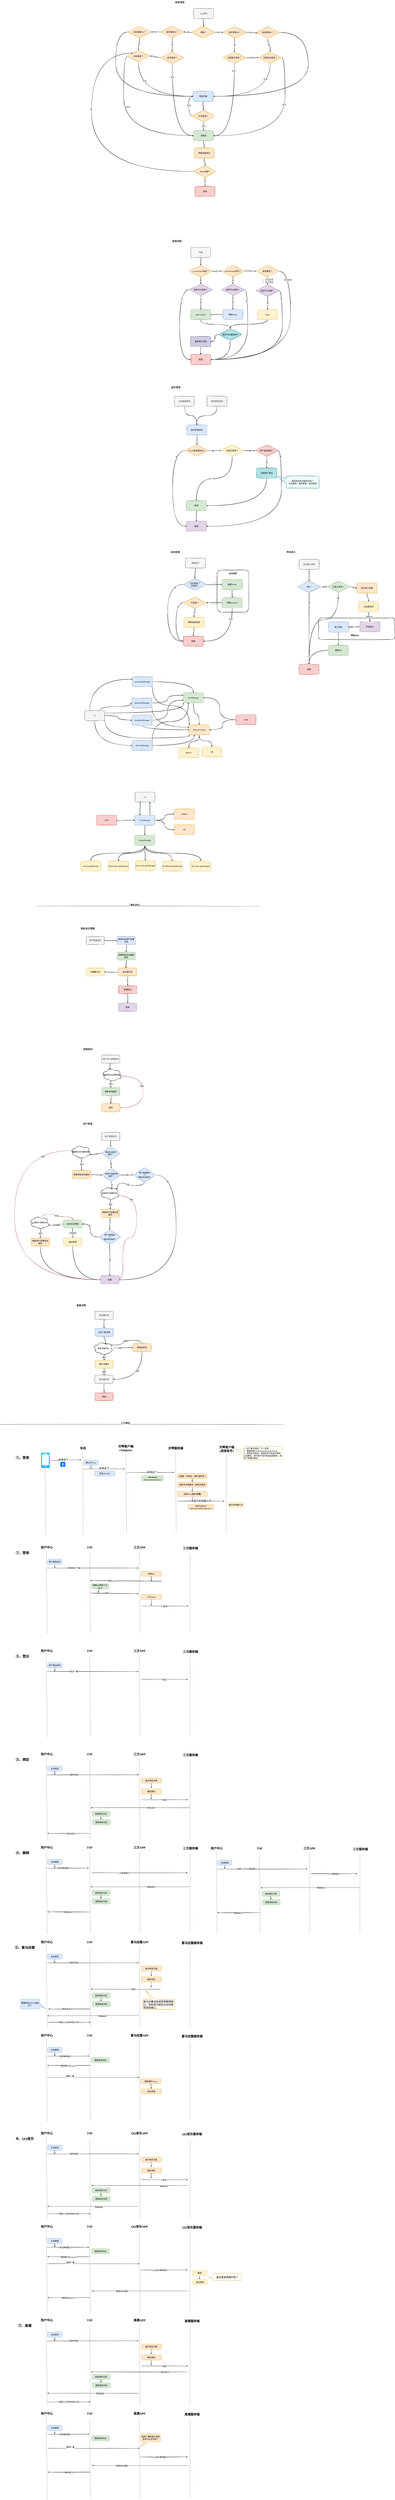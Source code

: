 <mxfile version="21.2.9" type="github">
  <diagram name="第 1 页" id="p6_CcjFaAbd17a5zXBP8">
    <mxGraphModel dx="2700" dy="3720" grid="0" gridSize="10" guides="1" tooltips="1" connect="1" arrows="1" fold="1" page="0" pageScale="1" pageWidth="827" pageHeight="1169" math="0" shadow="0">
      <root>
        <mxCell id="0" />
        <mxCell id="1" parent="0" />
        <mxCell id="3QV7AFm95KzIzYcf6iGZ-30" value="" style="rounded=1;whiteSpace=wrap;html=1;shadow=0;sketch=1;jiggle=2;fillStyle=solid;curveFitting=1;fontFamily=Comic Sans MS;fontSize=12;" parent="1" vertex="1">
          <mxGeometry x="987" y="1259" width="458" height="129" as="geometry" />
        </mxCell>
        <mxCell id="CxpHUTLvTEu1nHUiymsm-59" value="" style="rounded=1;whiteSpace=wrap;html=1;sketch=1;jiggle=2;fillStyle=solid;curveFitting=1;fontFamily=Comic Sans MS;fontSize=12;" parent="1" vertex="1">
          <mxGeometry x="379" y="972" width="190" height="253" as="geometry" />
        </mxCell>
        <mxCell id="CxpHUTLvTEu1nHUiymsm-3" style="edgeStyle=orthogonalEdgeStyle;orthogonalLoop=1;jettySize=auto;html=1;exitX=0.5;exitY=1;exitDx=0;exitDy=0;curved=1;sketch=1;curveFitting=1;jiggle=2;" parent="1" source="CxpHUTLvTEu1nHUiymsm-1" target="CxpHUTLvTEu1nHUiymsm-2" edge="1">
          <mxGeometry relative="1" as="geometry" />
        </mxCell>
        <mxCell id="CxpHUTLvTEu1nHUiymsm-1" value="&lt;font&gt;蓝牙登录信号&lt;/font&gt;" style="rounded=1;whiteSpace=wrap;html=1;fillColor=#dae8fc;strokeColor=#6c8ebf;sketch=1;curveFitting=1;jiggle=2;fillStyle=solid;fontFamily=Comic Sans MS;" parent="1" vertex="1">
          <mxGeometry x="198" y="103" width="120" height="60" as="geometry" />
        </mxCell>
        <mxCell id="CxpHUTLvTEu1nHUiymsm-11" style="edgeStyle=orthogonalEdgeStyle;orthogonalLoop=1;jettySize=auto;html=1;exitX=1;exitY=0.5;exitDx=0;exitDy=0;entryX=0;entryY=0.5;entryDx=0;entryDy=0;curved=1;sketch=1;curveFitting=1;jiggle=2;" parent="1" source="CxpHUTLvTEu1nHUiymsm-2" target="CxpHUTLvTEu1nHUiymsm-9" edge="1">
          <mxGeometry relative="1" as="geometry" />
        </mxCell>
        <mxCell id="CxpHUTLvTEu1nHUiymsm-12" value="是" style="edgeLabel;html=1;align=center;verticalAlign=middle;resizable=0;points=[];" parent="CxpHUTLvTEu1nHUiymsm-11" vertex="1" connectable="0">
          <mxGeometry x="-0.27" relative="1" as="geometry">
            <mxPoint y="1" as="offset" />
          </mxGeometry>
        </mxCell>
        <mxCell id="CxpHUTLvTEu1nHUiymsm-22" style="edgeStyle=orthogonalEdgeStyle;orthogonalLoop=1;jettySize=auto;html=1;exitX=0;exitY=0.5;exitDx=0;exitDy=0;entryX=0;entryY=0.5;entryDx=0;entryDy=0;curved=1;sketch=1;curveFitting=1;jiggle=2;" parent="1" source="CxpHUTLvTEu1nHUiymsm-2" target="CxpHUTLvTEu1nHUiymsm-4" edge="1">
          <mxGeometry relative="1" as="geometry">
            <Array as="points">
              <mxPoint x="112" y="257" />
              <mxPoint x="112" y="710" />
            </Array>
          </mxGeometry>
        </mxCell>
        <mxCell id="CxpHUTLvTEu1nHUiymsm-30" value="否" style="edgeLabel;html=1;align=center;verticalAlign=middle;resizable=0;points=[];" parent="CxpHUTLvTEu1nHUiymsm-22" vertex="1" connectable="0">
          <mxGeometry x="-0.627" y="24" relative="1" as="geometry">
            <mxPoint as="offset" />
          </mxGeometry>
        </mxCell>
        <mxCell id="CxpHUTLvTEu1nHUiymsm-2" value="UserId是否缓存过？" style="rhombus;whiteSpace=wrap;html=1;fillColor=#ffe6cc;strokeColor=#d79b00;rounded=0;shadow=0;sketch=1;curveFitting=1;jiggle=2;fillStyle=solid;fontFamily=Comic Sans MS;" parent="1" vertex="1">
          <mxGeometry x="189" y="222" width="138" height="69" as="geometry" />
        </mxCell>
        <mxCell id="CxpHUTLvTEu1nHUiymsm-4" value="&lt;font&gt;结束&lt;/font&gt;" style="rounded=1;whiteSpace=wrap;html=1;fillColor=#e1d5e7;strokeColor=#9673a6;sketch=1;curveFitting=1;jiggle=2;fillStyle=solid;fontFamily=Comic Sans MS;" parent="1" vertex="1">
          <mxGeometry x="195" y="680" width="120" height="60" as="geometry" />
        </mxCell>
        <mxCell id="CxpHUTLvTEu1nHUiymsm-14" value="否" style="edgeStyle=orthogonalEdgeStyle;orthogonalLoop=1;jettySize=auto;html=1;exitX=0.5;exitY=1;exitDx=0;exitDy=0;entryX=0.5;entryY=0;entryDx=0;entryDy=0;curved=1;sketch=1;curveFitting=1;jiggle=2;" parent="1" source="CxpHUTLvTEu1nHUiymsm-9" target="CxpHUTLvTEu1nHUiymsm-15" edge="1">
          <mxGeometry relative="1" as="geometry">
            <mxPoint x="472" y="348" as="targetPoint" />
          </mxGeometry>
        </mxCell>
        <mxCell id="CxpHUTLvTEu1nHUiymsm-24" value="是" style="edgeStyle=orthogonalEdgeStyle;orthogonalLoop=1;jettySize=auto;html=1;exitX=1;exitY=0.5;exitDx=0;exitDy=0;sketch=1;curveFitting=1;jiggle=2;curved=1;" parent="1" source="CxpHUTLvTEu1nHUiymsm-9" target="CxpHUTLvTEu1nHUiymsm-23" edge="1">
          <mxGeometry relative="1" as="geometry" />
        </mxCell>
        <mxCell id="CxpHUTLvTEu1nHUiymsm-9" value="当前已登录？" style="rhombus;whiteSpace=wrap;html=1;fillColor=#fff2cc;strokeColor=#d6b656;rounded=0;shadow=0;sketch=1;curveFitting=1;jiggle=2;fillStyle=solid;fontFamily=Comic Sans MS;" parent="1" vertex="1">
          <mxGeometry x="401" y="222" width="138" height="69" as="geometry" />
        </mxCell>
        <mxCell id="CxpHUTLvTEu1nHUiymsm-21" style="edgeStyle=orthogonalEdgeStyle;orthogonalLoop=1;jettySize=auto;html=1;exitX=0.5;exitY=1;exitDx=0;exitDy=0;entryX=0.5;entryY=0;entryDx=0;entryDy=0;curved=1;sketch=1;curveFitting=1;jiggle=2;" parent="1" source="CxpHUTLvTEu1nHUiymsm-15" target="CxpHUTLvTEu1nHUiymsm-4" edge="1">
          <mxGeometry relative="1" as="geometry" />
        </mxCell>
        <mxCell id="CxpHUTLvTEu1nHUiymsm-15" value="&lt;font&gt;登录&lt;/font&gt;" style="rounded=1;whiteSpace=wrap;html=1;fillColor=#d5e8d4;strokeColor=#82b366;sketch=1;curveFitting=1;jiggle=2;fillStyle=solid;fontFamily=Comic Sans MS;" parent="1" vertex="1">
          <mxGeometry x="195" y="556" width="120" height="60" as="geometry" />
        </mxCell>
        <mxCell id="CxpHUTLvTEu1nHUiymsm-26" value="否" style="edgeStyle=orthogonalEdgeStyle;orthogonalLoop=1;jettySize=auto;html=1;exitX=0.5;exitY=1;exitDx=0;exitDy=0;curved=1;sketch=1;curveFitting=1;jiggle=2;" parent="1" source="CxpHUTLvTEu1nHUiymsm-23" target="CxpHUTLvTEu1nHUiymsm-25" edge="1">
          <mxGeometry relative="1" as="geometry" />
        </mxCell>
        <mxCell id="CxpHUTLvTEu1nHUiymsm-28" style="edgeStyle=orthogonalEdgeStyle;orthogonalLoop=1;jettySize=auto;html=1;exitX=1;exitY=0.5;exitDx=0;exitDy=0;entryX=1;entryY=0.5;entryDx=0;entryDy=0;curved=1;sketch=1;curveFitting=1;jiggle=2;" parent="1" source="CxpHUTLvTEu1nHUiymsm-23" target="CxpHUTLvTEu1nHUiymsm-4" edge="1">
          <mxGeometry relative="1" as="geometry" />
        </mxCell>
        <mxCell id="CxpHUTLvTEu1nHUiymsm-29" value="是" style="edgeLabel;html=1;align=center;verticalAlign=middle;resizable=0;points=[];" parent="CxpHUTLvTEu1nHUiymsm-28" vertex="1" connectable="0">
          <mxGeometry x="-0.88" y="-7" relative="1" as="geometry">
            <mxPoint as="offset" />
          </mxGeometry>
        </mxCell>
        <mxCell id="CxpHUTLvTEu1nHUiymsm-23" value="用户是否相同？" style="rhombus;whiteSpace=wrap;html=1;fillColor=#f8cecc;strokeColor=#b85450;rounded=0;shadow=0;sketch=1;curveFitting=1;jiggle=2;fillStyle=solid;fontFamily=Comic Sans MS;" parent="1" vertex="1">
          <mxGeometry x="608" y="222" width="138" height="69" as="geometry" />
        </mxCell>
        <mxCell id="CxpHUTLvTEu1nHUiymsm-27" style="edgeStyle=orthogonalEdgeStyle;orthogonalLoop=1;jettySize=auto;html=1;exitX=0.5;exitY=1;exitDx=0;exitDy=0;entryX=1;entryY=0.5;entryDx=0;entryDy=0;curved=1;sketch=1;curveFitting=1;jiggle=2;" parent="1" source="CxpHUTLvTEu1nHUiymsm-25" target="CxpHUTLvTEu1nHUiymsm-15" edge="1">
          <mxGeometry relative="1" as="geometry" />
        </mxCell>
        <mxCell id="CxpHUTLvTEu1nHUiymsm-25" value="&lt;font&gt;当前用户登出&lt;/font&gt;" style="rounded=1;whiteSpace=wrap;html=1;fillColor=#b0e3e6;strokeColor=#0e8088;sketch=1;curveFitting=1;jiggle=2;fillStyle=solid;fontFamily=Comic Sans MS;" parent="1" vertex="1">
          <mxGeometry x="617" y="361" width="120" height="60" as="geometry" />
        </mxCell>
        <mxCell id="CxpHUTLvTEu1nHUiymsm-31" value="是否存在优先级的区别？&lt;br&gt;主动登录、蓝牙登录、自动登录" style="shape=callout;whiteSpace=wrap;html=1;perimeter=calloutPerimeter;sketch=1;curveFitting=1;jiggle=2;flipH=0;flipV=0;direction=south;size=55;position=0.2;position2=0;base=28;fontFamily=Comic Sans MS;fillColor=#b0e3e6;strokeColor=#0e8088;" parent="1" vertex="1">
          <mxGeometry x="739" y="410" width="252" height="71" as="geometry" />
        </mxCell>
        <mxCell id="CxpHUTLvTEu1nHUiymsm-38" style="edgeStyle=orthogonalEdgeStyle;orthogonalLoop=1;jettySize=auto;html=1;exitX=0.5;exitY=1;exitDx=0;exitDy=0;curved=1;sketch=1;curveFitting=1;jiggle=2;" parent="1" source="CxpHUTLvTEu1nHUiymsm-32" target="CxpHUTLvTEu1nHUiymsm-37" edge="1">
          <mxGeometry relative="1" as="geometry" />
        </mxCell>
        <mxCell id="CxpHUTLvTEu1nHUiymsm-32" value="进程运行" style="rounded=1;whiteSpace=wrap;html=1;fillColor=#f5f5f5;fontColor=#333333;strokeColor=#666666;sketch=1;curveFitting=1;jiggle=2;fillStyle=solid;fontFamily=Comic Sans MS;" parent="1" vertex="1">
          <mxGeometry x="189" y="900" width="120" height="60" as="geometry" />
        </mxCell>
        <mxCell id="CxpHUTLvTEu1nHUiymsm-35" style="edgeStyle=orthogonalEdgeStyle;orthogonalLoop=1;jettySize=auto;html=1;exitX=0.5;exitY=1;exitDx=0;exitDy=0;curved=1;sketch=1;curveFitting=1;jiggle=2;" parent="1" source="CxpHUTLvTEu1nHUiymsm-33" target="CxpHUTLvTEu1nHUiymsm-1" edge="1">
          <mxGeometry relative="1" as="geometry" />
        </mxCell>
        <mxCell id="CxpHUTLvTEu1nHUiymsm-33" value="主动获取信号" style="rounded=1;whiteSpace=wrap;html=1;fillColor=#f5f5f5;strokeColor=#666666;sketch=1;curveFitting=1;jiggle=2;fillStyle=solid;fontFamily=Comic Sans MS;fontColor=#333333;" parent="1" vertex="1">
          <mxGeometry x="123" y="-69" width="120" height="60" as="geometry" />
        </mxCell>
        <mxCell id="CxpHUTLvTEu1nHUiymsm-36" style="edgeStyle=orthogonalEdgeStyle;orthogonalLoop=1;jettySize=auto;html=1;exitX=0.5;exitY=1;exitDx=0;exitDy=0;entryX=0.5;entryY=0;entryDx=0;entryDy=0;curved=1;sketch=1;curveFitting=1;jiggle=2;" parent="1" source="CxpHUTLvTEu1nHUiymsm-34" target="CxpHUTLvTEu1nHUiymsm-1" edge="1">
          <mxGeometry relative="1" as="geometry" />
        </mxCell>
        <mxCell id="CxpHUTLvTEu1nHUiymsm-34" value="&lt;font&gt;信号更改回调&lt;/font&gt;" style="rounded=1;whiteSpace=wrap;html=1;fillColor=#f5f5f5;strokeColor=#666666;sketch=1;curveFitting=1;jiggle=2;fillStyle=solid;fontFamily=Comic Sans MS;fontColor=#333333;" parent="1" vertex="1">
          <mxGeometry x="318" y="-69" width="120" height="60" as="geometry" />
        </mxCell>
        <mxCell id="CxpHUTLvTEu1nHUiymsm-45" value="否" style="edgeStyle=orthogonalEdgeStyle;shape=connector;curved=1;rounded=1;sketch=1;jiggle=2;curveFitting=1;orthogonalLoop=1;jettySize=auto;html=1;exitX=1;exitY=0.5;exitDx=0;exitDy=0;labelBackgroundColor=default;strokeColor=default;fontFamily=Comic Sans MS;fontSize=12;fontColor=#333333;endArrow=classic;" parent="1" source="CxpHUTLvTEu1nHUiymsm-37" target="CxpHUTLvTEu1nHUiymsm-44" edge="1">
          <mxGeometry relative="1" as="geometry" />
        </mxCell>
        <mxCell id="CxpHUTLvTEu1nHUiymsm-51" style="edgeStyle=orthogonalEdgeStyle;shape=connector;curved=1;rounded=1;sketch=1;jiggle=2;curveFitting=1;orthogonalLoop=1;jettySize=auto;html=1;exitX=0;exitY=0.5;exitDx=0;exitDy=0;entryX=0;entryY=0.5;entryDx=0;entryDy=0;labelBackgroundColor=default;strokeColor=default;fontFamily=Comic Sans MS;fontSize=12;fontColor=#333333;endArrow=classic;" parent="1" source="CxpHUTLvTEu1nHUiymsm-37" target="CxpHUTLvTEu1nHUiymsm-41" edge="1">
          <mxGeometry relative="1" as="geometry">
            <Array as="points">
              <mxPoint x="83" y="1058" />
              <mxPoint x="83" y="1398" />
            </Array>
          </mxGeometry>
        </mxCell>
        <mxCell id="CxpHUTLvTEu1nHUiymsm-52" value="是" style="edgeLabel;html=1;align=center;verticalAlign=middle;resizable=0;points=[];fontSize=12;fontFamily=Comic Sans MS;fontColor=#333333;" parent="CxpHUTLvTEu1nHUiymsm-51" vertex="1" connectable="0">
          <mxGeometry x="-0.814" y="17" relative="1" as="geometry">
            <mxPoint as="offset" />
          </mxGeometry>
        </mxCell>
        <mxCell id="CxpHUTLvTEu1nHUiymsm-37" value="正在登录？&lt;br&gt;已登录？" style="rhombus;whiteSpace=wrap;html=1;fillColor=#dae8fc;strokeColor=#6c8ebf;rounded=0;shadow=0;sketch=1;curveFitting=1;jiggle=2;fillStyle=solid;fontFamily=Comic Sans MS;" parent="1" vertex="1">
          <mxGeometry x="177" y="1024" width="138" height="69" as="geometry" />
        </mxCell>
        <mxCell id="CxpHUTLvTEu1nHUiymsm-41" value="&lt;font&gt;结束&lt;/font&gt;" style="rounded=1;whiteSpace=wrap;html=1;fillColor=#f8cecc;strokeColor=#b85450;sketch=1;curveFitting=1;jiggle=2;fillStyle=solid;fontFamily=Comic Sans MS;" parent="1" vertex="1">
          <mxGeometry x="177" y="1368" width="120" height="60" as="geometry" />
        </mxCell>
        <mxCell id="CxpHUTLvTEu1nHUiymsm-48" style="edgeStyle=orthogonalEdgeStyle;shape=connector;curved=1;rounded=1;sketch=1;jiggle=2;curveFitting=1;orthogonalLoop=1;jettySize=auto;html=1;exitX=0.5;exitY=1;exitDx=0;exitDy=0;labelBackgroundColor=default;strokeColor=default;fontFamily=Comic Sans MS;fontSize=12;fontColor=#333333;endArrow=classic;" parent="1" source="CxpHUTLvTEu1nHUiymsm-44" target="CxpHUTLvTEu1nHUiymsm-46" edge="1">
          <mxGeometry relative="1" as="geometry" />
        </mxCell>
        <mxCell id="CxpHUTLvTEu1nHUiymsm-44" value="刷新Token" style="rounded=1;whiteSpace=wrap;html=1;fillColor=#d5e8d4;strokeColor=#82b366;sketch=1;curveFitting=1;jiggle=2;fillStyle=solid;fontFamily=Comic Sans MS;" parent="1" vertex="1">
          <mxGeometry x="410" y="1028.5" width="120" height="60" as="geometry" />
        </mxCell>
        <mxCell id="CxpHUTLvTEu1nHUiymsm-50" value="成功" style="edgeStyle=orthogonalEdgeStyle;shape=connector;curved=1;rounded=1;sketch=1;jiggle=2;curveFitting=1;orthogonalLoop=1;jettySize=auto;html=1;exitX=0;exitY=0.5;exitDx=0;exitDy=0;entryX=1;entryY=0.5;entryDx=0;entryDy=0;labelBackgroundColor=default;strokeColor=default;fontFamily=Comic Sans MS;fontSize=12;fontColor=#333333;endArrow=classic;" parent="1" source="CxpHUTLvTEu1nHUiymsm-46" target="CxpHUTLvTEu1nHUiymsm-49" edge="1">
          <mxGeometry relative="1" as="geometry" />
        </mxCell>
        <mxCell id="CxpHUTLvTEu1nHUiymsm-87" style="edgeStyle=orthogonalEdgeStyle;shape=connector;curved=1;rounded=1;sketch=1;jiggle=2;curveFitting=1;orthogonalLoop=1;jettySize=auto;html=1;exitX=0.5;exitY=1;exitDx=0;exitDy=0;entryX=1;entryY=0.5;entryDx=0;entryDy=0;labelBackgroundColor=default;strokeColor=default;fontFamily=Comic Sans MS;fontSize=12;fontColor=#333333;endArrow=classic;" parent="1" source="CxpHUTLvTEu1nHUiymsm-46" target="CxpHUTLvTEu1nHUiymsm-41" edge="1">
          <mxGeometry relative="1" as="geometry" />
        </mxCell>
        <mxCell id="CxpHUTLvTEu1nHUiymsm-88" value="失败" style="edgeLabel;html=1;align=center;verticalAlign=middle;resizable=0;points=[];fontSize=12;fontFamily=Comic Sans MS;fontColor=#333333;" parent="CxpHUTLvTEu1nHUiymsm-87" vertex="1" connectable="0">
          <mxGeometry x="-0.632" y="-9" relative="1" as="geometry">
            <mxPoint as="offset" />
          </mxGeometry>
        </mxCell>
        <mxCell id="CxpHUTLvTEu1nHUiymsm-46" value="获取userInfo" style="rounded=1;whiteSpace=wrap;html=1;fillColor=#d5e8d4;strokeColor=#82b366;sketch=1;curveFitting=1;jiggle=2;fillStyle=solid;fontFamily=Comic Sans MS;" parent="1" vertex="1">
          <mxGeometry x="410" y="1138" width="120" height="60" as="geometry" />
        </mxCell>
        <mxCell id="CxpHUTLvTEu1nHUiymsm-53" style="edgeStyle=orthogonalEdgeStyle;shape=connector;curved=1;rounded=1;sketch=1;jiggle=2;curveFitting=1;orthogonalLoop=1;jettySize=auto;html=1;exitX=0;exitY=0.5;exitDx=0;exitDy=0;entryX=0;entryY=0.5;entryDx=0;entryDy=0;labelBackgroundColor=default;strokeColor=default;fontFamily=Comic Sans MS;fontSize=12;fontColor=#333333;endArrow=classic;" parent="1" source="CxpHUTLvTEu1nHUiymsm-49" target="CxpHUTLvTEu1nHUiymsm-41" edge="1">
          <mxGeometry relative="1" as="geometry">
            <Array as="points">
              <mxPoint x="133" y="1168" />
              <mxPoint x="133" y="1398" />
            </Array>
          </mxGeometry>
        </mxCell>
        <mxCell id="CxpHUTLvTEu1nHUiymsm-54" value="是" style="edgeLabel;html=1;align=center;verticalAlign=middle;resizable=0;points=[];fontSize=12;fontFamily=Comic Sans MS;fontColor=#333333;" parent="CxpHUTLvTEu1nHUiymsm-53" vertex="1" connectable="0">
          <mxGeometry x="-0.565" y="13" relative="1" as="geometry">
            <mxPoint as="offset" />
          </mxGeometry>
        </mxCell>
        <mxCell id="CxpHUTLvTEu1nHUiymsm-57" value="否" style="edgeStyle=orthogonalEdgeStyle;shape=connector;curved=1;rounded=1;sketch=1;jiggle=2;curveFitting=1;orthogonalLoop=1;jettySize=auto;html=1;exitX=0.5;exitY=1;exitDx=0;exitDy=0;entryX=0.5;entryY=0;entryDx=0;entryDy=0;labelBackgroundColor=default;strokeColor=default;fontFamily=Comic Sans MS;fontSize=12;fontColor=#333333;endArrow=classic;" parent="1" source="CxpHUTLvTEu1nHUiymsm-49" target="CxpHUTLvTEu1nHUiymsm-56" edge="1">
          <mxGeometry relative="1" as="geometry" />
        </mxCell>
        <mxCell id="CxpHUTLvTEu1nHUiymsm-49" value="已登录？" style="rhombus;whiteSpace=wrap;html=1;fillColor=#ffe6cc;strokeColor=#d79b00;rounded=0;shadow=0;sketch=1;curveFitting=1;jiggle=2;fillStyle=solid;fontFamily=Comic Sans MS;" parent="1" vertex="1">
          <mxGeometry x="177" y="1133.5" width="138" height="69" as="geometry" />
        </mxCell>
        <mxCell id="CxpHUTLvTEu1nHUiymsm-58" style="edgeStyle=orthogonalEdgeStyle;shape=connector;curved=1;rounded=1;sketch=1;jiggle=2;curveFitting=1;orthogonalLoop=1;jettySize=auto;html=1;exitX=0.5;exitY=1;exitDx=0;exitDy=0;labelBackgroundColor=default;strokeColor=default;fontFamily=Comic Sans MS;fontSize=12;fontColor=#333333;endArrow=classic;" parent="1" source="CxpHUTLvTEu1nHUiymsm-56" target="CxpHUTLvTEu1nHUiymsm-41" edge="1">
          <mxGeometry relative="1" as="geometry" />
        </mxCell>
        <mxCell id="CxpHUTLvTEu1nHUiymsm-56" value="更新登录信息" style="rounded=1;whiteSpace=wrap;html=1;fillColor=#fff2cc;strokeColor=#d6b656;sketch=1;curveFitting=1;jiggle=2;fillStyle=solid;fontFamily=Comic Sans MS;" parent="1" vertex="1">
          <mxGeometry x="181" y="1255" width="120" height="60" as="geometry" />
        </mxCell>
        <mxCell id="CxpHUTLvTEu1nHUiymsm-60" value="&lt;b&gt;自动登录&lt;/b&gt;" style="text;html=1;strokeColor=none;fillColor=none;align=center;verticalAlign=middle;whiteSpace=wrap;rounded=0;fontSize=12;fontFamily=Comic Sans MS;fontColor=#333333;" parent="1" vertex="1">
          <mxGeometry x="444" y="978" width="60" height="30" as="geometry" />
        </mxCell>
        <mxCell id="CxpHUTLvTEu1nHUiymsm-65" style="edgeStyle=orthogonalEdgeStyle;shape=connector;curved=1;rounded=1;sketch=1;jiggle=2;curveFitting=1;orthogonalLoop=1;jettySize=auto;html=1;exitX=0.5;exitY=1;exitDx=0;exitDy=0;labelBackgroundColor=default;strokeColor=default;fontFamily=Comic Sans MS;fontSize=12;fontColor=#333333;endArrow=classic;" parent="1" source="CxpHUTLvTEu1nHUiymsm-61" target="CxpHUTLvTEu1nHUiymsm-64" edge="1">
          <mxGeometry relative="1" as="geometry" />
        </mxCell>
        <mxCell id="CxpHUTLvTEu1nHUiymsm-61" value="&lt;font&gt;开始&lt;/font&gt;" style="rounded=1;whiteSpace=wrap;html=1;fillColor=#f5f5f5;fontColor=#333333;strokeColor=#666666;sketch=1;curveFitting=1;jiggle=2;fillStyle=solid;fontFamily=Comic Sans MS;" parent="1" vertex="1">
          <mxGeometry x="221" y="-961" width="120" height="60" as="geometry" />
        </mxCell>
        <mxCell id="CxpHUTLvTEu1nHUiymsm-62" value="&lt;font style=&quot;font-size: 14px;&quot;&gt;&lt;b&gt;登录流程&lt;/b&gt;&lt;/font&gt;" style="text;html=1;strokeColor=none;fillColor=none;align=center;verticalAlign=middle;whiteSpace=wrap;rounded=0;fontSize=12;fontFamily=Comic Sans MS;fontColor=#333333;" parent="1" vertex="1">
          <mxGeometry x="108" y="-1012" width="60" height="30" as="geometry" />
        </mxCell>
        <mxCell id="CxpHUTLvTEu1nHUiymsm-70" value="否" style="edgeStyle=orthogonalEdgeStyle;shape=connector;curved=1;rounded=1;sketch=1;jiggle=2;curveFitting=1;orthogonalLoop=1;jettySize=auto;html=1;exitX=1;exitY=0.5;exitDx=0;exitDy=0;entryX=0;entryY=0.5;entryDx=0;entryDy=0;labelBackgroundColor=default;strokeColor=default;fontFamily=Comic Sans MS;fontSize=12;fontColor=#333333;endArrow=classic;" parent="1" source="CxpHUTLvTEu1nHUiymsm-64" target="CxpHUTLvTEu1nHUiymsm-68" edge="1">
          <mxGeometry relative="1" as="geometry" />
        </mxCell>
        <mxCell id="CxpHUTLvTEu1nHUiymsm-91" value="是" style="edgeStyle=orthogonalEdgeStyle;shape=connector;curved=1;rounded=1;sketch=1;jiggle=2;curveFitting=1;orthogonalLoop=1;jettySize=auto;html=1;exitX=0.5;exitY=1;exitDx=0;exitDy=0;labelBackgroundColor=default;strokeColor=default;fontFamily=Comic Sans MS;fontSize=12;fontColor=#333333;endArrow=classic;" parent="1" source="CxpHUTLvTEu1nHUiymsm-64" target="CxpHUTLvTEu1nHUiymsm-89" edge="1">
          <mxGeometry relative="1" as="geometry" />
        </mxCell>
        <mxCell id="CxpHUTLvTEu1nHUiymsm-64" value="accessToken有效？" style="rhombus;whiteSpace=wrap;html=1;fillColor=#ffe6cc;strokeColor=#d79b00;rounded=0;shadow=0;sketch=1;curveFitting=1;jiggle=2;fillStyle=solid;fontFamily=Comic Sans MS;" parent="1" vertex="1">
          <mxGeometry x="212" y="-853" width="138" height="69" as="geometry" />
        </mxCell>
        <mxCell id="CxpHUTLvTEu1nHUiymsm-110" style="edgeStyle=orthogonalEdgeStyle;shape=connector;curved=1;rounded=1;sketch=1;jiggle=2;curveFitting=1;orthogonalLoop=1;jettySize=auto;html=1;exitX=0.5;exitY=1;exitDx=0;exitDy=0;entryX=0.5;entryY=0;entryDx=0;entryDy=0;labelBackgroundColor=default;strokeColor=default;fontFamily=Comic Sans MS;fontSize=12;fontColor=#333333;endArrow=classic;" parent="1" source="CxpHUTLvTEu1nHUiymsm-66" target="CxpHUTLvTEu1nHUiymsm-109" edge="1">
          <mxGeometry relative="1" as="geometry" />
        </mxCell>
        <mxCell id="CxpHUTLvTEu1nHUiymsm-66" value="&lt;font&gt;getUserInfo&lt;/font&gt;" style="rounded=1;whiteSpace=wrap;html=1;fillColor=#d5e8d4;strokeColor=#82b366;sketch=1;curveFitting=1;jiggle=2;fillStyle=solid;fontFamily=Comic Sans MS;" parent="1" vertex="1">
          <mxGeometry x="221" y="-588" width="120" height="60" as="geometry" />
        </mxCell>
        <mxCell id="CxpHUTLvTEu1nHUiymsm-98" style="edgeStyle=orthogonalEdgeStyle;shape=connector;curved=1;rounded=1;sketch=1;jiggle=2;curveFitting=1;orthogonalLoop=1;jettySize=auto;html=1;exitX=0;exitY=0.5;exitDx=0;exitDy=0;labelBackgroundColor=default;strokeColor=default;fontFamily=Comic Sans MS;fontSize=12;fontColor=#333333;endArrow=classic;" parent="1" source="CxpHUTLvTEu1nHUiymsm-67" target="CxpHUTLvTEu1nHUiymsm-66" edge="1">
          <mxGeometry relative="1" as="geometry" />
        </mxCell>
        <mxCell id="CxpHUTLvTEu1nHUiymsm-67" value="刷新token" style="rounded=1;whiteSpace=wrap;html=1;fillColor=#dae8fc;strokeColor=#6c8ebf;sketch=1;curveFitting=1;jiggle=2;fillStyle=solid;fontFamily=Comic Sans MS;" parent="1" vertex="1">
          <mxGeometry x="414" y="-588" width="120" height="60" as="geometry" />
        </mxCell>
        <mxCell id="CxpHUTLvTEu1nHUiymsm-71" value="否" style="edgeStyle=orthogonalEdgeStyle;shape=connector;curved=1;rounded=1;sketch=1;jiggle=2;curveFitting=1;orthogonalLoop=1;jettySize=auto;html=1;exitX=1;exitY=0.5;exitDx=0;exitDy=0;labelBackgroundColor=default;strokeColor=default;fontFamily=Comic Sans MS;fontSize=12;fontColor=#333333;endArrow=classic;" parent="1" source="CxpHUTLvTEu1nHUiymsm-68" target="CxpHUTLvTEu1nHUiymsm-69" edge="1">
          <mxGeometry relative="1" as="geometry" />
        </mxCell>
        <mxCell id="CxpHUTLvTEu1nHUiymsm-97" value="是" style="edgeStyle=orthogonalEdgeStyle;shape=connector;curved=1;rounded=1;sketch=1;jiggle=2;curveFitting=1;orthogonalLoop=1;jettySize=auto;html=1;exitX=0.5;exitY=1;exitDx=0;exitDy=0;labelBackgroundColor=default;strokeColor=default;fontFamily=Comic Sans MS;fontSize=12;fontColor=#333333;endArrow=classic;" parent="1" source="CxpHUTLvTEu1nHUiymsm-68" target="CxpHUTLvTEu1nHUiymsm-95" edge="1">
          <mxGeometry relative="1" as="geometry" />
        </mxCell>
        <mxCell id="CxpHUTLvTEu1nHUiymsm-68" value="refreshToken有效？" style="rhombus;whiteSpace=wrap;html=1;fillColor=#ffe6cc;strokeColor=#d79b00;rounded=0;shadow=0;sketch=1;curveFitting=1;jiggle=2;fillStyle=solid;fontFamily=Comic Sans MS;" parent="1" vertex="1">
          <mxGeometry x="405" y="-853" width="138" height="69" as="geometry" />
        </mxCell>
        <mxCell id="CxpHUTLvTEu1nHUiymsm-80" value="1、主动登录&lt;br&gt;2、蓝牙登录" style="edgeStyle=orthogonalEdgeStyle;shape=connector;curved=1;rounded=1;sketch=1;jiggle=2;curveFitting=1;orthogonalLoop=1;jettySize=auto;html=1;exitX=0.5;exitY=1;exitDx=0;exitDy=0;labelBackgroundColor=default;strokeColor=default;fontFamily=Comic Sans MS;fontSize=12;fontColor=#333333;endArrow=classic;entryX=0.5;entryY=0;entryDx=0;entryDy=0;" parent="1" source="CxpHUTLvTEu1nHUiymsm-69" target="CxpHUTLvTEu1nHUiymsm-101" edge="1">
          <mxGeometry relative="1" as="geometry" />
        </mxCell>
        <mxCell id="CxpHUTLvTEu1nHUiymsm-107" style="edgeStyle=orthogonalEdgeStyle;shape=connector;curved=1;rounded=1;sketch=1;jiggle=2;curveFitting=1;orthogonalLoop=1;jettySize=auto;html=1;exitX=1;exitY=0.5;exitDx=0;exitDy=0;entryX=1;entryY=0.5;entryDx=0;entryDy=0;labelBackgroundColor=default;strokeColor=default;fontFamily=Comic Sans MS;fontSize=12;fontColor=#333333;endArrow=classic;" parent="1" source="CxpHUTLvTEu1nHUiymsm-69" target="CxpHUTLvTEu1nHUiymsm-76" edge="1">
          <mxGeometry relative="1" as="geometry">
            <Array as="points">
              <mxPoint x="820" y="-818" />
              <mxPoint x="820" y="-289" />
            </Array>
          </mxGeometry>
        </mxCell>
        <mxCell id="CxpHUTLvTEu1nHUiymsm-108" value="自动登录" style="edgeLabel;html=1;align=center;verticalAlign=middle;resizable=0;points=[];fontSize=12;fontFamily=Comic Sans MS;fontColor=#333333;" parent="CxpHUTLvTEu1nHUiymsm-107" vertex="1" connectable="0">
          <mxGeometry x="-0.775" y="-18" relative="1" as="geometry">
            <mxPoint as="offset" />
          </mxGeometry>
        </mxCell>
        <mxCell id="CxpHUTLvTEu1nHUiymsm-69" value="登录类型？" style="rhombus;whiteSpace=wrap;html=1;fillColor=#ffe6cc;strokeColor=#d79b00;rounded=0;shadow=0;sketch=1;curveFitting=1;jiggle=2;fillStyle=solid;fontFamily=Comic Sans MS;" parent="1" vertex="1">
          <mxGeometry x="613" y="-853" width="138" height="69" as="geometry" />
        </mxCell>
        <mxCell id="CxpHUTLvTEu1nHUiymsm-113" style="edgeStyle=orthogonalEdgeStyle;shape=connector;curved=1;rounded=1;sketch=1;jiggle=2;curveFitting=1;orthogonalLoop=1;jettySize=auto;html=1;exitX=0.5;exitY=1;exitDx=0;exitDy=0;entryX=0.5;entryY=0;entryDx=0;entryDy=0;labelBackgroundColor=default;strokeColor=default;fontFamily=Comic Sans MS;fontSize=12;fontColor=#333333;endArrow=classic;" parent="1" source="CxpHUTLvTEu1nHUiymsm-75" target="CxpHUTLvTEu1nHUiymsm-109" edge="1">
          <mxGeometry relative="1" as="geometry" />
        </mxCell>
        <mxCell id="CxpHUTLvTEu1nHUiymsm-75" value="login" style="rounded=1;whiteSpace=wrap;html=1;fillColor=#fff2cc;strokeColor=#d6b656;sketch=1;curveFitting=1;jiggle=2;fillStyle=solid;fontFamily=Comic Sans MS;" parent="1" vertex="1">
          <mxGeometry x="622" y="-588" width="120" height="60" as="geometry" />
        </mxCell>
        <mxCell id="CxpHUTLvTEu1nHUiymsm-76" value="&lt;font&gt;结束&lt;/font&gt;" style="rounded=1;whiteSpace=wrap;html=1;fillColor=#f8cecc;strokeColor=#b85450;sketch=1;curveFitting=1;jiggle=2;fillStyle=solid;fontFamily=Comic Sans MS;" parent="1" vertex="1">
          <mxGeometry x="221" y="-319" width="120" height="60" as="geometry" />
        </mxCell>
        <mxCell id="CxpHUTLvTEu1nHUiymsm-84" value="&lt;font style=&quot;font-size: 14px;&quot;&gt;&lt;b&gt;蓝牙登录&lt;/b&gt;&lt;/font&gt;" style="text;html=1;strokeColor=none;fillColor=none;align=center;verticalAlign=middle;whiteSpace=wrap;rounded=0;fontSize=12;fontFamily=Comic Sans MS;fontColor=#333333;" parent="1" vertex="1">
          <mxGeometry x="102" y="-136" width="60" height="30" as="geometry" />
        </mxCell>
        <mxCell id="CxpHUTLvTEu1nHUiymsm-86" value="&lt;font style=&quot;font-size: 14px;&quot;&gt;&lt;b&gt;自动登录&lt;/b&gt;&lt;/font&gt;" style="text;html=1;strokeColor=none;fillColor=none;align=center;verticalAlign=middle;whiteSpace=wrap;rounded=0;fontSize=12;fontFamily=Comic Sans MS;fontColor=#333333;" parent="1" vertex="1">
          <mxGeometry x="98" y="851" width="60" height="30" as="geometry" />
        </mxCell>
        <mxCell id="CxpHUTLvTEu1nHUiymsm-92" value="是" style="edgeStyle=orthogonalEdgeStyle;shape=connector;curved=1;rounded=1;sketch=1;jiggle=2;curveFitting=1;orthogonalLoop=1;jettySize=auto;html=1;exitX=0.5;exitY=1;exitDx=0;exitDy=0;entryX=0.5;entryY=0;entryDx=0;entryDy=0;labelBackgroundColor=default;strokeColor=default;fontFamily=Comic Sans MS;fontSize=12;fontColor=#333333;endArrow=classic;" parent="1" source="CxpHUTLvTEu1nHUiymsm-89" target="CxpHUTLvTEu1nHUiymsm-66" edge="1">
          <mxGeometry relative="1" as="geometry" />
        </mxCell>
        <mxCell id="CxpHUTLvTEu1nHUiymsm-105" style="edgeStyle=orthogonalEdgeStyle;shape=connector;curved=1;rounded=1;sketch=1;jiggle=2;curveFitting=1;orthogonalLoop=1;jettySize=auto;html=1;exitX=0;exitY=0.5;exitDx=0;exitDy=0;entryX=0;entryY=0.5;entryDx=0;entryDy=0;labelBackgroundColor=default;strokeColor=default;fontFamily=Comic Sans MS;fontSize=12;fontColor=#333333;endArrow=classic;" parent="1" source="CxpHUTLvTEu1nHUiymsm-89" target="CxpHUTLvTEu1nHUiymsm-76" edge="1">
          <mxGeometry relative="1" as="geometry">
            <Array as="points">
              <mxPoint x="154" y="-708" />
              <mxPoint x="154" y="-289" />
            </Array>
          </mxGeometry>
        </mxCell>
        <mxCell id="CxpHUTLvTEu1nHUiymsm-106" value="否" style="edgeLabel;html=1;align=center;verticalAlign=middle;resizable=0;points=[];fontSize=12;fontFamily=Comic Sans MS;fontColor=#333333;" parent="CxpHUTLvTEu1nHUiymsm-105" vertex="1" connectable="0">
          <mxGeometry x="-0.587" y="14" relative="1" as="geometry">
            <mxPoint y="1" as="offset" />
          </mxGeometry>
        </mxCell>
        <mxCell id="CxpHUTLvTEu1nHUiymsm-89" value="是否可以登录？" style="rhombus;whiteSpace=wrap;html=1;fillColor=#e1d5e7;strokeColor=#9673a6;rounded=0;shadow=0;sketch=1;curveFitting=1;jiggle=2;fillStyle=solid;fontFamily=Comic Sans MS;" parent="1" vertex="1">
          <mxGeometry x="212" y="-742" width="138" height="69" as="geometry" />
        </mxCell>
        <mxCell id="CxpHUTLvTEu1nHUiymsm-96" value="是" style="edgeStyle=orthogonalEdgeStyle;shape=connector;curved=1;rounded=1;sketch=1;jiggle=2;curveFitting=1;orthogonalLoop=1;jettySize=auto;html=1;exitX=0.5;exitY=1;exitDx=0;exitDy=0;labelBackgroundColor=default;strokeColor=default;fontFamily=Comic Sans MS;fontSize=12;fontColor=#333333;endArrow=classic;" parent="1" source="CxpHUTLvTEu1nHUiymsm-95" target="CxpHUTLvTEu1nHUiymsm-67" edge="1">
          <mxGeometry relative="1" as="geometry" />
        </mxCell>
        <mxCell id="CxpHUTLvTEu1nHUiymsm-99" style="edgeStyle=orthogonalEdgeStyle;shape=connector;curved=1;rounded=1;sketch=1;jiggle=2;curveFitting=1;orthogonalLoop=1;jettySize=auto;html=1;exitX=1;exitY=0.5;exitDx=0;exitDy=0;entryX=1;entryY=0.5;entryDx=0;entryDy=0;labelBackgroundColor=default;strokeColor=default;fontFamily=Comic Sans MS;fontSize=12;fontColor=#333333;endArrow=classic;" parent="1" source="CxpHUTLvTEu1nHUiymsm-95" target="CxpHUTLvTEu1nHUiymsm-76" edge="1">
          <mxGeometry relative="1" as="geometry" />
        </mxCell>
        <mxCell id="CxpHUTLvTEu1nHUiymsm-100" value="否" style="edgeLabel;html=1;align=center;verticalAlign=middle;resizable=0;points=[];fontSize=12;fontFamily=Comic Sans MS;fontColor=#333333;" parent="CxpHUTLvTEu1nHUiymsm-99" vertex="1" connectable="0">
          <mxGeometry x="-0.726" y="-7" relative="1" as="geometry">
            <mxPoint as="offset" />
          </mxGeometry>
        </mxCell>
        <mxCell id="CxpHUTLvTEu1nHUiymsm-95" value="是否可以登录？" style="rhombus;whiteSpace=wrap;html=1;fillColor=#e1d5e7;strokeColor=#9673a6;rounded=0;shadow=0;sketch=1;curveFitting=1;jiggle=2;fillStyle=solid;fontFamily=Comic Sans MS;" parent="1" vertex="1">
          <mxGeometry x="405" y="-742" width="138" height="69" as="geometry" />
        </mxCell>
        <mxCell id="CxpHUTLvTEu1nHUiymsm-102" value="是" style="edgeStyle=orthogonalEdgeStyle;shape=connector;curved=1;rounded=1;sketch=1;jiggle=2;curveFitting=1;orthogonalLoop=1;jettySize=auto;html=1;exitX=0.5;exitY=1;exitDx=0;exitDy=0;entryX=0.5;entryY=0;entryDx=0;entryDy=0;labelBackgroundColor=default;strokeColor=default;fontFamily=Comic Sans MS;fontSize=12;fontColor=#333333;endArrow=classic;" parent="1" source="CxpHUTLvTEu1nHUiymsm-101" target="CxpHUTLvTEu1nHUiymsm-75" edge="1">
          <mxGeometry relative="1" as="geometry" />
        </mxCell>
        <mxCell id="CxpHUTLvTEu1nHUiymsm-103" style="edgeStyle=orthogonalEdgeStyle;shape=connector;curved=1;rounded=1;sketch=1;jiggle=2;curveFitting=1;orthogonalLoop=1;jettySize=auto;html=1;exitX=1;exitY=0.5;exitDx=0;exitDy=0;entryX=1;entryY=0.5;entryDx=0;entryDy=0;labelBackgroundColor=default;strokeColor=default;fontFamily=Comic Sans MS;fontSize=12;fontColor=#333333;endArrow=classic;" parent="1" source="CxpHUTLvTEu1nHUiymsm-101" target="CxpHUTLvTEu1nHUiymsm-76" edge="1">
          <mxGeometry relative="1" as="geometry" />
        </mxCell>
        <mxCell id="CxpHUTLvTEu1nHUiymsm-104" value="否" style="edgeLabel;html=1;align=center;verticalAlign=middle;resizable=0;points=[];fontSize=12;fontFamily=Comic Sans MS;fontColor=#333333;" parent="CxpHUTLvTEu1nHUiymsm-103" vertex="1" connectable="0">
          <mxGeometry x="-0.829" y="-7" relative="1" as="geometry">
            <mxPoint as="offset" />
          </mxGeometry>
        </mxCell>
        <mxCell id="CxpHUTLvTEu1nHUiymsm-101" value="是否可以登录？" style="rhombus;whiteSpace=wrap;html=1;fillColor=#e1d5e7;strokeColor=#9673a6;rounded=0;shadow=0;sketch=1;curveFitting=1;jiggle=2;fillStyle=solid;fontFamily=Comic Sans MS;" parent="1" vertex="1">
          <mxGeometry x="613" y="-736" width="138" height="69" as="geometry" />
        </mxCell>
        <mxCell id="CxpHUTLvTEu1nHUiymsm-116" value="是" style="edgeStyle=orthogonalEdgeStyle;shape=connector;curved=1;rounded=1;sketch=1;jiggle=2;curveFitting=1;orthogonalLoop=1;jettySize=auto;html=1;exitX=0;exitY=0.5;exitDx=0;exitDy=0;entryX=1;entryY=0.5;entryDx=0;entryDy=0;labelBackgroundColor=default;strokeColor=default;fontFamily=Comic Sans MS;fontSize=12;fontColor=#333333;endArrow=classic;" parent="1" source="CxpHUTLvTEu1nHUiymsm-109" target="CxpHUTLvTEu1nHUiymsm-112" edge="1">
          <mxGeometry relative="1" as="geometry" />
        </mxCell>
        <mxCell id="CxpHUTLvTEu1nHUiymsm-117" style="edgeStyle=orthogonalEdgeStyle;shape=connector;curved=1;rounded=1;sketch=1;jiggle=2;curveFitting=1;orthogonalLoop=1;jettySize=auto;html=1;exitX=0.5;exitY=1;exitDx=0;exitDy=0;entryX=1;entryY=0.5;entryDx=0;entryDy=0;labelBackgroundColor=default;strokeColor=default;fontFamily=Comic Sans MS;fontSize=12;fontColor=#333333;endArrow=classic;" parent="1" source="CxpHUTLvTEu1nHUiymsm-109" target="CxpHUTLvTEu1nHUiymsm-76" edge="1">
          <mxGeometry relative="1" as="geometry" />
        </mxCell>
        <mxCell id="CxpHUTLvTEu1nHUiymsm-118" value="否" style="edgeLabel;html=1;align=center;verticalAlign=middle;resizable=0;points=[];fontSize=12;fontFamily=Comic Sans MS;fontColor=#333333;" parent="CxpHUTLvTEu1nHUiymsm-117" vertex="1" connectable="0">
          <mxGeometry x="-0.858" y="-3" relative="1" as="geometry">
            <mxPoint as="offset" />
          </mxGeometry>
        </mxCell>
        <mxCell id="CxpHUTLvTEu1nHUiymsm-109" value="是否可以更新用户" style="rhombus;whiteSpace=wrap;html=1;fillColor=#b0e3e6;strokeColor=#0e8088;rounded=0;shadow=0;sketch=1;curveFitting=1;jiggle=2;fillStyle=solid;fontFamily=Comic Sans MS;" parent="1" vertex="1">
          <mxGeometry x="390" y="-473" width="138" height="69" as="geometry" />
        </mxCell>
        <mxCell id="CxpHUTLvTEu1nHUiymsm-115" style="edgeStyle=orthogonalEdgeStyle;shape=connector;curved=1;rounded=1;sketch=1;jiggle=2;curveFitting=1;orthogonalLoop=1;jettySize=auto;html=1;exitX=0.5;exitY=1;exitDx=0;exitDy=0;entryX=0.5;entryY=0;entryDx=0;entryDy=0;labelBackgroundColor=default;strokeColor=default;fontFamily=Comic Sans MS;fontSize=12;fontColor=#333333;endArrow=classic;" parent="1" source="CxpHUTLvTEu1nHUiymsm-112" target="CxpHUTLvTEu1nHUiymsm-76" edge="1">
          <mxGeometry relative="1" as="geometry" />
        </mxCell>
        <mxCell id="CxpHUTLvTEu1nHUiymsm-112" value="&lt;font&gt;更新用户信息&lt;/font&gt;" style="rounded=1;whiteSpace=wrap;html=1;fillColor=#d0cee2;strokeColor=#56517e;sketch=1;curveFitting=1;jiggle=2;fillStyle=solid;fontFamily=Comic Sans MS;" parent="1" vertex="1">
          <mxGeometry x="221" y="-427" width="120" height="60" as="geometry" />
        </mxCell>
        <mxCell id="tl__pHLyT1ZWY71HYHQn-15" style="edgeStyle=orthogonalEdgeStyle;shape=connector;curved=1;rounded=1;sketch=1;jiggle=2;curveFitting=1;orthogonalLoop=1;jettySize=auto;html=1;exitX=0.5;exitY=1;exitDx=0;exitDy=0;labelBackgroundColor=default;strokeColor=default;fontFamily=Comic Sans MS;fontSize=12;fontColor=#333333;endArrow=classic;" parent="1" source="tl__pHLyT1ZWY71HYHQn-2" target="tl__pHLyT1ZWY71HYHQn-3" edge="1">
          <mxGeometry relative="1" as="geometry" />
        </mxCell>
        <mxCell id="tl__pHLyT1ZWY71HYHQn-16" style="edgeStyle=orthogonalEdgeStyle;shape=connector;curved=1;rounded=1;sketch=1;jiggle=2;curveFitting=1;orthogonalLoop=1;jettySize=auto;html=1;exitX=0.5;exitY=1;exitDx=0;exitDy=0;labelBackgroundColor=default;strokeColor=default;fontFamily=Comic Sans MS;fontSize=12;fontColor=#333333;endArrow=classic;" parent="1" source="tl__pHLyT1ZWY71HYHQn-2" target="tl__pHLyT1ZWY71HYHQn-4" edge="1">
          <mxGeometry relative="1" as="geometry" />
        </mxCell>
        <mxCell id="tl__pHLyT1ZWY71HYHQn-2" value="RepositoryImpl" style="rounded=1;whiteSpace=wrap;html=1;fillColor=#ffe6cc;strokeColor=#d79b00;sketch=1;curveFitting=1;jiggle=2;fillStyle=solid;fontFamily=Comic Sans MS;" parent="1" vertex="1">
          <mxGeometry x="212" y="1899" width="120" height="60" as="geometry" />
        </mxCell>
        <mxCell id="tl__pHLyT1ZWY71HYHQn-3" value="MMKV" style="rounded=1;whiteSpace=wrap;html=1;fillColor=#fff2cc;strokeColor=#d6b656;sketch=1;curveFitting=1;jiggle=2;fillStyle=solid;fontFamily=Comic Sans MS;" parent="1" vertex="1">
          <mxGeometry x="149" y="2037" width="120" height="60" as="geometry" />
        </mxCell>
        <mxCell id="tl__pHLyT1ZWY71HYHQn-4" value="DB" style="rounded=1;whiteSpace=wrap;html=1;fillColor=#fff2cc;strokeColor=#d6b656;sketch=1;curveFitting=1;jiggle=2;fillStyle=solid;fontFamily=Comic Sans MS;" parent="1" vertex="1">
          <mxGeometry x="288" y="2032" width="120" height="60" as="geometry" />
        </mxCell>
        <mxCell id="tl__pHLyT1ZWY71HYHQn-13" style="edgeStyle=orthogonalEdgeStyle;shape=connector;curved=1;rounded=1;sketch=1;jiggle=2;curveFitting=1;orthogonalLoop=1;jettySize=auto;html=1;exitX=0;exitY=0.5;exitDx=0;exitDy=0;entryX=1;entryY=0.5;entryDx=0;entryDy=0;labelBackgroundColor=default;strokeColor=default;fontFamily=Comic Sans MS;fontSize=12;fontColor=#333333;endArrow=classic;" parent="1" source="tl__pHLyT1ZWY71HYHQn-5" target="tl__pHLyT1ZWY71HYHQn-6" edge="1">
          <mxGeometry relative="1" as="geometry" />
        </mxCell>
        <mxCell id="tl__pHLyT1ZWY71HYHQn-14" style="edgeStyle=orthogonalEdgeStyle;shape=connector;curved=1;rounded=1;sketch=1;jiggle=2;curveFitting=1;orthogonalLoop=1;jettySize=auto;html=1;exitX=0;exitY=0.5;exitDx=0;exitDy=0;labelBackgroundColor=default;strokeColor=default;fontFamily=Comic Sans MS;fontSize=12;fontColor=#333333;endArrow=classic;" parent="1" source="tl__pHLyT1ZWY71HYHQn-5" target="tl__pHLyT1ZWY71HYHQn-2" edge="1">
          <mxGeometry relative="1" as="geometry" />
        </mxCell>
        <mxCell id="tl__pHLyT1ZWY71HYHQn-5" value="SDK" style="rounded=1;whiteSpace=wrap;html=1;fillColor=#f8cecc;strokeColor=#b85450;sketch=1;curveFitting=1;jiggle=2;fillStyle=solid;fontFamily=Comic Sans MS;" parent="1" vertex="1">
          <mxGeometry x="493" y="1839" width="120" height="60" as="geometry" />
        </mxCell>
        <mxCell id="tl__pHLyT1ZWY71HYHQn-26" style="edgeStyle=orthogonalEdgeStyle;shape=connector;curved=1;rounded=1;sketch=1;jiggle=2;curveFitting=1;orthogonalLoop=1;jettySize=auto;html=1;exitX=0.5;exitY=1;exitDx=0;exitDy=0;entryX=0.5;entryY=0;entryDx=0;entryDy=0;labelBackgroundColor=default;strokeColor=default;fontFamily=Comic Sans MS;fontSize=12;fontColor=#333333;endArrow=classic;" parent="1" source="tl__pHLyT1ZWY71HYHQn-6" target="tl__pHLyT1ZWY71HYHQn-2" edge="1">
          <mxGeometry relative="1" as="geometry" />
        </mxCell>
        <mxCell id="tl__pHLyT1ZWY71HYHQn-6" value="UserManager" style="rounded=1;whiteSpace=wrap;html=1;fillColor=#d5e8d4;strokeColor=#82b366;sketch=1;curveFitting=1;jiggle=2;fillStyle=solid;fontFamily=Comic Sans MS;" parent="1" vertex="1">
          <mxGeometry x="177" y="1707" width="120" height="60" as="geometry" />
        </mxCell>
        <mxCell id="tl__pHLyT1ZWY71HYHQn-19" style="edgeStyle=orthogonalEdgeStyle;shape=connector;curved=1;rounded=1;sketch=1;jiggle=2;curveFitting=1;orthogonalLoop=1;jettySize=auto;html=1;exitX=1;exitY=0.5;exitDx=0;exitDy=0;entryX=0.5;entryY=0;entryDx=0;entryDy=0;labelBackgroundColor=default;strokeColor=default;fontFamily=Comic Sans MS;fontSize=12;fontColor=#333333;endArrow=classic;" parent="1" source="tl__pHLyT1ZWY71HYHQn-7" target="tl__pHLyT1ZWY71HYHQn-6" edge="1">
          <mxGeometry relative="1" as="geometry" />
        </mxCell>
        <mxCell id="tl__pHLyT1ZWY71HYHQn-29" style="edgeStyle=orthogonalEdgeStyle;shape=connector;curved=1;rounded=1;sketch=1;jiggle=2;curveFitting=1;orthogonalLoop=1;jettySize=auto;html=1;exitX=1;exitY=1;exitDx=0;exitDy=0;entryX=0;entryY=0;entryDx=0;entryDy=0;labelBackgroundColor=default;strokeColor=default;fontFamily=Comic Sans MS;fontSize=12;fontColor=#333333;endArrow=classic;" parent="1" source="tl__pHLyT1ZWY71HYHQn-7" target="tl__pHLyT1ZWY71HYHQn-2" edge="1">
          <mxGeometry relative="1" as="geometry" />
        </mxCell>
        <mxCell id="tl__pHLyT1ZWY71HYHQn-7" value="AutoLoginManager" style="rounded=1;whiteSpace=wrap;html=1;fillColor=#dae8fc;strokeColor=#6c8ebf;sketch=1;curveFitting=1;jiggle=2;fillStyle=solid;fontFamily=Comic Sans MS;" parent="1" vertex="1">
          <mxGeometry x="-129" y="1611" width="120" height="60" as="geometry" />
        </mxCell>
        <mxCell id="tl__pHLyT1ZWY71HYHQn-21" style="edgeStyle=orthogonalEdgeStyle;shape=connector;curved=1;rounded=1;sketch=1;jiggle=2;curveFitting=1;orthogonalLoop=1;jettySize=auto;html=1;exitX=1;exitY=0.5;exitDx=0;exitDy=0;entryX=0;entryY=0.25;entryDx=0;entryDy=0;labelBackgroundColor=default;strokeColor=default;fontFamily=Comic Sans MS;fontSize=12;fontColor=#333333;endArrow=classic;" parent="1" source="tl__pHLyT1ZWY71HYHQn-8" target="tl__pHLyT1ZWY71HYHQn-6" edge="1">
          <mxGeometry relative="1" as="geometry" />
        </mxCell>
        <mxCell id="tl__pHLyT1ZWY71HYHQn-31" style="edgeStyle=orthogonalEdgeStyle;shape=connector;curved=1;rounded=1;sketch=1;jiggle=2;curveFitting=1;orthogonalLoop=1;jettySize=auto;html=1;exitX=1;exitY=1;exitDx=0;exitDy=0;entryX=0;entryY=0.25;entryDx=0;entryDy=0;labelBackgroundColor=default;strokeColor=default;fontFamily=Comic Sans MS;fontSize=12;fontColor=#333333;endArrow=classic;" parent="1" source="tl__pHLyT1ZWY71HYHQn-8" target="tl__pHLyT1ZWY71HYHQn-2" edge="1">
          <mxGeometry relative="1" as="geometry" />
        </mxCell>
        <mxCell id="tl__pHLyT1ZWY71HYHQn-8" value="BluetoothManager" style="rounded=1;whiteSpace=wrap;html=1;fillColor=#dae8fc;strokeColor=#6c8ebf;sketch=1;curveFitting=1;jiggle=2;fillStyle=solid;fontFamily=Comic Sans MS;" parent="1" vertex="1">
          <mxGeometry x="-131" y="1738" width="120" height="60" as="geometry" />
        </mxCell>
        <mxCell id="tl__pHLyT1ZWY71HYHQn-23" style="edgeStyle=orthogonalEdgeStyle;shape=connector;curved=1;rounded=1;sketch=1;jiggle=2;curveFitting=1;orthogonalLoop=1;jettySize=auto;html=1;exitX=1;exitY=0.5;exitDx=0;exitDy=0;entryX=0;entryY=0.75;entryDx=0;entryDy=0;labelBackgroundColor=default;strokeColor=default;fontFamily=Comic Sans MS;fontSize=12;fontColor=#333333;endArrow=classic;" parent="1" source="tl__pHLyT1ZWY71HYHQn-9" target="tl__pHLyT1ZWY71HYHQn-6" edge="1">
          <mxGeometry relative="1" as="geometry" />
        </mxCell>
        <mxCell id="tl__pHLyT1ZWY71HYHQn-28" style="edgeStyle=orthogonalEdgeStyle;shape=connector;curved=1;rounded=1;sketch=1;jiggle=2;curveFitting=1;orthogonalLoop=1;jettySize=auto;html=1;exitX=0.5;exitY=1;exitDx=0;exitDy=0;entryX=0;entryY=0.5;entryDx=0;entryDy=0;labelBackgroundColor=default;strokeColor=default;fontFamily=Comic Sans MS;fontSize=12;fontColor=#333333;endArrow=classic;" parent="1" source="tl__pHLyT1ZWY71HYHQn-9" target="tl__pHLyT1ZWY71HYHQn-2" edge="1">
          <mxGeometry relative="1" as="geometry" />
        </mxCell>
        <mxCell id="tl__pHLyT1ZWY71HYHQn-9" value="VocalPrintManager" style="rounded=1;whiteSpace=wrap;html=1;fillColor=#dae8fc;strokeColor=#6c8ebf;sketch=1;curveFitting=1;jiggle=2;fillStyle=solid;fontFamily=Comic Sans MS;" parent="1" vertex="1">
          <mxGeometry x="-131" y="1842" width="120" height="60" as="geometry" />
        </mxCell>
        <mxCell id="tl__pHLyT1ZWY71HYHQn-24" style="edgeStyle=orthogonalEdgeStyle;shape=connector;curved=1;rounded=1;sketch=1;jiggle=2;curveFitting=1;orthogonalLoop=1;jettySize=auto;html=1;exitX=1;exitY=0.5;exitDx=0;exitDy=0;entryX=0.25;entryY=1;entryDx=0;entryDy=0;labelBackgroundColor=default;strokeColor=default;fontFamily=Comic Sans MS;fontSize=12;fontColor=#333333;endArrow=classic;" parent="1" source="tl__pHLyT1ZWY71HYHQn-10" target="tl__pHLyT1ZWY71HYHQn-2" edge="1">
          <mxGeometry relative="1" as="geometry" />
        </mxCell>
        <mxCell id="tl__pHLyT1ZWY71HYHQn-25" style="edgeStyle=orthogonalEdgeStyle;shape=connector;curved=1;rounded=1;sketch=1;jiggle=2;curveFitting=1;orthogonalLoop=1;jettySize=auto;html=1;exitX=1;exitY=0;exitDx=0;exitDy=0;entryX=0.25;entryY=1;entryDx=0;entryDy=0;labelBackgroundColor=default;strokeColor=default;fontFamily=Comic Sans MS;fontSize=12;fontColor=#333333;endArrow=classic;" parent="1" source="tl__pHLyT1ZWY71HYHQn-10" target="tl__pHLyT1ZWY71HYHQn-6" edge="1">
          <mxGeometry relative="1" as="geometry" />
        </mxCell>
        <mxCell id="tl__pHLyT1ZWY71HYHQn-10" value="QrCodeManager" style="rounded=1;whiteSpace=wrap;html=1;fillColor=#dae8fc;strokeColor=#6c8ebf;sketch=1;curveFitting=1;jiggle=2;fillStyle=solid;fontFamily=Comic Sans MS;" parent="1" vertex="1">
          <mxGeometry x="-129" y="1993" width="120" height="60" as="geometry" />
        </mxCell>
        <mxCell id="tl__pHLyT1ZWY71HYHQn-33" style="edgeStyle=orthogonalEdgeStyle;shape=connector;curved=1;rounded=1;sketch=1;jiggle=2;curveFitting=1;orthogonalLoop=1;jettySize=auto;html=1;exitX=0.25;exitY=0;exitDx=0;exitDy=0;entryX=0;entryY=0.25;entryDx=0;entryDy=0;labelBackgroundColor=default;strokeColor=default;fontFamily=Comic Sans MS;fontSize=12;fontColor=#333333;endArrow=classic;" parent="1" source="tl__pHLyT1ZWY71HYHQn-12" target="tl__pHLyT1ZWY71HYHQn-7" edge="1">
          <mxGeometry relative="1" as="geometry" />
        </mxCell>
        <mxCell id="tl__pHLyT1ZWY71HYHQn-34" style="edgeStyle=orthogonalEdgeStyle;shape=connector;curved=1;rounded=1;sketch=1;jiggle=2;curveFitting=1;orthogonalLoop=1;jettySize=auto;html=1;exitX=0.75;exitY=0;exitDx=0;exitDy=0;labelBackgroundColor=default;strokeColor=default;fontFamily=Comic Sans MS;fontSize=12;fontColor=#333333;endArrow=classic;" parent="1" source="tl__pHLyT1ZWY71HYHQn-12" edge="1">
          <mxGeometry relative="1" as="geometry">
            <mxPoint x="-137.5" y="1765" as="targetPoint" />
          </mxGeometry>
        </mxCell>
        <mxCell id="tl__pHLyT1ZWY71HYHQn-35" style="edgeStyle=orthogonalEdgeStyle;shape=connector;curved=1;rounded=1;sketch=1;jiggle=2;curveFitting=1;orthogonalLoop=1;jettySize=auto;html=1;exitX=1;exitY=0.5;exitDx=0;exitDy=0;entryX=0;entryY=0.5;entryDx=0;entryDy=0;labelBackgroundColor=default;strokeColor=default;fontFamily=Comic Sans MS;fontSize=12;fontColor=#333333;endArrow=classic;" parent="1" source="tl__pHLyT1ZWY71HYHQn-12" target="tl__pHLyT1ZWY71HYHQn-9" edge="1">
          <mxGeometry relative="1" as="geometry" />
        </mxCell>
        <mxCell id="tl__pHLyT1ZWY71HYHQn-36" style="edgeStyle=orthogonalEdgeStyle;shape=connector;curved=1;rounded=1;sketch=1;jiggle=2;curveFitting=1;orthogonalLoop=1;jettySize=auto;html=1;exitX=0.5;exitY=1;exitDx=0;exitDy=0;entryX=0;entryY=0.5;entryDx=0;entryDy=0;labelBackgroundColor=default;strokeColor=default;fontFamily=Comic Sans MS;fontSize=12;fontColor=#333333;endArrow=classic;" parent="1" source="tl__pHLyT1ZWY71HYHQn-12" target="tl__pHLyT1ZWY71HYHQn-10" edge="1">
          <mxGeometry relative="1" as="geometry" />
        </mxCell>
        <mxCell id="tl__pHLyT1ZWY71HYHQn-37" style="edgeStyle=orthogonalEdgeStyle;shape=connector;curved=1;rounded=1;sketch=1;jiggle=2;curveFitting=1;orthogonalLoop=1;jettySize=auto;html=1;exitX=1;exitY=1;exitDx=0;exitDy=0;entryX=0;entryY=1;entryDx=0;entryDy=0;labelBackgroundColor=default;strokeColor=default;fontFamily=Comic Sans MS;fontSize=12;fontColor=#333333;endArrow=classic;" parent="1" source="tl__pHLyT1ZWY71HYHQn-12" target="tl__pHLyT1ZWY71HYHQn-2" edge="1">
          <mxGeometry relative="1" as="geometry" />
        </mxCell>
        <mxCell id="tl__pHLyT1ZWY71HYHQn-38" style="edgeStyle=orthogonalEdgeStyle;shape=connector;curved=1;rounded=1;sketch=1;jiggle=2;curveFitting=1;orthogonalLoop=1;jettySize=auto;html=1;exitX=1;exitY=0.25;exitDx=0;exitDy=0;entryX=0;entryY=1;entryDx=0;entryDy=0;labelBackgroundColor=default;strokeColor=default;fontFamily=Comic Sans MS;fontSize=12;fontColor=#333333;endArrow=classic;" parent="1" source="tl__pHLyT1ZWY71HYHQn-12" target="tl__pHLyT1ZWY71HYHQn-6" edge="1">
          <mxGeometry relative="1" as="geometry" />
        </mxCell>
        <mxCell id="tl__pHLyT1ZWY71HYHQn-12" value="UI" style="rounded=1;whiteSpace=wrap;html=1;fillColor=#f5f5f5;fontColor=#333333;strokeColor=#666666;sketch=1;curveFitting=1;jiggle=2;fillStyle=solid;fontFamily=Comic Sans MS;" parent="1" vertex="1">
          <mxGeometry x="-415" y="1814" width="120" height="60" as="geometry" />
        </mxCell>
        <mxCell id="tl__pHLyT1ZWY71HYHQn-46" style="edgeStyle=orthogonalEdgeStyle;shape=connector;curved=1;rounded=1;sketch=1;jiggle=2;curveFitting=1;orthogonalLoop=1;jettySize=auto;html=1;exitX=0.5;exitY=1;exitDx=0;exitDy=0;entryX=0.5;entryY=0;entryDx=0;entryDy=0;labelBackgroundColor=default;strokeColor=default;fontFamily=Comic Sans MS;fontSize=12;fontColor=#333333;endArrow=classic;" parent="1" source="tl__pHLyT1ZWY71HYHQn-39" target="tl__pHLyT1ZWY71HYHQn-44" edge="1">
          <mxGeometry relative="1" as="geometry" />
        </mxCell>
        <mxCell id="tl__pHLyT1ZWY71HYHQn-58" style="edgeStyle=orthogonalEdgeStyle;shape=connector;curved=1;rounded=1;sketch=1;jiggle=2;curveFitting=1;orthogonalLoop=1;jettySize=auto;html=1;exitX=1;exitY=0.5;exitDx=0;exitDy=0;entryX=0;entryY=0.5;entryDx=0;entryDy=0;labelBackgroundColor=default;strokeColor=default;fontFamily=Comic Sans MS;fontSize=12;fontColor=#333333;endArrow=classic;" parent="1" source="tl__pHLyT1ZWY71HYHQn-39" target="tl__pHLyT1ZWY71HYHQn-45" edge="1">
          <mxGeometry relative="1" as="geometry" />
        </mxCell>
        <mxCell id="tl__pHLyT1ZWY71HYHQn-59" style="edgeStyle=orthogonalEdgeStyle;shape=connector;curved=1;rounded=1;sketch=1;jiggle=2;curveFitting=1;orthogonalLoop=1;jettySize=auto;html=1;exitX=1;exitY=0.5;exitDx=0;exitDy=0;entryX=0;entryY=0.5;entryDx=0;entryDy=0;labelBackgroundColor=default;strokeColor=default;fontFamily=Comic Sans MS;fontSize=12;fontColor=#333333;endArrow=classic;" parent="1" source="tl__pHLyT1ZWY71HYHQn-39" target="tl__pHLyT1ZWY71HYHQn-57" edge="1">
          <mxGeometry relative="1" as="geometry" />
        </mxCell>
        <mxCell id="tl__pHLyT1ZWY71HYHQn-64" style="edgeStyle=orthogonalEdgeStyle;shape=connector;curved=1;rounded=1;sketch=1;jiggle=2;curveFitting=1;orthogonalLoop=1;jettySize=auto;html=1;exitX=0.75;exitY=0;exitDx=0;exitDy=0;entryX=0.75;entryY=1;entryDx=0;entryDy=0;labelBackgroundColor=default;strokeColor=default;fontFamily=Comic Sans MS;fontSize=12;fontColor=#333333;endArrow=classic;" parent="1" source="tl__pHLyT1ZWY71HYHQn-39" target="tl__pHLyT1ZWY71HYHQn-40" edge="1">
          <mxGeometry relative="1" as="geometry" />
        </mxCell>
        <mxCell id="tl__pHLyT1ZWY71HYHQn-39" value="UserManager" style="rounded=1;whiteSpace=wrap;html=1;fillColor=#dae8fc;strokeColor=#6c8ebf;sketch=1;curveFitting=1;jiggle=2;fillStyle=solid;fontFamily=Comic Sans MS;" parent="1" vertex="1">
          <mxGeometry x="-114" y="2441" width="120" height="60" as="geometry" />
        </mxCell>
        <mxCell id="tl__pHLyT1ZWY71HYHQn-63" style="edgeStyle=orthogonalEdgeStyle;shape=connector;curved=1;rounded=1;sketch=1;jiggle=2;curveFitting=1;orthogonalLoop=1;jettySize=auto;html=1;exitX=0.25;exitY=1;exitDx=0;exitDy=0;entryX=0.25;entryY=0;entryDx=0;entryDy=0;labelBackgroundColor=default;strokeColor=default;fontFamily=Comic Sans MS;fontSize=12;fontColor=#333333;endArrow=classic;" parent="1" source="tl__pHLyT1ZWY71HYHQn-40" target="tl__pHLyT1ZWY71HYHQn-39" edge="1">
          <mxGeometry relative="1" as="geometry" />
        </mxCell>
        <mxCell id="tl__pHLyT1ZWY71HYHQn-40" value="UI" style="rounded=1;whiteSpace=wrap;html=1;fillColor=#f5f5f5;fontColor=#333333;strokeColor=#666666;sketch=1;curveFitting=1;jiggle=2;fillStyle=solid;fontFamily=Comic Sans MS;" parent="1" vertex="1">
          <mxGeometry x="-114" y="2302" width="120" height="60" as="geometry" />
        </mxCell>
        <mxCell id="tl__pHLyT1ZWY71HYHQn-52" style="edgeStyle=orthogonalEdgeStyle;shape=connector;curved=1;rounded=1;sketch=1;jiggle=2;curveFitting=1;orthogonalLoop=1;jettySize=auto;html=1;exitX=0.5;exitY=1;exitDx=0;exitDy=0;entryX=0.5;entryY=0;entryDx=0;entryDy=0;labelBackgroundColor=default;strokeColor=default;fontFamily=Comic Sans MS;fontSize=12;fontColor=#333333;endArrow=classic;" parent="1" source="tl__pHLyT1ZWY71HYHQn-44" target="tl__pHLyT1ZWY71HYHQn-47" edge="1">
          <mxGeometry relative="1" as="geometry" />
        </mxCell>
        <mxCell id="tl__pHLyT1ZWY71HYHQn-53" style="edgeStyle=orthogonalEdgeStyle;shape=connector;curved=1;rounded=1;sketch=1;jiggle=2;curveFitting=1;orthogonalLoop=1;jettySize=auto;html=1;exitX=0.5;exitY=1;exitDx=0;exitDy=0;entryX=0.5;entryY=0;entryDx=0;entryDy=0;labelBackgroundColor=default;strokeColor=default;fontFamily=Comic Sans MS;fontSize=12;fontColor=#333333;endArrow=classic;" parent="1" source="tl__pHLyT1ZWY71HYHQn-44" target="tl__pHLyT1ZWY71HYHQn-48" edge="1">
          <mxGeometry relative="1" as="geometry" />
        </mxCell>
        <mxCell id="tl__pHLyT1ZWY71HYHQn-54" style="edgeStyle=orthogonalEdgeStyle;shape=connector;curved=1;rounded=1;sketch=1;jiggle=2;curveFitting=1;orthogonalLoop=1;jettySize=auto;html=1;exitX=0.5;exitY=1;exitDx=0;exitDy=0;entryX=0.5;entryY=0;entryDx=0;entryDy=0;labelBackgroundColor=default;strokeColor=default;fontFamily=Comic Sans MS;fontSize=12;fontColor=#333333;endArrow=classic;" parent="1" source="tl__pHLyT1ZWY71HYHQn-44" target="tl__pHLyT1ZWY71HYHQn-49" edge="1">
          <mxGeometry relative="1" as="geometry" />
        </mxCell>
        <mxCell id="tl__pHLyT1ZWY71HYHQn-55" style="edgeStyle=orthogonalEdgeStyle;shape=connector;curved=1;rounded=1;sketch=1;jiggle=2;curveFitting=1;orthogonalLoop=1;jettySize=auto;html=1;exitX=0.5;exitY=1;exitDx=0;exitDy=0;entryX=0.5;entryY=0;entryDx=0;entryDy=0;labelBackgroundColor=default;strokeColor=default;fontFamily=Comic Sans MS;fontSize=12;fontColor=#333333;endArrow=classic;" parent="1" source="tl__pHLyT1ZWY71HYHQn-44" target="tl__pHLyT1ZWY71HYHQn-50" edge="1">
          <mxGeometry relative="1" as="geometry" />
        </mxCell>
        <mxCell id="tl__pHLyT1ZWY71HYHQn-56" style="edgeStyle=orthogonalEdgeStyle;shape=connector;curved=1;rounded=1;sketch=1;jiggle=2;curveFitting=1;orthogonalLoop=1;jettySize=auto;html=1;exitX=0.5;exitY=1;exitDx=0;exitDy=0;labelBackgroundColor=default;strokeColor=default;fontFamily=Comic Sans MS;fontSize=12;fontColor=#333333;endArrow=classic;" parent="1" source="tl__pHLyT1ZWY71HYHQn-44" target="tl__pHLyT1ZWY71HYHQn-51" edge="1">
          <mxGeometry relative="1" as="geometry" />
        </mxCell>
        <mxCell id="tl__pHLyT1ZWY71HYHQn-44" value="ILoginManager" style="rounded=1;whiteSpace=wrap;html=1;fillColor=#d5e8d4;strokeColor=#82b366;sketch=1;curveFitting=1;jiggle=2;fillStyle=solid;fontFamily=Comic Sans MS;" parent="1" vertex="1">
          <mxGeometry x="-114" y="2561" width="120" height="60" as="geometry" />
        </mxCell>
        <mxCell id="tl__pHLyT1ZWY71HYHQn-45" value="MMKV" style="rounded=1;whiteSpace=wrap;html=1;fillColor=#ffe6cc;strokeColor=#d79b00;sketch=1;curveFitting=1;jiggle=2;fillStyle=solid;fontFamily=Comic Sans MS;" parent="1" vertex="1">
          <mxGeometry x="123" y="2404" width="120" height="60" as="geometry" />
        </mxCell>
        <mxCell id="tl__pHLyT1ZWY71HYHQn-47" value="AutoLoginManager" style="rounded=1;whiteSpace=wrap;html=1;fillColor=#fff2cc;strokeColor=#d6b656;sketch=1;curveFitting=1;jiggle=2;fillStyle=solid;fontFamily=Comic Sans MS;" parent="1" vertex="1">
          <mxGeometry x="-438" y="2716" width="120" height="60" as="geometry" />
        </mxCell>
        <mxCell id="tl__pHLyT1ZWY71HYHQn-48" value="BluetoothLoginManager" style="rounded=1;whiteSpace=wrap;html=1;fillColor=#fff2cc;strokeColor=#d6b656;sketch=1;curveFitting=1;jiggle=2;fillStyle=solid;fontFamily=Comic Sans MS;" parent="1" vertex="1">
          <mxGeometry x="-272" y="2716" width="120" height="60" as="geometry" />
        </mxCell>
        <mxCell id="tl__pHLyT1ZWY71HYHQn-49" value="PasswordLoginManager" style="rounded=1;whiteSpace=wrap;html=1;fillColor=#fff2cc;strokeColor=#d6b656;sketch=1;curveFitting=1;jiggle=2;fillStyle=solid;fontFamily=Comic Sans MS;" parent="1" vertex="1">
          <mxGeometry x="-111" y="2713" width="120" height="60" as="geometry" />
        </mxCell>
        <mxCell id="tl__pHLyT1ZWY71HYHQn-50" value="VocalPrintLoginManager" style="rounded=1;whiteSpace=wrap;html=1;fillColor=#fff2cc;strokeColor=#d6b656;sketch=1;curveFitting=1;jiggle=2;fillStyle=solid;fontFamily=Comic Sans MS;" parent="1" vertex="1">
          <mxGeometry x="50" y="2716" width="120" height="60" as="geometry" />
        </mxCell>
        <mxCell id="tl__pHLyT1ZWY71HYHQn-51" value="QrCodeLoginManager" style="rounded=1;whiteSpace=wrap;html=1;fillColor=#fff2cc;strokeColor=#d6b656;sketch=1;curveFitting=1;jiggle=2;fillStyle=solid;fontFamily=Comic Sans MS;" parent="1" vertex="1">
          <mxGeometry x="221" y="2716" width="120" height="60" as="geometry" />
        </mxCell>
        <mxCell id="tl__pHLyT1ZWY71HYHQn-57" value="DB" style="rounded=1;whiteSpace=wrap;html=1;fillColor=#ffe6cc;strokeColor=#d79b00;sketch=1;curveFitting=1;jiggle=2;fillStyle=solid;fontFamily=Comic Sans MS;" parent="1" vertex="1">
          <mxGeometry x="123" y="2498" width="120" height="60" as="geometry" />
        </mxCell>
        <mxCell id="tl__pHLyT1ZWY71HYHQn-62" style="edgeStyle=orthogonalEdgeStyle;shape=connector;curved=1;rounded=1;sketch=1;jiggle=2;curveFitting=1;orthogonalLoop=1;jettySize=auto;html=1;exitX=1;exitY=0.5;exitDx=0;exitDy=0;labelBackgroundColor=default;strokeColor=default;fontFamily=Comic Sans MS;fontSize=12;fontColor=#333333;endArrow=classic;" parent="1" source="tl__pHLyT1ZWY71HYHQn-60" target="tl__pHLyT1ZWY71HYHQn-39" edge="1">
          <mxGeometry relative="1" as="geometry" />
        </mxCell>
        <mxCell id="tl__pHLyT1ZWY71HYHQn-60" value="SDK" style="rounded=1;whiteSpace=wrap;html=1;fillColor=#f8cecc;strokeColor=#b85450;sketch=1;curveFitting=1;jiggle=2;fillStyle=solid;fontFamily=Comic Sans MS;" parent="1" vertex="1">
          <mxGeometry x="-343" y="2441" width="120" height="60" as="geometry" />
        </mxCell>
        <mxCell id="3QV7AFm95KzIzYcf6iGZ-1" value="&lt;span style=&quot;font-size: 14px;&quot;&gt;&lt;b&gt;声纹录入&lt;/b&gt;&lt;/span&gt;" style="text;html=1;strokeColor=none;fillColor=none;align=center;verticalAlign=middle;whiteSpace=wrap;rounded=0;fontSize=12;fontFamily=Comic Sans MS;fontColor=#333333;" parent="1" vertex="1">
          <mxGeometry x="793" y="851" width="60" height="30" as="geometry" />
        </mxCell>
        <mxCell id="3QV7AFm95KzIzYcf6iGZ-6" style="edgeStyle=orthogonalEdgeStyle;shape=connector;curved=1;rounded=1;sketch=1;jiggle=2;curveFitting=1;orthogonalLoop=1;jettySize=auto;html=1;exitX=0.5;exitY=1;exitDx=0;exitDy=0;labelBackgroundColor=default;strokeColor=default;fontFamily=Comic Sans MS;fontSize=12;fontColor=default;endArrow=classic;" parent="1" source="3QV7AFm95KzIzYcf6iGZ-2" target="3QV7AFm95KzIzYcf6iGZ-3" edge="1">
          <mxGeometry relative="1" as="geometry" />
        </mxCell>
        <mxCell id="3QV7AFm95KzIzYcf6iGZ-2" value="点击录入声纹" style="rounded=1;whiteSpace=wrap;html=1;fillColor=#f5f5f5;fontColor=#333333;strokeColor=#666666;sketch=1;curveFitting=1;jiggle=2;fillStyle=solid;fontFamily=Comic Sans MS;" parent="1" vertex="1">
          <mxGeometry x="871" y="908" width="120" height="60" as="geometry" />
        </mxCell>
        <mxCell id="3QV7AFm95KzIzYcf6iGZ-9" value="是" style="edgeStyle=orthogonalEdgeStyle;shape=connector;curved=1;rounded=1;sketch=1;jiggle=2;curveFitting=1;orthogonalLoop=1;jettySize=auto;html=1;exitX=1;exitY=0.5;exitDx=0;exitDy=0;entryX=0;entryY=0.5;entryDx=0;entryDy=0;labelBackgroundColor=default;strokeColor=default;fontFamily=Comic Sans MS;fontSize=12;fontColor=default;endArrow=classic;" parent="1" source="3QV7AFm95KzIzYcf6iGZ-3" target="3QV7AFm95KzIzYcf6iGZ-7" edge="1">
          <mxGeometry relative="1" as="geometry" />
        </mxCell>
        <mxCell id="3QV7AFm95KzIzYcf6iGZ-10" style="edgeStyle=orthogonalEdgeStyle;shape=connector;curved=1;rounded=1;sketch=1;jiggle=2;curveFitting=1;orthogonalLoop=1;jettySize=auto;html=1;exitX=0.5;exitY=1;exitDx=0;exitDy=0;labelBackgroundColor=default;strokeColor=default;fontFamily=Comic Sans MS;fontSize=12;fontColor=default;endArrow=classic;" parent="1" source="3QV7AFm95KzIzYcf6iGZ-3" target="3QV7AFm95KzIzYcf6iGZ-4" edge="1">
          <mxGeometry relative="1" as="geometry" />
        </mxCell>
        <mxCell id="3QV7AFm95KzIzYcf6iGZ-24" value="否" style="edgeLabel;html=1;align=center;verticalAlign=middle;resizable=0;points=[];fontSize=12;fontFamily=Comic Sans MS;fontColor=default;" parent="3QV7AFm95KzIzYcf6iGZ-10" vertex="1" connectable="0">
          <mxGeometry x="-0.709" y="1" relative="1" as="geometry">
            <mxPoint as="offset" />
          </mxGeometry>
        </mxCell>
        <mxCell id="3QV7AFm95KzIzYcf6iGZ-3" value="P档？" style="rhombus;whiteSpace=wrap;html=1;fillColor=#dae8fc;strokeColor=#6c8ebf;rounded=0;shadow=0;sketch=1;curveFitting=1;jiggle=2;fillStyle=solid;fontFamily=Comic Sans MS;" parent="1" vertex="1">
          <mxGeometry x="862" y="1038" width="138" height="69" as="geometry" />
        </mxCell>
        <mxCell id="3QV7AFm95KzIzYcf6iGZ-4" value="&lt;font&gt;结束&lt;/font&gt;" style="rounded=1;whiteSpace=wrap;html=1;fillColor=#f8cecc;strokeColor=#b85450;sketch=1;curveFitting=1;jiggle=2;fillStyle=solid;fontFamily=Comic Sans MS;" parent="1" vertex="1">
          <mxGeometry x="871" y="1537" width="120" height="60" as="geometry" />
        </mxCell>
        <mxCell id="3QV7AFm95KzIzYcf6iGZ-26" value="否" style="edgeStyle=orthogonalEdgeStyle;shape=connector;curved=1;rounded=1;sketch=1;jiggle=2;curveFitting=1;orthogonalLoop=1;jettySize=auto;html=1;exitX=1;exitY=0.5;exitDx=0;exitDy=0;entryX=0;entryY=0.5;entryDx=0;entryDy=0;labelBackgroundColor=default;strokeColor=default;fontFamily=Comic Sans MS;fontSize=12;fontColor=default;endArrow=classic;" parent="1" source="3QV7AFm95KzIzYcf6iGZ-7" target="3QV7AFm95KzIzYcf6iGZ-12" edge="1">
          <mxGeometry relative="1" as="geometry" />
        </mxCell>
        <mxCell id="3QV7AFm95KzIzYcf6iGZ-28" style="edgeStyle=orthogonalEdgeStyle;shape=connector;curved=1;rounded=1;sketch=1;jiggle=2;curveFitting=1;orthogonalLoop=1;jettySize=auto;html=1;exitX=0.5;exitY=1;exitDx=0;exitDy=0;entryX=0.5;entryY=0;entryDx=0;entryDy=0;labelBackgroundColor=default;strokeColor=default;fontFamily=Comic Sans MS;fontSize=12;fontColor=default;endArrow=classic;" parent="1" source="3QV7AFm95KzIzYcf6iGZ-7" target="3QV7AFm95KzIzYcf6iGZ-4" edge="1">
          <mxGeometry relative="1" as="geometry">
            <Array as="points">
              <mxPoint x="1107" y="1270" />
              <mxPoint x="931" y="1270" />
            </Array>
          </mxGeometry>
        </mxCell>
        <mxCell id="3QV7AFm95KzIzYcf6iGZ-29" value="是" style="edgeLabel;html=1;align=center;verticalAlign=middle;resizable=0;points=[];fontSize=12;fontFamily=Comic Sans MS;fontColor=default;" parent="3QV7AFm95KzIzYcf6iGZ-28" vertex="1" connectable="0">
          <mxGeometry x="-0.889" y="-2" relative="1" as="geometry">
            <mxPoint as="offset" />
          </mxGeometry>
        </mxCell>
        <mxCell id="3QV7AFm95KzIzYcf6iGZ-7" value="已录入声纹？" style="rhombus;whiteSpace=wrap;html=1;fillColor=#d5e8d4;strokeColor=#82b366;rounded=0;shadow=0;sketch=1;curveFitting=1;jiggle=2;fillStyle=solid;fontFamily=Comic Sans MS;" parent="1" vertex="1">
          <mxGeometry x="1038" y="1038" width="138" height="69" as="geometry" />
        </mxCell>
        <mxCell id="3QV7AFm95KzIzYcf6iGZ-27" style="edgeStyle=orthogonalEdgeStyle;shape=connector;curved=1;rounded=1;sketch=1;jiggle=2;curveFitting=1;orthogonalLoop=1;jettySize=auto;html=1;exitX=0.5;exitY=1;exitDx=0;exitDy=0;labelBackgroundColor=default;strokeColor=default;fontFamily=Comic Sans MS;fontSize=12;fontColor=default;endArrow=classic;" parent="1" source="3QV7AFm95KzIzYcf6iGZ-12" target="3QV7AFm95KzIzYcf6iGZ-13" edge="1">
          <mxGeometry relative="1" as="geometry" />
        </mxCell>
        <mxCell id="3QV7AFm95KzIzYcf6iGZ-12" value="&lt;font&gt;显示录入界面&lt;/font&gt;" style="rounded=1;whiteSpace=wrap;html=1;fillColor=#ffe6cc;strokeColor=#d79b00;sketch=1;curveFitting=1;jiggle=2;fillStyle=solid;fontFamily=Comic Sans MS;" parent="1" vertex="1">
          <mxGeometry x="1218" y="1050" width="120" height="60" as="geometry" />
        </mxCell>
        <mxCell id="3QV7AFm95KzIzYcf6iGZ-18" value="当前uid" style="edgeStyle=orthogonalEdgeStyle;shape=connector;curved=1;rounded=1;sketch=1;jiggle=2;curveFitting=1;orthogonalLoop=1;jettySize=auto;html=1;exitX=0.5;exitY=1;exitDx=0;exitDy=0;labelBackgroundColor=default;strokeColor=default;fontFamily=Comic Sans MS;fontSize=12;fontColor=default;endArrow=classic;" parent="1" source="3QV7AFm95KzIzYcf6iGZ-13" target="3QV7AFm95KzIzYcf6iGZ-14" edge="1">
          <mxGeometry relative="1" as="geometry" />
        </mxCell>
        <mxCell id="3QV7AFm95KzIzYcf6iGZ-13" value="&lt;font&gt;点击麦克风&lt;/font&gt;" style="rounded=1;whiteSpace=wrap;html=1;fillColor=#fff2cc;strokeColor=#d6b656;sketch=1;curveFitting=1;jiggle=2;fillStyle=solid;fontFamily=Comic Sans MS;" parent="1" vertex="1">
          <mxGeometry x="1228" y="1162" width="120" height="60" as="geometry" />
        </mxCell>
        <mxCell id="3QV7AFm95KzIzYcf6iGZ-19" value="录入3次" style="edgeStyle=orthogonalEdgeStyle;shape=connector;curved=1;rounded=1;sketch=1;jiggle=2;curveFitting=1;orthogonalLoop=1;jettySize=auto;html=1;exitX=0;exitY=0.5;exitDx=0;exitDy=0;labelBackgroundColor=default;strokeColor=default;fontFamily=Comic Sans MS;fontSize=12;fontColor=default;endArrow=classic;" parent="1" source="3QV7AFm95KzIzYcf6iGZ-14" target="3QV7AFm95KzIzYcf6iGZ-15" edge="1">
          <mxGeometry relative="1" as="geometry" />
        </mxCell>
        <mxCell id="3QV7AFm95KzIzYcf6iGZ-14" value="&lt;font&gt;开始录入&lt;/font&gt;" style="rounded=1;whiteSpace=wrap;html=1;fillColor=#e1d5e7;strokeColor=#9673a6;sketch=1;curveFitting=1;jiggle=2;fillStyle=solid;fontFamily=Comic Sans MS;" parent="1" vertex="1">
          <mxGeometry x="1236" y="1282" width="120" height="60" as="geometry" />
        </mxCell>
        <mxCell id="3QV7AFm95KzIzYcf6iGZ-21" style="edgeStyle=orthogonalEdgeStyle;shape=connector;curved=1;rounded=1;sketch=1;jiggle=2;curveFitting=1;orthogonalLoop=1;jettySize=auto;html=1;exitX=0.5;exitY=1;exitDx=0;exitDy=0;entryX=0.5;entryY=0;entryDx=0;entryDy=0;labelBackgroundColor=default;strokeColor=default;fontFamily=Comic Sans MS;fontSize=12;fontColor=default;endArrow=classic;" parent="1" source="3QV7AFm95KzIzYcf6iGZ-15" target="3QV7AFm95KzIzYcf6iGZ-20" edge="1">
          <mxGeometry relative="1" as="geometry" />
        </mxCell>
        <mxCell id="3QV7AFm95KzIzYcf6iGZ-15" value="&lt;font&gt;录入成功&lt;/font&gt;" style="rounded=1;whiteSpace=wrap;html=1;fillColor=#dae8fc;strokeColor=#6c8ebf;sketch=1;curveFitting=1;jiggle=2;fillStyle=solid;fontFamily=Comic Sans MS;" parent="1" vertex="1">
          <mxGeometry x="1047" y="1284" width="120" height="60" as="geometry" />
        </mxCell>
        <mxCell id="3QV7AFm95KzIzYcf6iGZ-23" style="edgeStyle=orthogonalEdgeStyle;shape=connector;curved=1;rounded=1;sketch=1;jiggle=2;curveFitting=1;orthogonalLoop=1;jettySize=auto;html=1;entryX=0.5;entryY=0;entryDx=0;entryDy=0;labelBackgroundColor=default;strokeColor=default;fontFamily=Comic Sans MS;fontSize=12;fontColor=default;endArrow=classic;" parent="1" source="3QV7AFm95KzIzYcf6iGZ-20" target="3QV7AFm95KzIzYcf6iGZ-4" edge="1">
          <mxGeometry relative="1" as="geometry" />
        </mxCell>
        <mxCell id="3QV7AFm95KzIzYcf6iGZ-20" value="更新DB" style="rounded=1;whiteSpace=wrap;html=1;fillColor=#d5e8d4;strokeColor=#82b366;sketch=1;curveFitting=1;jiggle=2;fillStyle=solid;fontFamily=Comic Sans MS;" parent="1" vertex="1">
          <mxGeometry x="1047" y="1423" width="120" height="60" as="geometry" />
        </mxCell>
        <mxCell id="3QV7AFm95KzIzYcf6iGZ-31" value="&lt;b&gt;声纹SDK&lt;/b&gt;" style="text;html=1;strokeColor=none;fillColor=none;align=center;verticalAlign=middle;whiteSpace=wrap;rounded=0;fontSize=12;fontFamily=Comic Sans MS;fontColor=default;" parent="1" vertex="1">
          <mxGeometry x="1176" y="1349" width="60" height="30" as="geometry" />
        </mxCell>
        <mxCell id="rgVC746WpPL3yaBDPz7Z-1" style="edgeStyle=orthogonalEdgeStyle;shape=connector;curved=1;rounded=1;sketch=1;jiggle=2;curveFitting=1;orthogonalLoop=1;jettySize=auto;html=1;exitX=0.5;exitY=1;exitDx=0;exitDy=0;labelBackgroundColor=default;strokeColor=default;fontFamily=Comic Sans MS;fontSize=12;fontColor=#333333;endArrow=classic;" parent="1" source="rgVC746WpPL3yaBDPz7Z-2" target="rgVC746WpPL3yaBDPz7Z-6" edge="1">
          <mxGeometry relative="1" as="geometry" />
        </mxCell>
        <mxCell id="rgVC746WpPL3yaBDPz7Z-2" value="&lt;font&gt;App启动&lt;/font&gt;" style="rounded=1;whiteSpace=wrap;html=1;fillColor=#f5f5f5;fontColor=#333333;strokeColor=#666666;sketch=1;curveFitting=1;jiggle=2;fillStyle=solid;fontFamily=Comic Sans MS;" parent="1" vertex="1">
          <mxGeometry x="237.5" y="-2392" width="120" height="60" as="geometry" />
        </mxCell>
        <mxCell id="rgVC746WpPL3yaBDPz7Z-3" value="&lt;font style=&quot;font-size: 14px;&quot;&gt;&lt;b&gt;登录流程&lt;/b&gt;&lt;/font&gt;" style="text;html=1;strokeColor=none;fillColor=none;align=center;verticalAlign=middle;whiteSpace=wrap;rounded=0;fontSize=12;fontFamily=Comic Sans MS;fontColor=#333333;" parent="1" vertex="1">
          <mxGeometry x="124.5" y="-2443" width="60" height="30" as="geometry" />
        </mxCell>
        <mxCell id="rgVC746WpPL3yaBDPz7Z-40" value="否" style="edgeStyle=orthogonalEdgeStyle;shape=connector;curved=1;rounded=1;sketch=1;jiggle=2;curveFitting=1;orthogonalLoop=1;jettySize=auto;html=1;exitX=1;exitY=0.5;exitDx=0;exitDy=0;entryX=0;entryY=0.5;entryDx=0;entryDy=0;labelBackgroundColor=default;strokeColor=default;fontFamily=Comic Sans MS;fontSize=12;fontColor=#333333;endArrow=classic;" parent="1" source="rgVC746WpPL3yaBDPz7Z-6" target="rgVC746WpPL3yaBDPz7Z-39" edge="1">
          <mxGeometry relative="1" as="geometry" />
        </mxCell>
        <mxCell id="rgVC746WpPL3yaBDPz7Z-54" value="是" style="edgeStyle=orthogonalEdgeStyle;shape=connector;curved=1;rounded=1;sketch=1;jiggle=2;curveFitting=1;orthogonalLoop=1;jettySize=auto;html=1;exitX=0;exitY=0.5;exitDx=0;exitDy=0;entryX=1;entryY=0.5;entryDx=0;entryDy=0;labelBackgroundColor=default;strokeColor=default;fontFamily=Comic Sans MS;fontSize=12;fontColor=#333333;endArrow=classic;" parent="1" source="rgVC746WpPL3yaBDPz7Z-6" target="rgVC746WpPL3yaBDPz7Z-53" edge="1">
          <mxGeometry relative="1" as="geometry" />
        </mxCell>
        <mxCell id="rgVC746WpPL3yaBDPz7Z-6" value="网络？" style="rhombus;whiteSpace=wrap;html=1;fillColor=#ffe6cc;strokeColor=#d79b00;rounded=0;shadow=0;sketch=1;curveFitting=1;jiggle=2;fillStyle=solid;fontFamily=Comic Sans MS;" parent="1" vertex="1">
          <mxGeometry x="228.5" y="-2284" width="138" height="69" as="geometry" />
        </mxCell>
        <mxCell id="rgVC746WpPL3yaBDPz7Z-45" value="否" style="edgeStyle=orthogonalEdgeStyle;shape=connector;curved=1;rounded=1;sketch=1;jiggle=2;curveFitting=1;orthogonalLoop=1;jettySize=auto;html=1;exitX=1;exitY=0.5;exitDx=0;exitDy=0;entryX=0.051;entryY=0.543;entryDx=0;entryDy=0;entryPerimeter=0;labelBackgroundColor=default;strokeColor=default;fontFamily=Comic Sans MS;fontSize=12;fontColor=#333333;endArrow=classic;" parent="1" source="rgVC746WpPL3yaBDPz7Z-39" target="rgVC746WpPL3yaBDPz7Z-44" edge="1">
          <mxGeometry relative="1" as="geometry" />
        </mxCell>
        <mxCell id="rgVC746WpPL3yaBDPz7Z-93" value="是" style="edgeStyle=orthogonalEdgeStyle;shape=connector;curved=1;rounded=1;sketch=1;jiggle=2;curveFitting=1;orthogonalLoop=1;jettySize=auto;html=1;exitX=0.5;exitY=1;exitDx=0;exitDy=0;labelBackgroundColor=default;strokeColor=default;fontFamily=Comic Sans MS;fontSize=12;fontColor=#333333;endArrow=classic;" parent="1" source="rgVC746WpPL3yaBDPz7Z-39" target="rgVC746WpPL3yaBDPz7Z-89" edge="1">
          <mxGeometry relative="1" as="geometry" />
        </mxCell>
        <mxCell id="rgVC746WpPL3yaBDPz7Z-39" value="蓝牙登录ID？" style="rhombus;whiteSpace=wrap;html=1;fillColor=#ffe6cc;strokeColor=#d79b00;rounded=0;shadow=0;sketch=1;curveFitting=1;jiggle=2;fillStyle=solid;fontFamily=Comic Sans MS;" parent="1" vertex="1">
          <mxGeometry x="415.5" y="-2284" width="138" height="69" as="geometry" />
        </mxCell>
        <mxCell id="rgVC746WpPL3yaBDPz7Z-52" style="edgeStyle=orthogonalEdgeStyle;shape=connector;curved=1;rounded=1;sketch=1;jiggle=2;curveFitting=1;orthogonalLoop=1;jettySize=auto;html=1;exitX=1;exitY=0.5;exitDx=0;exitDy=0;entryX=1;entryY=0.5;entryDx=0;entryDy=0;labelBackgroundColor=default;strokeColor=default;fontFamily=Comic Sans MS;fontSize=12;fontColor=#333333;endArrow=classic;" parent="1" source="rgVC746WpPL3yaBDPz7Z-90" target="rgVC746WpPL3yaBDPz7Z-51" edge="1">
          <mxGeometry relative="1" as="geometry">
            <mxPoint x="569.5" y="-2072" as="sourcePoint" />
          </mxGeometry>
        </mxCell>
        <mxCell id="rgVC746WpPL3yaBDPz7Z-92" value="成功" style="edgeLabel;html=1;align=center;verticalAlign=middle;resizable=0;points=[];fontSize=12;fontFamily=Comic Sans MS;fontColor=#333333;" parent="rgVC746WpPL3yaBDPz7Z-52" vertex="1" connectable="0">
          <mxGeometry x="-0.346" y="-39" relative="1" as="geometry">
            <mxPoint x="33" y="1" as="offset" />
          </mxGeometry>
        </mxCell>
        <mxCell id="rgVC746WpPL3yaBDPz7Z-49" style="edgeStyle=orthogonalEdgeStyle;shape=connector;curved=1;rounded=1;sketch=1;jiggle=2;curveFitting=1;orthogonalLoop=1;jettySize=auto;html=1;exitX=1;exitY=0.5;exitDx=0;exitDy=0;entryX=1;entryY=0.5;entryDx=0;entryDy=0;labelBackgroundColor=default;strokeColor=default;fontFamily=Comic Sans MS;fontSize=12;fontColor=#333333;endArrow=classic;" parent="1" source="rgVC746WpPL3yaBDPz7Z-44" target="rgVC746WpPL3yaBDPz7Z-48" edge="1">
          <mxGeometry relative="1" as="geometry">
            <Array as="points">
              <mxPoint x="926" y="-2249" />
              <mxPoint x="926" y="-1866" />
            </Array>
          </mxGeometry>
        </mxCell>
        <mxCell id="rgVC746WpPL3yaBDPz7Z-50" value="否" style="edgeLabel;html=1;align=center;verticalAlign=middle;resizable=0;points=[];fontSize=12;fontFamily=Comic Sans MS;fontColor=#333333;" parent="rgVC746WpPL3yaBDPz7Z-49" vertex="1" connectable="0">
          <mxGeometry x="-0.317" y="-2" relative="1" as="geometry">
            <mxPoint y="1" as="offset" />
          </mxGeometry>
        </mxCell>
        <mxCell id="rgVC746WpPL3yaBDPz7Z-94" value="是" style="edgeStyle=orthogonalEdgeStyle;shape=connector;curved=1;rounded=1;sketch=1;jiggle=2;curveFitting=1;orthogonalLoop=1;jettySize=auto;html=1;exitX=0.5;exitY=1;exitDx=0;exitDy=0;entryX=0.5;entryY=0;entryDx=0;entryDy=0;labelBackgroundColor=default;strokeColor=default;fontFamily=Comic Sans MS;fontSize=12;fontColor=#333333;endArrow=classic;" parent="1" source="rgVC746WpPL3yaBDPz7Z-44" target="rgVC746WpPL3yaBDPz7Z-90" edge="1">
          <mxGeometry relative="1" as="geometry" />
        </mxCell>
        <mxCell id="rgVC746WpPL3yaBDPz7Z-44" value="自动登录ID？" style="rhombus;whiteSpace=wrap;html=1;fillColor=#ffe6cc;strokeColor=#d79b00;rounded=0;shadow=0;sketch=1;curveFitting=1;jiggle=2;fillStyle=solid;fontFamily=Comic Sans MS;" parent="1" vertex="1">
          <mxGeometry x="614.5" y="-2284" width="138" height="69" as="geometry" />
        </mxCell>
        <mxCell id="rgVC746WpPL3yaBDPz7Z-77" style="edgeStyle=orthogonalEdgeStyle;shape=connector;curved=1;rounded=1;sketch=1;jiggle=2;curveFitting=1;orthogonalLoop=1;jettySize=auto;html=1;exitX=0.5;exitY=1;exitDx=0;exitDy=0;labelBackgroundColor=default;strokeColor=default;fontFamily=Comic Sans MS;fontSize=12;fontColor=#333333;endArrow=classic;" parent="1" source="rgVC746WpPL3yaBDPz7Z-48" target="rgVC746WpPL3yaBDPz7Z-76" edge="1">
          <mxGeometry relative="1" as="geometry" />
        </mxCell>
        <mxCell id="rgVC746WpPL3yaBDPz7Z-48" value="&lt;font&gt;登录页面&lt;/font&gt;" style="rounded=1;whiteSpace=wrap;html=1;fillColor=#dae8fc;strokeColor=#6c8ebf;sketch=1;curveFitting=1;jiggle=2;fillStyle=solid;fontFamily=Comic Sans MS;" parent="1" vertex="1">
          <mxGeometry x="235.5" y="-1896" width="120" height="60" as="geometry" />
        </mxCell>
        <mxCell id="rgVC746WpPL3yaBDPz7Z-81" style="edgeStyle=orthogonalEdgeStyle;shape=connector;curved=1;rounded=1;sketch=1;jiggle=2;curveFitting=1;orthogonalLoop=1;jettySize=auto;html=1;exitX=0.5;exitY=1;exitDx=0;exitDy=0;entryX=0.5;entryY=0;entryDx=0;entryDy=0;labelBackgroundColor=default;strokeColor=default;fontFamily=Comic Sans MS;fontSize=12;fontColor=#333333;endArrow=classic;" parent="1" source="rgVC746WpPL3yaBDPz7Z-51" target="rgVC746WpPL3yaBDPz7Z-80" edge="1">
          <mxGeometry relative="1" as="geometry" />
        </mxCell>
        <mxCell id="rgVC746WpPL3yaBDPz7Z-51" value="&lt;font&gt;详情页&lt;/font&gt;" style="rounded=1;whiteSpace=wrap;html=1;fillColor=#d5e8d4;strokeColor=#82b366;sketch=1;curveFitting=1;jiggle=2;fillStyle=solid;fontFamily=Comic Sans MS;" parent="1" vertex="1">
          <mxGeometry x="237.5" y="-1660" width="120" height="60" as="geometry" />
        </mxCell>
        <mxCell id="rgVC746WpPL3yaBDPz7Z-56" value="否" style="edgeStyle=orthogonalEdgeStyle;shape=connector;curved=1;rounded=1;sketch=1;jiggle=2;curveFitting=1;orthogonalLoop=1;jettySize=auto;html=1;exitX=0;exitY=0.5;exitDx=0;exitDy=0;labelBackgroundColor=default;strokeColor=default;fontFamily=Comic Sans MS;fontSize=12;fontColor=#333333;endArrow=classic;" parent="1" source="rgVC746WpPL3yaBDPz7Z-53" target="rgVC746WpPL3yaBDPz7Z-55" edge="1">
          <mxGeometry relative="1" as="geometry" />
        </mxCell>
        <mxCell id="rgVC746WpPL3yaBDPz7Z-58" value="是" style="edgeStyle=orthogonalEdgeStyle;shape=connector;curved=1;rounded=1;sketch=1;jiggle=2;curveFitting=1;orthogonalLoop=1;jettySize=auto;html=1;exitX=0.5;exitY=1;exitDx=0;exitDy=0;labelBackgroundColor=default;strokeColor=default;fontFamily=Comic Sans MS;fontSize=12;fontColor=#333333;endArrow=classic;entryX=0.5;entryY=0;entryDx=0;entryDy=0;" parent="1" source="rgVC746WpPL3yaBDPz7Z-53" target="rgVC746WpPL3yaBDPz7Z-66" edge="1">
          <mxGeometry relative="1" as="geometry">
            <mxPoint x="109.5" y="-2132" as="targetPoint" />
          </mxGeometry>
        </mxCell>
        <mxCell id="rgVC746WpPL3yaBDPz7Z-53" value="蓝牙登录ID？" style="rhombus;whiteSpace=wrap;html=1;fillColor=#ffe6cc;strokeColor=#d79b00;rounded=0;shadow=0;sketch=1;curveFitting=1;jiggle=2;fillStyle=solid;fontFamily=Comic Sans MS;" parent="1" vertex="1">
          <mxGeometry x="40.5" y="-2286" width="138" height="69" as="geometry" />
        </mxCell>
        <mxCell id="rgVC746WpPL3yaBDPz7Z-63" style="edgeStyle=orthogonalEdgeStyle;shape=connector;curved=1;rounded=1;sketch=1;jiggle=2;curveFitting=1;orthogonalLoop=1;jettySize=auto;html=1;exitX=0;exitY=0.5;exitDx=0;exitDy=0;entryX=0;entryY=0.5;entryDx=0;entryDy=0;labelBackgroundColor=default;strokeColor=default;fontFamily=Comic Sans MS;fontSize=12;fontColor=#333333;endArrow=classic;" parent="1" source="rgVC746WpPL3yaBDPz7Z-55" target="rgVC746WpPL3yaBDPz7Z-48" edge="1">
          <mxGeometry relative="1" as="geometry">
            <Array as="points">
              <mxPoint x="-228.5" y="-2251" />
              <mxPoint x="-228.5" y="-1866" />
            </Array>
          </mxGeometry>
        </mxCell>
        <mxCell id="rgVC746WpPL3yaBDPz7Z-64" value="否" style="edgeLabel;html=1;align=center;verticalAlign=middle;resizable=0;points=[];fontSize=12;fontFamily=Comic Sans MS;fontColor=#333333;" parent="rgVC746WpPL3yaBDPz7Z-63" vertex="1" connectable="0">
          <mxGeometry x="-0.676" y="6" relative="1" as="geometry">
            <mxPoint as="offset" />
          </mxGeometry>
        </mxCell>
        <mxCell id="rgVC746WpPL3yaBDPz7Z-67" value="是" style="edgeStyle=orthogonalEdgeStyle;shape=connector;curved=1;rounded=1;sketch=1;jiggle=2;curveFitting=1;orthogonalLoop=1;jettySize=auto;html=1;exitX=0.5;exitY=1;exitDx=0;exitDy=0;labelBackgroundColor=default;strokeColor=default;fontFamily=Comic Sans MS;fontSize=12;fontColor=#333333;endArrow=classic;" parent="1" source="rgVC746WpPL3yaBDPz7Z-55" target="rgVC746WpPL3yaBDPz7Z-65" edge="1">
          <mxGeometry relative="1" as="geometry" />
        </mxCell>
        <mxCell id="rgVC746WpPL3yaBDPz7Z-55" value="自动登录ID？" style="rhombus;whiteSpace=wrap;html=1;fillColor=#ffe6cc;strokeColor=#d79b00;rounded=0;shadow=0;sketch=1;curveFitting=1;jiggle=2;fillStyle=solid;fontFamily=Comic Sans MS;" parent="1" vertex="1">
          <mxGeometry x="-154.5" y="-2286" width="138" height="69" as="geometry" />
        </mxCell>
        <mxCell id="rgVC746WpPL3yaBDPz7Z-71" style="edgeStyle=orthogonalEdgeStyle;shape=connector;curved=1;rounded=1;sketch=1;jiggle=2;curveFitting=1;orthogonalLoop=1;jettySize=auto;html=1;exitX=0;exitY=0.5;exitDx=0;exitDy=0;entryX=0;entryY=0.5;entryDx=0;entryDy=0;labelBackgroundColor=default;strokeColor=default;fontFamily=Comic Sans MS;fontSize=12;fontColor=#333333;endArrow=classic;" parent="1" source="rgVC746WpPL3yaBDPz7Z-65" target="rgVC746WpPL3yaBDPz7Z-51" edge="1">
          <mxGeometry relative="1" as="geometry" />
        </mxCell>
        <mxCell id="rgVC746WpPL3yaBDPz7Z-72" value="成功" style="edgeLabel;html=1;align=center;verticalAlign=middle;resizable=0;points=[];fontSize=12;fontFamily=Comic Sans MS;fontColor=#333333;" parent="rgVC746WpPL3yaBDPz7Z-71" vertex="1" connectable="0">
          <mxGeometry x="-0.292" y="26" relative="1" as="geometry">
            <mxPoint as="offset" />
          </mxGeometry>
        </mxCell>
        <mxCell id="rgVC746WpPL3yaBDPz7Z-73" style="edgeStyle=orthogonalEdgeStyle;shape=connector;curved=1;rounded=1;sketch=1;jiggle=2;curveFitting=1;orthogonalLoop=1;jettySize=auto;html=1;exitX=0.5;exitY=1;exitDx=0;exitDy=0;entryX=0;entryY=0.5;entryDx=0;entryDy=0;labelBackgroundColor=default;strokeColor=default;fontFamily=Comic Sans MS;fontSize=12;fontColor=#333333;endArrow=classic;" parent="1" source="rgVC746WpPL3yaBDPz7Z-65" target="rgVC746WpPL3yaBDPz7Z-48" edge="1">
          <mxGeometry relative="1" as="geometry" />
        </mxCell>
        <mxCell id="rgVC746WpPL3yaBDPz7Z-74" value="失败" style="edgeLabel;html=1;align=center;verticalAlign=middle;resizable=0;points=[];fontSize=12;fontFamily=Comic Sans MS;fontColor=#333333;" parent="rgVC746WpPL3yaBDPz7Z-73" vertex="1" connectable="0">
          <mxGeometry x="-0.574" y="36" relative="1" as="geometry">
            <mxPoint as="offset" />
          </mxGeometry>
        </mxCell>
        <mxCell id="rgVC746WpPL3yaBDPz7Z-65" value="自动登录？" style="rhombus;whiteSpace=wrap;html=1;fillColor=#ffe6cc;strokeColor=#d79b00;rounded=0;shadow=0;sketch=1;curveFitting=1;jiggle=2;fillStyle=solid;fontFamily=Comic Sans MS;" parent="1" vertex="1">
          <mxGeometry x="-161.5" y="-2141" width="138" height="69" as="geometry" />
        </mxCell>
        <mxCell id="rgVC746WpPL3yaBDPz7Z-68" style="edgeStyle=orthogonalEdgeStyle;shape=connector;curved=1;rounded=1;sketch=1;jiggle=2;curveFitting=1;orthogonalLoop=1;jettySize=auto;html=1;exitX=0.5;exitY=1;exitDx=0;exitDy=0;entryX=0;entryY=0.5;entryDx=0;entryDy=0;labelBackgroundColor=default;strokeColor=default;fontFamily=Comic Sans MS;fontSize=12;fontColor=#333333;endArrow=classic;" parent="1" source="rgVC746WpPL3yaBDPz7Z-66" target="rgVC746WpPL3yaBDPz7Z-51" edge="1">
          <mxGeometry relative="1" as="geometry" />
        </mxCell>
        <mxCell id="rgVC746WpPL3yaBDPz7Z-69" value="成功" style="edgeLabel;html=1;align=center;verticalAlign=middle;resizable=0;points=[];fontSize=12;fontFamily=Comic Sans MS;fontColor=#333333;" parent="rgVC746WpPL3yaBDPz7Z-68" vertex="1" connectable="0">
          <mxGeometry x="-0.705" y="1" relative="1" as="geometry">
            <mxPoint as="offset" />
          </mxGeometry>
        </mxCell>
        <mxCell id="rgVC746WpPL3yaBDPz7Z-70" value="失败" style="edgeStyle=orthogonalEdgeStyle;shape=connector;curved=1;rounded=1;sketch=1;jiggle=2;curveFitting=1;orthogonalLoop=1;jettySize=auto;html=1;exitX=0;exitY=0.5;exitDx=0;exitDy=0;entryX=1;entryY=0.5;entryDx=0;entryDy=0;labelBackgroundColor=default;strokeColor=default;fontFamily=Comic Sans MS;fontSize=12;fontColor=#333333;endArrow=classic;" parent="1" source="rgVC746WpPL3yaBDPz7Z-66" target="rgVC746WpPL3yaBDPz7Z-65" edge="1">
          <mxGeometry relative="1" as="geometry" />
        </mxCell>
        <mxCell id="rgVC746WpPL3yaBDPz7Z-66" value="蓝牙登录？" style="rhombus;whiteSpace=wrap;html=1;fillColor=#ffe6cc;strokeColor=#d79b00;rounded=0;shadow=0;sketch=1;curveFitting=1;jiggle=2;fillStyle=solid;fontFamily=Comic Sans MS;" parent="1" vertex="1">
          <mxGeometry x="40.5" y="-2132" width="138" height="69" as="geometry" />
        </mxCell>
        <mxCell id="rgVC746WpPL3yaBDPz7Z-78" value="失败" style="edgeStyle=orthogonalEdgeStyle;shape=connector;curved=1;rounded=1;sketch=1;jiggle=2;curveFitting=1;orthogonalLoop=1;jettySize=auto;html=1;exitX=0;exitY=0.5;exitDx=0;exitDy=0;entryX=0;entryY=0.5;entryDx=0;entryDy=0;labelBackgroundColor=default;strokeColor=default;fontFamily=Comic Sans MS;fontSize=12;fontColor=#333333;endArrow=classic;" parent="1" source="rgVC746WpPL3yaBDPz7Z-76" target="rgVC746WpPL3yaBDPz7Z-48" edge="1">
          <mxGeometry relative="1" as="geometry" />
        </mxCell>
        <mxCell id="rgVC746WpPL3yaBDPz7Z-79" value="成功" style="edgeStyle=orthogonalEdgeStyle;shape=connector;curved=1;rounded=1;sketch=1;jiggle=2;curveFitting=1;orthogonalLoop=1;jettySize=auto;html=1;exitX=0.5;exitY=1;exitDx=0;exitDy=0;entryX=0.5;entryY=0;entryDx=0;entryDy=0;labelBackgroundColor=default;strokeColor=default;fontFamily=Comic Sans MS;fontSize=12;fontColor=#333333;endArrow=classic;" parent="1" source="rgVC746WpPL3yaBDPz7Z-76" target="rgVC746WpPL3yaBDPz7Z-51" edge="1">
          <mxGeometry relative="1" as="geometry" />
        </mxCell>
        <mxCell id="rgVC746WpPL3yaBDPz7Z-76" value="手动登录？" style="rhombus;whiteSpace=wrap;html=1;fillColor=#ffe6cc;strokeColor=#d79b00;rounded=0;shadow=0;sketch=1;curveFitting=1;jiggle=2;fillStyle=solid;fontFamily=Comic Sans MS;" parent="1" vertex="1">
          <mxGeometry x="228.5" y="-1782" width="138" height="69" as="geometry" />
        </mxCell>
        <mxCell id="rgVC746WpPL3yaBDPz7Z-83" style="edgeStyle=orthogonalEdgeStyle;shape=connector;curved=1;rounded=1;sketch=1;jiggle=2;curveFitting=1;orthogonalLoop=1;jettySize=auto;html=1;exitX=0.5;exitY=1;exitDx=0;exitDy=0;labelBackgroundColor=default;strokeColor=default;fontFamily=Comic Sans MS;fontSize=12;fontColor=#333333;endArrow=classic;" parent="1" source="rgVC746WpPL3yaBDPz7Z-80" target="rgVC746WpPL3yaBDPz7Z-82" edge="1">
          <mxGeometry relative="1" as="geometry" />
        </mxCell>
        <mxCell id="rgVC746WpPL3yaBDPz7Z-80" value="&lt;font&gt;网络连接变化&lt;/font&gt;" style="rounded=1;whiteSpace=wrap;html=1;fillColor=#ffe6cc;strokeColor=#d79b00;sketch=1;curveFitting=1;jiggle=2;fillStyle=solid;fontFamily=Comic Sans MS;" parent="1" vertex="1">
          <mxGeometry x="242.5" y="-1556" width="120" height="60" as="geometry" />
        </mxCell>
        <mxCell id="rgVC746WpPL3yaBDPz7Z-85" value="否" style="edgeStyle=orthogonalEdgeStyle;shape=connector;curved=1;rounded=1;sketch=1;jiggle=2;curveFitting=1;orthogonalLoop=1;jettySize=auto;html=1;exitX=0.5;exitY=1;exitDx=0;exitDy=0;labelBackgroundColor=default;strokeColor=default;fontFamily=Comic Sans MS;fontSize=12;fontColor=#333333;endArrow=classic;" parent="1" source="rgVC746WpPL3yaBDPz7Z-82" target="rgVC746WpPL3yaBDPz7Z-84" edge="1">
          <mxGeometry relative="1" as="geometry" />
        </mxCell>
        <mxCell id="rgVC746WpPL3yaBDPz7Z-87" style="edgeStyle=orthogonalEdgeStyle;shape=connector;curved=1;rounded=1;sketch=1;jiggle=2;curveFitting=1;orthogonalLoop=1;jettySize=auto;html=1;exitX=0;exitY=0.5;exitDx=0;exitDy=0;labelBackgroundColor=default;strokeColor=default;fontFamily=Comic Sans MS;fontSize=12;fontColor=#333333;endArrow=classic;entryX=0;entryY=0;entryDx=0;entryDy=0;" parent="1" source="rgVC746WpPL3yaBDPz7Z-82" target="rgVC746WpPL3yaBDPz7Z-65" edge="1">
          <mxGeometry relative="1" as="geometry">
            <mxPoint x="-374.286" y="-2114.286" as="targetPoint" />
            <Array as="points">
              <mxPoint x="-374" y="-1416" />
              <mxPoint x="-374" y="-2124" />
            </Array>
          </mxGeometry>
        </mxCell>
        <mxCell id="rgVC746WpPL3yaBDPz7Z-88" value="是" style="edgeLabel;html=1;align=center;verticalAlign=middle;resizable=0;points=[];fontSize=12;fontFamily=Comic Sans MS;fontColor=#333333;" parent="rgVC746WpPL3yaBDPz7Z-87" vertex="1" connectable="0">
          <mxGeometry x="0.255" y="2" relative="1" as="geometry">
            <mxPoint as="offset" />
          </mxGeometry>
        </mxCell>
        <mxCell id="rgVC746WpPL3yaBDPz7Z-82" value="offline登录？" style="rhombus;whiteSpace=wrap;html=1;fillColor=#ffe6cc;strokeColor=#d79b00;rounded=0;shadow=0;sketch=1;curveFitting=1;jiggle=2;fillStyle=solid;fontFamily=Comic Sans MS;" parent="1" vertex="1">
          <mxGeometry x="237.5" y="-1450" width="138" height="69" as="geometry" />
        </mxCell>
        <mxCell id="rgVC746WpPL3yaBDPz7Z-84" value="&lt;font&gt;结束&lt;/font&gt;" style="rounded=1;whiteSpace=wrap;html=1;fillColor=#f8cecc;strokeColor=#b85450;sketch=1;curveFitting=1;jiggle=2;fillStyle=solid;fontFamily=Comic Sans MS;" parent="1" vertex="1">
          <mxGeometry x="246.5" y="-1326" width="120" height="60" as="geometry" />
        </mxCell>
        <mxCell id="rgVC746WpPL3yaBDPz7Z-91" value="失败" style="edgeStyle=orthogonalEdgeStyle;shape=connector;curved=1;rounded=1;sketch=1;jiggle=2;curveFitting=1;orthogonalLoop=1;jettySize=auto;html=1;exitX=1;exitY=0.5;exitDx=0;exitDy=0;labelBackgroundColor=default;strokeColor=default;fontFamily=Comic Sans MS;fontSize=12;fontColor=#333333;endArrow=classic;" parent="1" source="rgVC746WpPL3yaBDPz7Z-89" target="rgVC746WpPL3yaBDPz7Z-90" edge="1">
          <mxGeometry relative="1" as="geometry" />
        </mxCell>
        <mxCell id="rgVC746WpPL3yaBDPz7Z-98" style="edgeStyle=orthogonalEdgeStyle;shape=connector;curved=1;rounded=1;sketch=1;jiggle=2;curveFitting=1;orthogonalLoop=1;jettySize=auto;html=1;exitX=0.5;exitY=1;exitDx=0;exitDy=0;entryX=1;entryY=0.5;entryDx=0;entryDy=0;labelBackgroundColor=default;strokeColor=default;fontFamily=Comic Sans MS;fontSize=12;fontColor=#333333;endArrow=classic;" parent="1" source="rgVC746WpPL3yaBDPz7Z-89" target="rgVC746WpPL3yaBDPz7Z-51" edge="1">
          <mxGeometry relative="1" as="geometry" />
        </mxCell>
        <mxCell id="rgVC746WpPL3yaBDPz7Z-99" value="成功" style="edgeLabel;html=1;align=center;verticalAlign=middle;resizable=0;points=[];fontSize=12;fontFamily=Comic Sans MS;fontColor=#333333;" parent="rgVC746WpPL3yaBDPz7Z-98" vertex="1" connectable="0">
          <mxGeometry x="-0.839" y="-4" relative="1" as="geometry">
            <mxPoint as="offset" />
          </mxGeometry>
        </mxCell>
        <mxCell id="rgVC746WpPL3yaBDPz7Z-89" value="无网蓝牙登录？" style="rhombus;whiteSpace=wrap;html=1;fillColor=#ffe6cc;strokeColor=#d79b00;rounded=0;shadow=0;sketch=1;curveFitting=1;jiggle=2;fillStyle=solid;fontFamily=Comic Sans MS;" parent="1" vertex="1">
          <mxGeometry x="414" y="-2132" width="138" height="69" as="geometry" />
        </mxCell>
        <mxCell id="rgVC746WpPL3yaBDPz7Z-96" style="edgeStyle=orthogonalEdgeStyle;shape=connector;curved=1;rounded=1;sketch=1;jiggle=2;curveFitting=1;orthogonalLoop=1;jettySize=auto;html=1;exitX=0.5;exitY=1;exitDx=0;exitDy=0;entryX=1;entryY=0.5;entryDx=0;entryDy=0;labelBackgroundColor=default;strokeColor=default;fontFamily=Comic Sans MS;fontSize=12;fontColor=#333333;endArrow=classic;" parent="1" source="rgVC746WpPL3yaBDPz7Z-90" target="rgVC746WpPL3yaBDPz7Z-48" edge="1">
          <mxGeometry relative="1" as="geometry" />
        </mxCell>
        <mxCell id="rgVC746WpPL3yaBDPz7Z-97" value="失败" style="edgeLabel;html=1;align=center;verticalAlign=middle;resizable=0;points=[];fontSize=12;fontFamily=Comic Sans MS;fontColor=#333333;" parent="rgVC746WpPL3yaBDPz7Z-96" vertex="1" connectable="0">
          <mxGeometry x="-0.65" y="-29" relative="1" as="geometry">
            <mxPoint as="offset" />
          </mxGeometry>
        </mxCell>
        <mxCell id="rgVC746WpPL3yaBDPz7Z-90" value="无网自动登录？" style="rhombus;whiteSpace=wrap;html=1;fillColor=#ffe6cc;strokeColor=#d79b00;rounded=0;shadow=0;sketch=1;curveFitting=1;jiggle=2;fillStyle=solid;fontFamily=Comic Sans MS;" parent="1" vertex="1">
          <mxGeometry x="629" y="-2132" width="138" height="69" as="geometry" />
        </mxCell>
        <mxCell id="9dyZK0PPWt3tN2fBmHlh-184" style="edgeStyle=orthogonalEdgeStyle;shape=connector;curved=1;rounded=1;sketch=1;jiggle=2;curveFitting=1;orthogonalLoop=1;jettySize=auto;html=1;exitX=1;exitY=0.5;exitDx=0;exitDy=0;entryX=0;entryY=0.5;entryDx=0;entryDy=0;labelBackgroundColor=default;strokeColor=default;fontFamily=Helvetica;fontSize=11;fontColor=default;endArrow=classic;" parent="1" source="9dyZK0PPWt3tN2fBmHlh-4" target="9dyZK0PPWt3tN2fBmHlh-27" edge="1">
          <mxGeometry relative="1" as="geometry" />
        </mxCell>
        <mxCell id="9dyZK0PPWt3tN2fBmHlh-4" value="用户登录成功" style="rounded=1;whiteSpace=wrap;html=1;fillColor=#f5f5f5;fontColor=#333333;strokeColor=#666666;sketch=1;curveFitting=1;jiggle=2;fillStyle=solid;fontFamily=Comic Sans MS;" parent="1" vertex="1">
          <mxGeometry x="-406" y="3167" width="109.07" height="48" as="geometry" />
        </mxCell>
        <mxCell id="9dyZK0PPWt3tN2fBmHlh-23" value="&lt;font style=&quot;font-size: 14px;&quot;&gt;&lt;b&gt;隐私协议理解&lt;/b&gt;&lt;/font&gt;" style="text;html=1;strokeColor=none;fillColor=none;align=center;verticalAlign=middle;whiteSpace=wrap;rounded=0;fontSize=12;fontFamily=Comic Sans MS;fontColor=#333333;" parent="1" vertex="1">
          <mxGeometry x="-449" y="3106" width="104.93" height="30" as="geometry" />
        </mxCell>
        <mxCell id="9dyZK0PPWt3tN2fBmHlh-25" value="" style="endArrow=none;dashed=1;html=1;rounded=1;labelBackgroundColor=default;sketch=1;jiggle=2;curveFitting=1;strokeColor=default;fontFamily=Helvetica;fontSize=11;fontColor=default;shape=connector;curved=1;" parent="1" edge="1">
          <mxGeometry width="50" height="50" relative="1" as="geometry">
            <mxPoint x="-705" y="2987" as="sourcePoint" />
            <mxPoint x="633" y="2987" as="targetPoint" />
          </mxGeometry>
        </mxCell>
        <mxCell id="9dyZK0PPWt3tN2fBmHlh-26" value="&lt;b style=&quot;border-color: var(--border-color); color: rgb(51, 51, 51); font-family: &amp;quot;Comic Sans MS&amp;quot;; font-size: 14px;&quot;&gt;隐私协议&lt;/b&gt;" style="edgeLabel;html=1;align=center;verticalAlign=middle;resizable=0;points=[];fontSize=11;fontFamily=Helvetica;fontColor=default;" parent="9dyZK0PPWt3tN2fBmHlh-25" vertex="1" connectable="0">
          <mxGeometry x="-0.121" y="-6" relative="1" as="geometry">
            <mxPoint x="3" y="-13" as="offset" />
          </mxGeometry>
        </mxCell>
        <mxCell id="9dyZK0PPWt3tN2fBmHlh-30" style="edgeStyle=orthogonalEdgeStyle;shape=connector;curved=1;rounded=1;sketch=1;jiggle=2;curveFitting=1;orthogonalLoop=1;jettySize=auto;html=1;exitX=0.5;exitY=1;exitDx=0;exitDy=0;labelBackgroundColor=default;strokeColor=default;fontFamily=Helvetica;fontSize=11;fontColor=default;endArrow=classic;" parent="1" source="9dyZK0PPWt3tN2fBmHlh-27" target="9dyZK0PPWt3tN2fBmHlh-28" edge="1">
          <mxGeometry relative="1" as="geometry" />
        </mxCell>
        <mxCell id="9dyZK0PPWt3tN2fBmHlh-27" value="获取当前用户签署状态" style="rounded=1;whiteSpace=wrap;html=1;fillColor=#dae8fc;strokeColor=#6c8ebf;sketch=1;curveFitting=1;jiggle=2;fillStyle=solid;fontFamily=Comic Sans MS;" parent="1" vertex="1">
          <mxGeometry x="-220.07" y="3167" width="109.07" height="48" as="geometry" />
        </mxCell>
        <mxCell id="9dyZK0PPWt3tN2fBmHlh-188" style="edgeStyle=orthogonalEdgeStyle;shape=connector;curved=1;rounded=1;sketch=1;jiggle=2;curveFitting=1;orthogonalLoop=1;jettySize=auto;html=1;exitX=0.5;exitY=1;exitDx=0;exitDy=0;entryX=0.413;entryY=0.021;entryDx=0;entryDy=0;entryPerimeter=0;labelBackgroundColor=default;strokeColor=default;fontFamily=Helvetica;fontSize=11;fontColor=default;endArrow=classic;" parent="1" source="9dyZK0PPWt3tN2fBmHlh-28" target="9dyZK0PPWt3tN2fBmHlh-185" edge="1">
          <mxGeometry relative="1" as="geometry" />
        </mxCell>
        <mxCell id="9dyZK0PPWt3tN2fBmHlh-28" value="获取隐私协议最新版本" style="rounded=1;whiteSpace=wrap;html=1;fillColor=#d5e8d4;strokeColor=#82b366;sketch=1;curveFitting=1;jiggle=2;fillStyle=solid;fontFamily=Comic Sans MS;" parent="1" vertex="1">
          <mxGeometry x="-220.07" y="3261" width="109.07" height="48" as="geometry" />
        </mxCell>
        <mxCell id="9dyZK0PPWt3tN2fBmHlh-202" style="edgeStyle=orthogonalEdgeStyle;shape=connector;curved=1;rounded=1;sketch=1;jiggle=2;curveFitting=1;orthogonalLoop=1;jettySize=auto;html=1;exitX=0.5;exitY=1;exitDx=0;exitDy=0;entryX=0.4;entryY=0.1;entryDx=0;entryDy=0;entryPerimeter=0;labelBackgroundColor=default;strokeColor=default;fontFamily=Helvetica;fontSize=11;fontColor=default;endArrow=classic;" parent="1" source="9dyZK0PPWt3tN2fBmHlh-47" target="9dyZK0PPWt3tN2fBmHlh-201" edge="1">
          <mxGeometry relative="1" as="geometry" />
        </mxCell>
        <mxCell id="9dyZK0PPWt3tN2fBmHlh-47" value="用户中心进程启动" style="rounded=1;whiteSpace=wrap;html=1;fillColor=#f5f5f5;fontColor=#333333;strokeColor=#666666;sketch=1;curveFitting=1;jiggle=2;fillStyle=solid;fontFamily=Comic Sans MS;" parent="1" vertex="1">
          <mxGeometry x="-313.07" y="3878" width="109.07" height="48" as="geometry" />
        </mxCell>
        <mxCell id="9dyZK0PPWt3tN2fBmHlh-48" value="&lt;span style=&quot;font-size: 14px;&quot;&gt;&lt;b&gt;进程启动&lt;/b&gt;&lt;/span&gt;" style="text;html=1;strokeColor=none;fillColor=none;align=center;verticalAlign=middle;whiteSpace=wrap;rounded=0;fontSize=12;fontFamily=Comic Sans MS;fontColor=#333333;" parent="1" vertex="1">
          <mxGeometry x="-449" y="3829" width="104.93" height="30" as="geometry" />
        </mxCell>
        <mxCell id="9dyZK0PPWt3tN2fBmHlh-69" value="成功" style="edgeStyle=orthogonalEdgeStyle;shape=connector;curved=1;rounded=1;sketch=1;jiggle=2;curveFitting=1;orthogonalLoop=1;jettySize=auto;html=1;exitX=0.5;exitY=1;exitDx=0;exitDy=0;labelBackgroundColor=default;strokeColor=default;fontFamily=Helvetica;fontSize=11;fontColor=default;endArrow=classic;" parent="1" target="9dyZK0PPWt3tN2fBmHlh-68" edge="1">
          <mxGeometry relative="1" as="geometry">
            <mxPoint x="-258.535" y="4028" as="sourcePoint" />
          </mxGeometry>
        </mxCell>
        <mxCell id="9dyZK0PPWt3tN2fBmHlh-71" style="edgeStyle=orthogonalEdgeStyle;shape=connector;curved=1;rounded=1;sketch=1;jiggle=2;curveFitting=1;orthogonalLoop=1;jettySize=auto;html=1;exitX=1;exitY=0.5;exitDx=0;exitDy=0;entryX=1;entryY=0.5;entryDx=0;entryDy=0;labelBackgroundColor=default;strokeColor=#b85450;fontFamily=Helvetica;fontSize=11;fontColor=default;endArrow=classic;fillColor=#f8cecc;" parent="1" target="9dyZK0PPWt3tN2fBmHlh-56" edge="1">
          <mxGeometry relative="1" as="geometry">
            <mxPoint x="-204" y="4004" as="sourcePoint" />
            <Array as="points">
              <mxPoint x="-65" y="4004" />
              <mxPoint x="-65" y="4193" />
            </Array>
          </mxGeometry>
        </mxCell>
        <mxCell id="9dyZK0PPWt3tN2fBmHlh-72" value="失败" style="edgeLabel;html=1;align=center;verticalAlign=middle;resizable=0;points=[];fontSize=11;fontFamily=Helvetica;fontColor=default;" parent="9dyZK0PPWt3tN2fBmHlh-71" vertex="1" connectable="0">
          <mxGeometry x="-0.154" y="-8" relative="1" as="geometry">
            <mxPoint y="1" as="offset" />
          </mxGeometry>
        </mxCell>
        <mxCell id="9dyZK0PPWt3tN2fBmHlh-56" value="结束" style="rounded=1;whiteSpace=wrap;html=1;fillColor=#ffe6cc;strokeColor=#d79b00;sketch=1;curveFitting=1;jiggle=2;fillStyle=solid;fontFamily=Comic Sans MS;" parent="1" vertex="1">
          <mxGeometry x="-313.07" y="4169" width="109.07" height="48" as="geometry" />
        </mxCell>
        <mxCell id="9dyZK0PPWt3tN2fBmHlh-70" style="edgeStyle=orthogonalEdgeStyle;shape=connector;curved=1;rounded=1;sketch=1;jiggle=2;curveFitting=1;orthogonalLoop=1;jettySize=auto;html=1;exitX=0.5;exitY=1;exitDx=0;exitDy=0;labelBackgroundColor=default;strokeColor=default;fontFamily=Helvetica;fontSize=11;fontColor=default;endArrow=classic;" parent="1" source="9dyZK0PPWt3tN2fBmHlh-68" target="9dyZK0PPWt3tN2fBmHlh-56" edge="1">
          <mxGeometry relative="1" as="geometry" />
        </mxCell>
        <mxCell id="9dyZK0PPWt3tN2fBmHlh-68" value="更新本地缓存" style="rounded=1;whiteSpace=wrap;html=1;fillColor=#d5e8d4;strokeColor=#82b366;sketch=1;curveFitting=1;jiggle=2;fillStyle=solid;fontFamily=Comic Sans MS;" parent="1" vertex="1">
          <mxGeometry x="-313.07" y="4073" width="109.07" height="48" as="geometry" />
        </mxCell>
        <mxCell id="9dyZK0PPWt3tN2fBmHlh-75" value="&lt;span style=&quot;font-size: 14px;&quot;&gt;&lt;b&gt;用户登录&lt;/b&gt;&lt;/span&gt;" style="text;html=1;strokeColor=none;fillColor=none;align=center;verticalAlign=middle;whiteSpace=wrap;rounded=0;fontSize=12;fontFamily=Comic Sans MS;fontColor=#333333;" parent="1" vertex="1">
          <mxGeometry x="-449" y="4276" width="104.93" height="30" as="geometry" />
        </mxCell>
        <mxCell id="9dyZK0PPWt3tN2fBmHlh-158" style="edgeStyle=orthogonalEdgeStyle;shape=connector;curved=1;rounded=1;sketch=1;jiggle=2;curveFitting=1;orthogonalLoop=1;jettySize=auto;html=1;exitX=0.5;exitY=1;exitDx=0;exitDy=0;entryX=0.5;entryY=0;entryDx=0;entryDy=0;labelBackgroundColor=default;strokeColor=default;fontFamily=Helvetica;fontSize=11;fontColor=default;endArrow=classic;" parent="1" source="9dyZK0PPWt3tN2fBmHlh-159" target="9dyZK0PPWt3tN2fBmHlh-164" edge="1">
          <mxGeometry relative="1" as="geometry" />
        </mxCell>
        <mxCell id="9dyZK0PPWt3tN2fBmHlh-159" value="协议展示页" style="rounded=1;whiteSpace=wrap;html=1;fillColor=#f5f5f5;fontColor=#333333;strokeColor=#666666;sketch=1;curveFitting=1;jiggle=2;fillStyle=solid;fontFamily=Comic Sans MS;" parent="1" vertex="1">
          <mxGeometry x="-353.1" y="5413" width="109.07" height="48" as="geometry" />
        </mxCell>
        <mxCell id="9dyZK0PPWt3tN2fBmHlh-160" value="&lt;span style=&quot;font-size: 14px;&quot;&gt;&lt;b&gt;查看详情&lt;/b&gt;&lt;/span&gt;" style="text;html=1;strokeColor=none;fillColor=none;align=center;verticalAlign=middle;whiteSpace=wrap;rounded=0;fontSize=12;fontFamily=Comic Sans MS;fontColor=#333333;" parent="1" vertex="1">
          <mxGeometry x="-489.03" y="5364" width="104.93" height="30" as="geometry" />
        </mxCell>
        <mxCell id="9dyZK0PPWt3tN2fBmHlh-209" style="edgeStyle=orthogonalEdgeStyle;shape=connector;curved=1;rounded=1;sketch=1;jiggle=2;curveFitting=1;orthogonalLoop=1;jettySize=auto;html=1;exitX=0.5;exitY=1;exitDx=0;exitDy=0;entryX=0.625;entryY=0.2;entryDx=0;entryDy=0;entryPerimeter=0;labelBackgroundColor=default;strokeColor=default;fontFamily=Helvetica;fontSize=11;fontColor=default;endArrow=classic;" parent="1" source="9dyZK0PPWt3tN2fBmHlh-164" target="9dyZK0PPWt3tN2fBmHlh-203" edge="1">
          <mxGeometry relative="1" as="geometry" />
        </mxCell>
        <mxCell id="9dyZK0PPWt3tN2fBmHlh-164" value="点击了解详情" style="rounded=1;whiteSpace=wrap;html=1;fillColor=#dae8fc;strokeColor=#6c8ebf;sketch=1;curveFitting=1;jiggle=2;fillStyle=solid;fontFamily=Comic Sans MS;" parent="1" vertex="1">
          <mxGeometry x="-353.1" y="5515" width="109.07" height="48" as="geometry" />
        </mxCell>
        <mxCell id="9dyZK0PPWt3tN2fBmHlh-165" value="结束" style="rounded=1;whiteSpace=wrap;html=1;fillColor=#f8cecc;strokeColor=#b85450;sketch=1;curveFitting=1;jiggle=2;fillStyle=solid;fontFamily=Comic Sans MS;" parent="1" vertex="1">
          <mxGeometry x="-353.1" y="5901" width="109.07" height="48" as="geometry" />
        </mxCell>
        <mxCell id="9dyZK0PPWt3tN2fBmHlh-171" style="edgeStyle=orthogonalEdgeStyle;shape=connector;curved=1;rounded=1;sketch=1;jiggle=2;curveFitting=1;orthogonalLoop=1;jettySize=auto;html=1;exitX=1;exitY=0.5;exitDx=0;exitDy=0;entryX=0;entryY=0.5;entryDx=0;entryDy=0;labelBackgroundColor=default;strokeColor=default;fontFamily=Helvetica;fontSize=11;fontColor=default;endArrow=classic;" parent="1" target="9dyZK0PPWt3tN2fBmHlh-170" edge="1">
          <mxGeometry relative="1" as="geometry">
            <mxPoint x="-244.03" y="5632" as="sourcePoint" />
          </mxGeometry>
        </mxCell>
        <mxCell id="9dyZK0PPWt3tN2fBmHlh-172" value="失败" style="edgeLabel;html=1;align=center;verticalAlign=middle;resizable=0;points=[];fontSize=11;fontFamily=Helvetica;fontColor=default;" parent="9dyZK0PPWt3tN2fBmHlh-171" vertex="1" connectable="0">
          <mxGeometry x="-0.322" y="1" relative="1" as="geometry">
            <mxPoint x="1" y="1" as="offset" />
          </mxGeometry>
        </mxCell>
        <mxCell id="9dyZK0PPWt3tN2fBmHlh-174" value="返回" style="edgeStyle=orthogonalEdgeStyle;shape=connector;curved=1;rounded=1;sketch=1;jiggle=2;curveFitting=1;orthogonalLoop=1;jettySize=auto;html=1;exitX=0.5;exitY=1;exitDx=0;exitDy=0;entryX=0.5;entryY=0;entryDx=0;entryDy=0;labelBackgroundColor=default;strokeColor=default;fontFamily=Helvetica;fontSize=11;fontColor=default;endArrow=classic;" parent="1" source="9dyZK0PPWt3tN2fBmHlh-168" target="9dyZK0PPWt3tN2fBmHlh-173" edge="1">
          <mxGeometry relative="1" as="geometry" />
        </mxCell>
        <mxCell id="9dyZK0PPWt3tN2fBmHlh-168" value="展示详情页" style="rounded=1;whiteSpace=wrap;html=1;fillColor=#fff2cc;strokeColor=#d6b656;sketch=1;curveFitting=1;jiggle=2;fillStyle=solid;fontFamily=Comic Sans MS;" parent="1" vertex="1">
          <mxGeometry x="-353.1" y="5706" width="109.07" height="48" as="geometry" />
        </mxCell>
        <mxCell id="9dyZK0PPWt3tN2fBmHlh-178" style="edgeStyle=orthogonalEdgeStyle;shape=connector;curved=1;rounded=1;sketch=1;jiggle=2;curveFitting=1;orthogonalLoop=1;jettySize=auto;html=1;exitX=0.5;exitY=1;exitDx=0;exitDy=0;entryX=1;entryY=0.5;entryDx=0;entryDy=0;labelBackgroundColor=default;strokeColor=default;fontFamily=Helvetica;fontSize=11;fontColor=default;endArrow=classic;" parent="1" source="9dyZK0PPWt3tN2fBmHlh-170" target="9dyZK0PPWt3tN2fBmHlh-173" edge="1">
          <mxGeometry relative="1" as="geometry" />
        </mxCell>
        <mxCell id="9dyZK0PPWt3tN2fBmHlh-179" value="返回" style="edgeLabel;html=1;align=center;verticalAlign=middle;resizable=0;points=[];fontSize=11;fontFamily=Helvetica;fontColor=default;" parent="9dyZK0PPWt3tN2fBmHlh-178" vertex="1" connectable="0">
          <mxGeometry x="-0.319" y="-29" relative="1" as="geometry">
            <mxPoint as="offset" />
          </mxGeometry>
        </mxCell>
        <mxCell id="9dyZK0PPWt3tN2fBmHlh-207" style="edgeStyle=orthogonalEdgeStyle;shape=connector;curved=1;rounded=1;sketch=1;jiggle=2;curveFitting=1;orthogonalLoop=1;jettySize=auto;html=1;exitX=0.5;exitY=0;exitDx=0;exitDy=0;entryX=0.88;entryY=0.25;entryDx=0;entryDy=0;entryPerimeter=0;labelBackgroundColor=default;strokeColor=default;fontFamily=Helvetica;fontSize=11;fontColor=default;endArrow=classic;" parent="1" source="9dyZK0PPWt3tN2fBmHlh-170" target="9dyZK0PPWt3tN2fBmHlh-203" edge="1">
          <mxGeometry relative="1" as="geometry" />
        </mxCell>
        <mxCell id="9dyZK0PPWt3tN2fBmHlh-208" value="刷新" style="edgeLabel;html=1;align=center;verticalAlign=middle;resizable=0;points=[];fontSize=11;fontFamily=Helvetica;fontColor=default;" parent="9dyZK0PPWt3tN2fBmHlh-207" vertex="1" connectable="0">
          <mxGeometry x="-0.014" y="5" relative="1" as="geometry">
            <mxPoint x="-1" as="offset" />
          </mxGeometry>
        </mxCell>
        <mxCell id="9dyZK0PPWt3tN2fBmHlh-170" value="获取失败页" style="rounded=1;whiteSpace=wrap;html=1;fillColor=#ffe6cc;strokeColor=#d79b00;sketch=1;curveFitting=1;jiggle=2;fillStyle=solid;fontFamily=Comic Sans MS;" parent="1" vertex="1">
          <mxGeometry x="-125.57" y="5606" width="109.07" height="48" as="geometry" />
        </mxCell>
        <mxCell id="9dyZK0PPWt3tN2fBmHlh-183" style="edgeStyle=orthogonalEdgeStyle;shape=connector;curved=1;rounded=1;sketch=1;jiggle=2;curveFitting=1;orthogonalLoop=1;jettySize=auto;html=1;exitX=0.5;exitY=1;exitDx=0;exitDy=0;labelBackgroundColor=default;strokeColor=default;fontFamily=Helvetica;fontSize=11;fontColor=default;endArrow=classic;" parent="1" source="9dyZK0PPWt3tN2fBmHlh-173" target="9dyZK0PPWt3tN2fBmHlh-165" edge="1">
          <mxGeometry relative="1" as="geometry" />
        </mxCell>
        <mxCell id="9dyZK0PPWt3tN2fBmHlh-173" value="协议展示页" style="rounded=1;whiteSpace=wrap;html=1;fillColor=#f5f5f5;fontColor=#333333;strokeColor=#666666;sketch=1;curveFitting=1;jiggle=2;fillStyle=solid;fontFamily=Comic Sans MS;" parent="1" vertex="1">
          <mxGeometry x="-353.1" y="5797" width="109.07" height="48" as="geometry" />
        </mxCell>
        <mxCell id="9dyZK0PPWt3tN2fBmHlh-189" style="edgeStyle=orthogonalEdgeStyle;shape=connector;curved=1;rounded=1;sketch=1;jiggle=2;curveFitting=1;orthogonalLoop=1;jettySize=auto;html=1;exitX=0.5;exitY=1;exitDx=0;exitDy=0;entryX=0.5;entryY=0;entryDx=0;entryDy=0;labelBackgroundColor=default;strokeColor=default;fontFamily=Helvetica;fontSize=11;fontColor=default;endArrow=classic;" parent="1" source="9dyZK0PPWt3tN2fBmHlh-185" target="9dyZK0PPWt3tN2fBmHlh-186" edge="1">
          <mxGeometry relative="1" as="geometry" />
        </mxCell>
        <mxCell id="9dyZK0PPWt3tN2fBmHlh-191" style="edgeStyle=orthogonalEdgeStyle;shape=connector;curved=1;rounded=1;sketch=1;jiggle=2;curveFitting=1;orthogonalLoop=1;jettySize=auto;html=1;exitX=0;exitY=0.5;exitDx=0;exitDy=0;entryX=1;entryY=0.5;entryDx=0;entryDy=0;labelBackgroundColor=default;strokeColor=default;fontFamily=Helvetica;fontSize=11;fontColor=default;endArrow=classic;" parent="1" source="9dyZK0PPWt3tN2fBmHlh-185" target="9dyZK0PPWt3tN2fBmHlh-190" edge="1">
          <mxGeometry relative="1" as="geometry" />
        </mxCell>
        <mxCell id="9dyZK0PPWt3tN2fBmHlh-185" value="协议展示页" style="rounded=1;whiteSpace=wrap;html=1;fillColor=#ffe6cc;strokeColor=#d79b00;sketch=1;curveFitting=1;jiggle=2;fillStyle=solid;fontFamily=Comic Sans MS;" parent="1" vertex="1">
          <mxGeometry x="-212" y="3356" width="109.07" height="48" as="geometry" />
        </mxCell>
        <mxCell id="9dyZK0PPWt3tN2fBmHlh-194" style="edgeStyle=orthogonalEdgeStyle;shape=connector;curved=1;rounded=1;sketch=1;jiggle=2;curveFitting=1;orthogonalLoop=1;jettySize=auto;html=1;exitX=0.5;exitY=1;exitDx=0;exitDy=0;labelBackgroundColor=default;strokeColor=default;fontFamily=Helvetica;fontSize=11;fontColor=default;endArrow=classic;" parent="1" source="9dyZK0PPWt3tN2fBmHlh-186" target="9dyZK0PPWt3tN2fBmHlh-193" edge="1">
          <mxGeometry relative="1" as="geometry" />
        </mxCell>
        <mxCell id="9dyZK0PPWt3tN2fBmHlh-186" value="签署协议" style="rounded=1;whiteSpace=wrap;html=1;fillColor=#f8cecc;strokeColor=#b85450;sketch=1;curveFitting=1;jiggle=2;fillStyle=solid;fontFamily=Comic Sans MS;" parent="1" vertex="1">
          <mxGeometry x="-212" y="3462" width="109.07" height="48" as="geometry" />
        </mxCell>
        <mxCell id="9dyZK0PPWt3tN2fBmHlh-190" value="详情展示页" style="rounded=1;whiteSpace=wrap;html=1;fillColor=#fff2cc;strokeColor=#d6b656;sketch=1;curveFitting=1;jiggle=2;fillStyle=solid;fontFamily=Comic Sans MS;" parent="1" vertex="1">
          <mxGeometry x="-406" y="3356" width="109.07" height="48" as="geometry" />
        </mxCell>
        <mxCell id="9dyZK0PPWt3tN2fBmHlh-193" value="结束" style="rounded=1;whiteSpace=wrap;html=1;fillColor=#e1d5e7;strokeColor=#9673a6;sketch=1;curveFitting=1;jiggle=2;fillStyle=solid;fontFamily=Comic Sans MS;" parent="1" vertex="1">
          <mxGeometry x="-212" y="3568" width="109.07" height="48" as="geometry" />
        </mxCell>
        <mxCell id="9dyZK0PPWt3tN2fBmHlh-201" value="获取隐私协议最新版本" style="ellipse;shape=cloud;whiteSpace=wrap;html=1;rounded=1;sketch=1;jiggle=2;fillStyle=solid;curveFitting=1;fontFamily=Helvetica;fontSize=11;" parent="1" vertex="1">
          <mxGeometry x="-312.05" y="3956" width="120" height="80" as="geometry" />
        </mxCell>
        <mxCell id="9dyZK0PPWt3tN2fBmHlh-205" value="成功" style="edgeStyle=orthogonalEdgeStyle;shape=connector;curved=1;rounded=1;sketch=1;jiggle=2;curveFitting=1;orthogonalLoop=1;jettySize=auto;html=1;exitX=0.55;exitY=0.95;exitDx=0;exitDy=0;exitPerimeter=0;entryX=0.5;entryY=0;entryDx=0;entryDy=0;labelBackgroundColor=default;strokeColor=default;fontFamily=Helvetica;fontSize=11;fontColor=default;endArrow=classic;" parent="1" source="9dyZK0PPWt3tN2fBmHlh-203" target="9dyZK0PPWt3tN2fBmHlh-168" edge="1">
          <mxGeometry relative="1" as="geometry" />
        </mxCell>
        <mxCell id="9dyZK0PPWt3tN2fBmHlh-203" value="获取详情信息" style="ellipse;shape=cloud;whiteSpace=wrap;html=1;rounded=1;sketch=1;jiggle=2;fillStyle=solid;curveFitting=1;fontFamily=Helvetica;fontSize=11;" parent="1" vertex="1">
          <mxGeometry x="-364.03" y="5595" width="120" height="80" as="geometry" />
        </mxCell>
        <mxCell id="9dyZK0PPWt3tN2fBmHlh-244" style="edgeStyle=orthogonalEdgeStyle;shape=connector;curved=1;rounded=1;sketch=1;jiggle=2;curveFitting=1;orthogonalLoop=1;jettySize=auto;html=1;exitX=0.5;exitY=1;exitDx=0;exitDy=0;labelBackgroundColor=default;strokeColor=default;fontFamily=Helvetica;fontSize=11;fontColor=default;endArrow=classic;" parent="1" source="9dyZK0PPWt3tN2fBmHlh-245" target="9dyZK0PPWt3tN2fBmHlh-248" edge="1">
          <mxGeometry relative="1" as="geometry" />
        </mxCell>
        <mxCell id="9dyZK0PPWt3tN2fBmHlh-245" value="用户登录成功" style="rounded=1;whiteSpace=wrap;html=1;fillColor=#f5f5f5;fontColor=#333333;strokeColor=#666666;sketch=1;curveFitting=1;jiggle=2;fillStyle=solid;fontFamily=Comic Sans MS;" parent="1" vertex="1">
          <mxGeometry x="-312.97" y="4341" width="109.07" height="48" as="geometry" />
        </mxCell>
        <mxCell id="9dyZK0PPWt3tN2fBmHlh-246" value="是" style="edgeStyle=orthogonalEdgeStyle;shape=connector;curved=1;rounded=1;sketch=1;jiggle=2;curveFitting=1;orthogonalLoop=1;jettySize=auto;html=1;exitX=0.5;exitY=1;exitDx=0;exitDy=0;labelBackgroundColor=default;strokeColor=default;fontFamily=Helvetica;fontSize=11;fontColor=default;endArrow=classic;entryX=0.5;entryY=0;entryDx=0;entryDy=0;" parent="1" source="9dyZK0PPWt3tN2fBmHlh-248" target="9dyZK0PPWt3tN2fBmHlh-251" edge="1">
          <mxGeometry relative="1" as="geometry">
            <mxPoint x="-258.37" y="4562" as="targetPoint" />
          </mxGeometry>
        </mxCell>
        <mxCell id="9dyZK0PPWt3tN2fBmHlh-247" value="否" style="edgeStyle=orthogonalEdgeStyle;shape=connector;curved=1;rounded=1;sketch=1;jiggle=2;curveFitting=1;orthogonalLoop=1;jettySize=auto;html=1;exitX=0;exitY=0.5;exitDx=0;exitDy=0;entryX=0.96;entryY=0.7;entryDx=0;entryDy=0;labelBackgroundColor=default;strokeColor=default;fontFamily=Helvetica;fontSize=11;fontColor=default;endArrow=classic;entryPerimeter=0;" parent="1" source="9dyZK0PPWt3tN2fBmHlh-248" target="9dyZK0PPWt3tN2fBmHlh-272" edge="1">
          <mxGeometry relative="1" as="geometry">
            <mxPoint x="-375.9" y="4466" as="targetPoint" />
          </mxGeometry>
        </mxCell>
        <mxCell id="9dyZK0PPWt3tN2fBmHlh-248" value="隐私协议版本&lt;br style=&quot;border-color: var(--border-color);&quot;&gt;缓存？" style="rhombus;whiteSpace=wrap;html=1;rounded=1;sketch=1;jiggle=2;fillStyle=solid;curveFitting=1;strokeColor=#6c8ebf;fontFamily=Helvetica;fontSize=11;fillColor=#dae8fc;" parent="1" vertex="1">
          <mxGeometry x="-313.93" y="4426" width="111" height="80" as="geometry" />
        </mxCell>
        <mxCell id="9dyZK0PPWt3tN2fBmHlh-302" value="是" style="edgeStyle=orthogonalEdgeStyle;shape=connector;curved=1;rounded=1;sketch=1;jiggle=2;curveFitting=1;orthogonalLoop=1;jettySize=auto;html=1;exitX=1;exitY=0.5;exitDx=0;exitDy=0;entryX=0;entryY=0.5;entryDx=0;entryDy=0;labelBackgroundColor=default;strokeColor=default;fontFamily=Helvetica;fontSize=11;fontColor=default;endArrow=classic;" parent="1" source="9dyZK0PPWt3tN2fBmHlh-251" target="9dyZK0PPWt3tN2fBmHlh-278" edge="1">
          <mxGeometry relative="1" as="geometry" />
        </mxCell>
        <mxCell id="9dyZK0PPWt3tN2fBmHlh-303" value="否" style="edgeStyle=orthogonalEdgeStyle;shape=connector;curved=1;rounded=1;sketch=1;jiggle=2;curveFitting=1;orthogonalLoop=1;jettySize=auto;html=1;exitX=0.5;exitY=1;exitDx=0;exitDy=0;entryX=0.625;entryY=0.2;entryDx=0;entryDy=0;entryPerimeter=0;labelBackgroundColor=default;strokeColor=default;fontFamily=Helvetica;fontSize=11;fontColor=default;endArrow=classic;" parent="1" source="9dyZK0PPWt3tN2fBmHlh-251" target="9dyZK0PPWt3tN2fBmHlh-275" edge="1">
          <mxGeometry relative="1" as="geometry" />
        </mxCell>
        <mxCell id="9dyZK0PPWt3tN2fBmHlh-251" value="该用户签署状态&lt;br style=&quot;border-color: var(--border-color);&quot;&gt;缓存？" style="rhombus;whiteSpace=wrap;html=1;rounded=1;sketch=1;jiggle=2;fillStyle=solid;curveFitting=1;strokeColor=#6c8ebf;fontFamily=Helvetica;fontSize=11;fillColor=#dae8fc;" parent="1" vertex="1">
          <mxGeometry x="-311.04" y="4556" width="111" height="80" as="geometry" />
        </mxCell>
        <mxCell id="9dyZK0PPWt3tN2fBmHlh-299" style="edgeStyle=orthogonalEdgeStyle;shape=connector;curved=1;rounded=1;sketch=1;jiggle=2;curveFitting=1;orthogonalLoop=1;jettySize=auto;html=1;exitX=0;exitY=0.5;exitDx=0;exitDy=0;entryX=1;entryY=0.5;entryDx=0;entryDy=0;labelBackgroundColor=default;strokeColor=default;fontFamily=Helvetica;fontSize=11;fontColor=default;endArrow=classic;" parent="1" source="9dyZK0PPWt3tN2fBmHlh-254" target="9dyZK0PPWt3tN2fBmHlh-258" edge="1">
          <mxGeometry relative="1" as="geometry" />
        </mxCell>
        <mxCell id="9dyZK0PPWt3tN2fBmHlh-300" value="否" style="edgeLabel;html=1;align=center;verticalAlign=middle;resizable=0;points=[];fontSize=11;fontFamily=Helvetica;fontColor=default;" parent="9dyZK0PPWt3tN2fBmHlh-299" vertex="1" connectable="0">
          <mxGeometry x="0.305" y="5" relative="1" as="geometry">
            <mxPoint as="offset" />
          </mxGeometry>
        </mxCell>
        <mxCell id="9dyZK0PPWt3tN2fBmHlh-301" value="是" style="edgeStyle=orthogonalEdgeStyle;shape=connector;curved=1;rounded=1;sketch=1;jiggle=2;curveFitting=1;orthogonalLoop=1;jettySize=auto;html=1;exitX=0.5;exitY=1;exitDx=0;exitDy=0;entryX=0.5;entryY=0;entryDx=0;entryDy=0;labelBackgroundColor=default;strokeColor=default;fontFamily=Helvetica;fontSize=11;fontColor=default;endArrow=classic;" parent="1" source="9dyZK0PPWt3tN2fBmHlh-254" target="9dyZK0PPWt3tN2fBmHlh-255" edge="1">
          <mxGeometry relative="1" as="geometry" />
        </mxCell>
        <mxCell id="9dyZK0PPWt3tN2fBmHlh-254" value="用户签署版本&lt;br&gt;&amp;gt;=&lt;br&gt;隐私协议版本?" style="rhombus;whiteSpace=wrap;html=1;rounded=1;sketch=1;jiggle=2;fillStyle=solid;curveFitting=1;strokeColor=#6c8ebf;fontFamily=Helvetica;fontSize=11;fillColor=#dae8fc;" parent="1" vertex="1">
          <mxGeometry x="-329.97" y="4925" width="131.04" height="86" as="geometry" />
        </mxCell>
        <mxCell id="9dyZK0PPWt3tN2fBmHlh-255" value="结束" style="rounded=1;whiteSpace=wrap;html=1;fillColor=#e1d5e7;strokeColor=#9673a6;sketch=1;curveFitting=1;jiggle=2;fillStyle=solid;fontFamily=Comic Sans MS;" parent="1" vertex="1">
          <mxGeometry x="-318.98" y="5200" width="109.07" height="48" as="geometry" />
        </mxCell>
        <mxCell id="9dyZK0PPWt3tN2fBmHlh-256" value="点击取消" style="edgeStyle=orthogonalEdgeStyle;shape=connector;curved=1;rounded=1;sketch=1;jiggle=2;curveFitting=1;orthogonalLoop=1;jettySize=auto;html=1;exitX=0.5;exitY=1;exitDx=0;exitDy=0;entryX=0.5;entryY=0;entryDx=0;entryDy=0;labelBackgroundColor=default;strokeColor=default;fontFamily=Helvetica;fontSize=11;fontColor=default;endArrow=classic;" parent="1" source="9dyZK0PPWt3tN2fBmHlh-258" target="9dyZK0PPWt3tN2fBmHlh-260" edge="1">
          <mxGeometry relative="1" as="geometry" />
        </mxCell>
        <mxCell id="9dyZK0PPWt3tN2fBmHlh-257" value="点击确定" style="edgeStyle=orthogonalEdgeStyle;shape=connector;curved=1;rounded=1;sketch=1;jiggle=2;curveFitting=1;orthogonalLoop=1;jettySize=auto;html=1;exitX=0;exitY=0.5;exitDx=0;exitDy=0;entryX=0.96;entryY=0.7;entryDx=0;entryDy=0;labelBackgroundColor=default;strokeColor=default;fontFamily=Helvetica;fontSize=11;fontColor=default;endArrow=classic;entryPerimeter=0;" parent="1" source="9dyZK0PPWt3tN2fBmHlh-258" target="9dyZK0PPWt3tN2fBmHlh-277" edge="1">
          <mxGeometry relative="1" as="geometry">
            <mxPoint x="-626.47" y="4893" as="targetPoint" />
          </mxGeometry>
        </mxCell>
        <mxCell id="9dyZK0PPWt3tN2fBmHlh-258" value="显示协议界面" style="rounded=1;whiteSpace=wrap;html=1;fillColor=#d5e8d4;strokeColor=#82b366;sketch=1;curveFitting=1;jiggle=2;fillStyle=solid;fontFamily=Comic Sans MS;" parent="1" vertex="1">
          <mxGeometry x="-541.54" y="4866" width="109.07" height="48" as="geometry" />
        </mxCell>
        <mxCell id="9dyZK0PPWt3tN2fBmHlh-259" style="edgeStyle=orthogonalEdgeStyle;shape=connector;curved=1;rounded=1;sketch=1;jiggle=2;curveFitting=1;orthogonalLoop=1;jettySize=auto;html=1;exitX=0.5;exitY=1;exitDx=0;exitDy=0;entryX=0;entryY=0.5;entryDx=0;entryDy=0;labelBackgroundColor=default;strokeColor=default;fontFamily=Helvetica;fontSize=11;fontColor=default;endArrow=classic;" parent="1" source="9dyZK0PPWt3tN2fBmHlh-260" target="9dyZK0PPWt3tN2fBmHlh-255" edge="1">
          <mxGeometry relative="1" as="geometry" />
        </mxCell>
        <mxCell id="9dyZK0PPWt3tN2fBmHlh-260" value="退出登录" style="rounded=1;whiteSpace=wrap;html=1;fillColor=#fff2cc;strokeColor=#d6b656;sketch=1;curveFitting=1;jiggle=2;fillStyle=solid;fontFamily=Comic Sans MS;" parent="1" vertex="1">
          <mxGeometry x="-541.54" y="4974" width="109.07" height="48" as="geometry" />
        </mxCell>
        <mxCell id="9dyZK0PPWt3tN2fBmHlh-261" value="成功" style="edgeStyle=orthogonalEdgeStyle;shape=connector;curved=1;rounded=1;sketch=1;jiggle=2;curveFitting=1;orthogonalLoop=1;jettySize=auto;html=1;exitX=0.55;exitY=0.95;exitDx=0;exitDy=0;labelBackgroundColor=default;strokeColor=default;fontFamily=Helvetica;fontSize=11;fontColor=default;endArrow=classic;exitPerimeter=0;" parent="1" source="9dyZK0PPWt3tN2fBmHlh-275" target="9dyZK0PPWt3tN2fBmHlh-263" edge="1">
          <mxGeometry relative="1" as="geometry">
            <mxPoint x="-83.255" y="4734" as="sourcePoint" />
          </mxGeometry>
        </mxCell>
        <mxCell id="9dyZK0PPWt3tN2fBmHlh-309" style="edgeStyle=orthogonalEdgeStyle;shape=connector;curved=1;rounded=1;sketch=1;jiggle=2;curveFitting=1;orthogonalLoop=1;jettySize=auto;html=1;exitX=0.5;exitY=1;exitDx=0;exitDy=0;labelBackgroundColor=default;strokeColor=default;fontFamily=Helvetica;fontSize=11;fontColor=default;endArrow=classic;" parent="1" source="9dyZK0PPWt3tN2fBmHlh-263" target="9dyZK0PPWt3tN2fBmHlh-254" edge="1">
          <mxGeometry relative="1" as="geometry" />
        </mxCell>
        <mxCell id="9dyZK0PPWt3tN2fBmHlh-263" value="更新用户签署状态&lt;br style=&quot;border-color: var(--border-color);&quot;&gt;缓存" style="rounded=1;whiteSpace=wrap;html=1;fillColor=#ffe6cc;strokeColor=#d79b00;sketch=1;curveFitting=1;jiggle=2;fillStyle=solid;fontFamily=Comic Sans MS;" parent="1" vertex="1">
          <mxGeometry x="-315.98" y="4803" width="109.07" height="48" as="geometry" />
        </mxCell>
        <mxCell id="9dyZK0PPWt3tN2fBmHlh-264" value="成功" style="edgeStyle=orthogonalEdgeStyle;shape=connector;curved=1;rounded=1;sketch=1;jiggle=2;curveFitting=1;orthogonalLoop=1;jettySize=auto;html=1;exitX=0.55;exitY=0.95;exitDx=0;exitDy=0;entryX=0.5;entryY=0;entryDx=0;entryDy=0;labelBackgroundColor=default;strokeColor=default;fontFamily=Helvetica;fontSize=11;fontColor=default;endArrow=classic;exitPerimeter=0;" parent="1" source="9dyZK0PPWt3tN2fBmHlh-272" target="9dyZK0PPWt3tN2fBmHlh-268" edge="1">
          <mxGeometry relative="1" as="geometry">
            <mxPoint x="-430.435" y="4490" as="sourcePoint" />
          </mxGeometry>
        </mxCell>
        <mxCell id="9dyZK0PPWt3tN2fBmHlh-267" style="edgeStyle=orthogonalEdgeStyle;shape=connector;curved=1;rounded=1;sketch=1;jiggle=2;curveFitting=1;orthogonalLoop=1;jettySize=auto;html=1;exitX=1;exitY=0.5;exitDx=0;exitDy=0;labelBackgroundColor=default;strokeColor=default;fontFamily=Helvetica;fontSize=11;fontColor=default;endArrow=classic;" parent="1" source="9dyZK0PPWt3tN2fBmHlh-268" target="9dyZK0PPWt3tN2fBmHlh-251" edge="1">
          <mxGeometry relative="1" as="geometry" />
        </mxCell>
        <mxCell id="9dyZK0PPWt3tN2fBmHlh-268" value="更新隐私协议缓存" style="rounded=1;whiteSpace=wrap;html=1;fillColor=#ffe6cc;strokeColor=#d79b00;sketch=1;curveFitting=1;jiggle=2;fillStyle=solid;fontFamily=Comic Sans MS;" parent="1" vertex="1">
          <mxGeometry x="-487.97" y="4570" width="109.07" height="48" as="geometry" />
        </mxCell>
        <mxCell id="9dyZK0PPWt3tN2fBmHlh-269" value="成功" style="edgeStyle=orthogonalEdgeStyle;shape=connector;curved=1;rounded=1;sketch=1;jiggle=2;curveFitting=1;orthogonalLoop=1;jettySize=auto;html=1;exitX=0.55;exitY=0.95;exitDx=0;exitDy=0;entryX=0.5;entryY=0;entryDx=0;entryDy=0;labelBackgroundColor=default;strokeColor=default;fontFamily=Helvetica;fontSize=11;fontColor=default;endArrow=classic;exitPerimeter=0;" parent="1" source="9dyZK0PPWt3tN2fBmHlh-277" target="9dyZK0PPWt3tN2fBmHlh-271" edge="1">
          <mxGeometry relative="1" as="geometry">
            <mxPoint x="-681.005" y="4917" as="sourcePoint" />
          </mxGeometry>
        </mxCell>
        <mxCell id="9dyZK0PPWt3tN2fBmHlh-270" style="edgeStyle=orthogonalEdgeStyle;shape=connector;curved=1;rounded=1;sketch=1;jiggle=2;curveFitting=1;orthogonalLoop=1;jettySize=auto;html=1;exitX=0.5;exitY=1;exitDx=0;exitDy=0;entryX=0;entryY=0.5;entryDx=0;entryDy=0;labelBackgroundColor=default;strokeColor=default;fontFamily=Helvetica;fontSize=11;fontColor=default;endArrow=classic;" parent="1" source="9dyZK0PPWt3tN2fBmHlh-271" target="9dyZK0PPWt3tN2fBmHlh-255" edge="1">
          <mxGeometry relative="1" as="geometry" />
        </mxCell>
        <mxCell id="9dyZK0PPWt3tN2fBmHlh-271" value="更新用户签署状态&lt;br style=&quot;border-color: var(--border-color);&quot;&gt;缓存" style="rounded=1;whiteSpace=wrap;html=1;fillColor=#ffe6cc;strokeColor=#d79b00;sketch=1;curveFitting=1;jiggle=2;fillStyle=solid;fontFamily=Comic Sans MS;" parent="1" vertex="1">
          <mxGeometry x="-735.54" y="4974" width="109.07" height="48" as="geometry" />
        </mxCell>
        <mxCell id="9dyZK0PPWt3tN2fBmHlh-316" style="edgeStyle=orthogonalEdgeStyle;shape=connector;curved=1;rounded=1;sketch=1;jiggle=2;curveFitting=1;orthogonalLoop=1;jettySize=auto;html=1;exitX=0.07;exitY=0.4;exitDx=0;exitDy=0;exitPerimeter=0;entryX=0;entryY=0.5;entryDx=0;entryDy=0;labelBackgroundColor=default;strokeColor=#b85450;fontFamily=Helvetica;fontSize=11;fontColor=default;endArrow=classic;fillColor=#f8cecc;" parent="1" source="9dyZK0PPWt3tN2fBmHlh-272" target="9dyZK0PPWt3tN2fBmHlh-255" edge="1">
          <mxGeometry relative="1" as="geometry">
            <Array as="points">
              <mxPoint x="-836.47" y="4449" />
              <mxPoint x="-836.47" y="5224" />
            </Array>
          </mxGeometry>
        </mxCell>
        <mxCell id="9dyZK0PPWt3tN2fBmHlh-317" value="失败" style="edgeLabel;html=1;align=center;verticalAlign=middle;resizable=0;points=[];fontSize=11;fontFamily=Helvetica;fontColor=default;" parent="9dyZK0PPWt3tN2fBmHlh-316" vertex="1" connectable="0">
          <mxGeometry x="-0.785" y="38" relative="1" as="geometry">
            <mxPoint as="offset" />
          </mxGeometry>
        </mxCell>
        <mxCell id="9dyZK0PPWt3tN2fBmHlh-272" value="获取隐私协议最新版本" style="ellipse;shape=cloud;whiteSpace=wrap;html=1;rounded=1;sketch=1;jiggle=2;fillStyle=solid;curveFitting=1;fontFamily=Helvetica;fontSize=11;" parent="1" vertex="1">
          <mxGeometry x="-498.9" y="4417" width="120" height="80" as="geometry" />
        </mxCell>
        <mxCell id="9dyZK0PPWt3tN2fBmHlh-314" style="edgeStyle=orthogonalEdgeStyle;shape=connector;curved=1;rounded=1;sketch=1;jiggle=2;curveFitting=1;orthogonalLoop=1;jettySize=auto;html=1;exitX=0.96;exitY=0.7;exitDx=0;exitDy=0;exitPerimeter=0;entryX=1;entryY=0.25;entryDx=0;entryDy=0;labelBackgroundColor=default;strokeColor=#b85450;fontFamily=Helvetica;fontSize=11;fontColor=default;endArrow=classic;fillColor=#f8cecc;" parent="1" source="9dyZK0PPWt3tN2fBmHlh-275" target="9dyZK0PPWt3tN2fBmHlh-255" edge="1">
          <mxGeometry relative="1" as="geometry">
            <Array as="points">
              <mxPoint x="-104.47" y="4721" />
              <mxPoint x="-104.47" y="4973" />
              <mxPoint x="-186.47" y="4973" />
              <mxPoint x="-186.47" y="5212" />
            </Array>
          </mxGeometry>
        </mxCell>
        <mxCell id="9dyZK0PPWt3tN2fBmHlh-315" value="失败" style="edgeLabel;html=1;align=center;verticalAlign=middle;resizable=0;points=[];fontSize=11;fontFamily=Helvetica;fontColor=default;" parent="9dyZK0PPWt3tN2fBmHlh-314" vertex="1" connectable="0">
          <mxGeometry x="-0.785" y="-23" relative="1" as="geometry">
            <mxPoint as="offset" />
          </mxGeometry>
        </mxCell>
        <mxCell id="9dyZK0PPWt3tN2fBmHlh-275" value="获取用户签署状态" style="ellipse;shape=cloud;whiteSpace=wrap;html=1;rounded=1;sketch=1;jiggle=2;fillStyle=solid;curveFitting=1;fontFamily=Helvetica;fontSize=11;" parent="1" vertex="1">
          <mxGeometry x="-326.91" y="4665" width="120" height="80" as="geometry" />
        </mxCell>
        <mxCell id="9dyZK0PPWt3tN2fBmHlh-276" value="失败" style="edgeStyle=orthogonalEdgeStyle;shape=connector;curved=1;rounded=1;sketch=1;jiggle=2;curveFitting=1;orthogonalLoop=1;jettySize=auto;html=1;exitX=0.625;exitY=0.2;exitDx=0;exitDy=0;exitPerimeter=0;entryX=0.5;entryY=0;entryDx=0;entryDy=0;labelBackgroundColor=default;strokeColor=#b85450;fontFamily=Helvetica;fontSize=11;fontColor=default;endArrow=classic;fillColor=#f8cecc;" parent="1" source="9dyZK0PPWt3tN2fBmHlh-277" target="9dyZK0PPWt3tN2fBmHlh-258" edge="1">
          <mxGeometry relative="1" as="geometry">
            <Array as="points">
              <mxPoint x="-671.54" y="4832" />
              <mxPoint x="-583.54" y="4832" />
              <mxPoint x="-583.54" y="4846" />
              <mxPoint x="-486.54" y="4846" />
            </Array>
          </mxGeometry>
        </mxCell>
        <mxCell id="9dyZK0PPWt3tN2fBmHlh-277" value="上报用户签署状态" style="ellipse;shape=cloud;whiteSpace=wrap;html=1;rounded=1;sketch=1;jiggle=2;fillStyle=solid;curveFitting=1;fontFamily=Helvetica;fontSize=11;" parent="1" vertex="1">
          <mxGeometry x="-746.47" y="4841" width="120" height="80" as="geometry" />
        </mxCell>
        <mxCell id="9dyZK0PPWt3tN2fBmHlh-305" style="edgeStyle=orthogonalEdgeStyle;shape=connector;curved=1;rounded=1;sketch=1;jiggle=2;curveFitting=1;orthogonalLoop=1;jettySize=auto;html=1;exitX=0.5;exitY=1;exitDx=0;exitDy=0;entryX=0.88;entryY=0.25;entryDx=0;entryDy=0;entryPerimeter=0;labelBackgroundColor=default;strokeColor=default;fontFamily=Helvetica;fontSize=11;fontColor=default;endArrow=classic;" parent="1" source="9dyZK0PPWt3tN2fBmHlh-278" target="9dyZK0PPWt3tN2fBmHlh-275" edge="1">
          <mxGeometry relative="1" as="geometry" />
        </mxCell>
        <mxCell id="9dyZK0PPWt3tN2fBmHlh-306" value="否" style="edgeLabel;html=1;align=center;verticalAlign=middle;resizable=0;points=[];fontSize=11;fontFamily=Helvetica;fontColor=default;" parent="9dyZK0PPWt3tN2fBmHlh-305" vertex="1" connectable="0">
          <mxGeometry x="-0.035" y="-5" relative="1" as="geometry">
            <mxPoint as="offset" />
          </mxGeometry>
        </mxCell>
        <mxCell id="9dyZK0PPWt3tN2fBmHlh-307" style="edgeStyle=orthogonalEdgeStyle;shape=connector;curved=1;rounded=1;sketch=1;jiggle=2;curveFitting=1;orthogonalLoop=1;jettySize=auto;html=1;exitX=1;exitY=0.5;exitDx=0;exitDy=0;entryX=1;entryY=0.5;entryDx=0;entryDy=0;labelBackgroundColor=default;strokeColor=default;fontFamily=Helvetica;fontSize=11;fontColor=default;endArrow=classic;" parent="1" source="9dyZK0PPWt3tN2fBmHlh-278" target="9dyZK0PPWt3tN2fBmHlh-255" edge="1">
          <mxGeometry relative="1" as="geometry">
            <Array as="points">
              <mxPoint x="133.53" y="4596" />
              <mxPoint x="133.53" y="5224" />
            </Array>
          </mxGeometry>
        </mxCell>
        <mxCell id="9dyZK0PPWt3tN2fBmHlh-308" value="是" style="edgeLabel;html=1;align=center;verticalAlign=middle;resizable=0;points=[];fontSize=11;fontFamily=Helvetica;fontColor=default;" parent="9dyZK0PPWt3tN2fBmHlh-307" vertex="1" connectable="0">
          <mxGeometry x="-0.773" y="-3" relative="1" as="geometry">
            <mxPoint x="-51" y="36" as="offset" />
          </mxGeometry>
        </mxCell>
        <mxCell id="9dyZK0PPWt3tN2fBmHlh-278" value="用户签署版本&lt;br&gt;&amp;gt;=&lt;br&gt;隐私协议版本?" style="rhombus;whiteSpace=wrap;html=1;rounded=1;sketch=1;jiggle=2;fillStyle=solid;curveFitting=1;strokeColor=#6c8ebf;fontFamily=Helvetica;fontSize=11;fillColor=#dae8fc;" parent="1" vertex="1">
          <mxGeometry x="-122.47" y="4553" width="131.04" height="86" as="geometry" />
        </mxCell>
        <mxCell id="dYQsRh62R8_zcW7nfPX3-1" value="" style="endArrow=none;dashed=1;html=1;rounded=1;labelBackgroundColor=default;sketch=1;jiggle=2;curveFitting=1;strokeColor=default;fontFamily=Helvetica;fontSize=11;fontColor=default;shape=connector;curved=1;" edge="1" parent="1">
          <mxGeometry width="50" height="50" relative="1" as="geometry">
            <mxPoint x="-922" y="6091" as="sourcePoint" />
            <mxPoint x="780" y="6091" as="targetPoint" />
          </mxGeometry>
        </mxCell>
        <mxCell id="dYQsRh62R8_zcW7nfPX3-2" value="&lt;b style=&quot;border-color: var(--border-color); color: rgb(51, 51, 51); font-family: &amp;quot;Comic Sans MS&amp;quot;; font-size: 14px;&quot;&gt;三方绑定&lt;/b&gt;" style="edgeLabel;html=1;align=center;verticalAlign=middle;resizable=0;points=[];fontSize=11;fontFamily=Helvetica;fontColor=default;" vertex="1" connectable="0" parent="dYQsRh62R8_zcW7nfPX3-1">
          <mxGeometry x="-0.121" y="-6" relative="1" as="geometry">
            <mxPoint x="3" y="-13" as="offset" />
          </mxGeometry>
        </mxCell>
        <mxCell id="dYQsRh62R8_zcW7nfPX3-18" style="edgeStyle=orthogonalEdgeStyle;curved=1;sketch=1;orthogonalLoop=1;jettySize=auto;html=1;exitX=1;exitY=0.5;exitDx=0;exitDy=0;exitPerimeter=0;fontFamily=Comic Sans MS;fontSize=15;" edge="1" parent="1" source="dYQsRh62R8_zcW7nfPX3-20">
          <mxGeometry relative="1" as="geometry">
            <mxPoint x="-436" y="6303" as="targetPoint" />
          </mxGeometry>
        </mxCell>
        <mxCell id="dYQsRh62R8_zcW7nfPX3-19" value="来电话了" style="edgeLabel;html=1;align=center;verticalAlign=middle;resizable=0;points=[];fontSize=15;fontFamily=Comic Sans MS;" vertex="1" connectable="0" parent="dYQsRh62R8_zcW7nfPX3-18">
          <mxGeometry x="-0.331" relative="1" as="geometry">
            <mxPoint x="18" y="-5" as="offset" />
          </mxGeometry>
        </mxCell>
        <mxCell id="dYQsRh62R8_zcW7nfPX3-20" value="" style="verticalLabelPosition=bottom;html=1;verticalAlign=top;align=center;strokeColor=none;fillColor=#00BEF2;shape=mxgraph.azure.mobile;pointerEvents=1;fontFamily=Comic Sans MS;fontSize=15;" vertex="1" parent="1">
          <mxGeometry x="-676" y="6260" width="51" height="92" as="geometry" />
        </mxCell>
        <mxCell id="dYQsRh62R8_zcW7nfPX3-21" value="天琴客户端(Adapter)" style="text;html=1;strokeColor=none;fillColor=none;align=center;verticalAlign=middle;whiteSpace=wrap;rounded=0;fontFamily=Comic Sans MS;fontSize=18;fontStyle=1" vertex="1" parent="1">
          <mxGeometry x="-224.56" y="6222" width="113" height="24" as="geometry" />
        </mxCell>
        <mxCell id="dYQsRh62R8_zcW7nfPX3-22" value="天琴服务端" style="text;html=1;strokeColor=none;fillColor=none;align=center;verticalAlign=middle;whiteSpace=wrap;rounded=0;fontFamily=Comic Sans MS;fontSize=18;fontStyle=1" vertex="1" parent="1">
          <mxGeometry x="74.0" y="6222" width="113" height="24" as="geometry" />
        </mxCell>
        <mxCell id="dYQsRh62R8_zcW7nfPX3-23" value="天琴客户端(语音助手)" style="text;html=1;strokeColor=none;fillColor=none;align=center;verticalAlign=middle;whiteSpace=wrap;rounded=0;fontFamily=Comic Sans MS;fontSize=18;fontStyle=1" vertex="1" parent="1">
          <mxGeometry x="380" y="6227" width="113" height="24" as="geometry" />
        </mxCell>
        <mxCell id="dYQsRh62R8_zcW7nfPX3-24" value="车机" style="text;html=1;strokeColor=none;fillColor=none;align=center;verticalAlign=middle;whiteSpace=wrap;rounded=0;fontFamily=Comic Sans MS;fontSize=18;fontStyle=1" vertex="1" parent="1">
          <mxGeometry x="-482" y="6222" width="113" height="24" as="geometry" />
        </mxCell>
        <mxCell id="dYQsRh62R8_zcW7nfPX3-25" value="" style="endArrow=none;dashed=1;html=1;rounded=0;" edge="1" parent="1">
          <mxGeometry width="50" height="50" relative="1" as="geometry">
            <mxPoint x="-427.5" y="6253" as="sourcePoint" />
            <mxPoint x="-423" y="6749" as="targetPoint" />
          </mxGeometry>
        </mxCell>
        <mxCell id="dYQsRh62R8_zcW7nfPX3-26" value="" style="endArrow=none;dashed=1;html=1;rounded=0;" edge="1" parent="1">
          <mxGeometry width="50" height="50" relative="1" as="geometry">
            <mxPoint x="-168" y="6269" as="sourcePoint" />
            <mxPoint x="-164" y="6745" as="targetPoint" />
          </mxGeometry>
        </mxCell>
        <mxCell id="dYQsRh62R8_zcW7nfPX3-27" value="" style="endArrow=none;dashed=1;html=1;rounded=0;" edge="1" parent="1">
          <mxGeometry width="50" height="50" relative="1" as="geometry">
            <mxPoint x="130.13" y="6261" as="sourcePoint" />
            <mxPoint x="134" y="6743" as="targetPoint" />
          </mxGeometry>
        </mxCell>
        <mxCell id="dYQsRh62R8_zcW7nfPX3-28" value="" style="endArrow=none;dashed=1;html=1;rounded=0;" edge="1" parent="1">
          <mxGeometry width="50" height="50" relative="1" as="geometry">
            <mxPoint x="434.5" y="6272" as="sourcePoint" />
            <mxPoint x="434" y="6740" as="targetPoint" />
          </mxGeometry>
        </mxCell>
        <mxCell id="dYQsRh62R8_zcW7nfPX3-29" value="" style="html=1;strokeWidth=1;shadow=0;dashed=0;shape=mxgraph.ios7.misc.bluetooth;fillColor=#007AFF;strokeColor=none;buttonText=;strokeColor2=#222222;fontColor=#222222;fontSize=8;verticalLabelPosition=bottom;verticalAlign=top;align=center;sketch=0;fontFamily=Comic Sans MS;aspect=fixed;" vertex="1" parent="1">
          <mxGeometry x="-561" y="6315" width="30" height="30" as="geometry" />
        </mxCell>
        <mxCell id="dYQsRh62R8_zcW7nfPX3-30" style="edgeStyle=orthogonalEdgeStyle;curved=1;sketch=1;orthogonalLoop=1;jettySize=auto;html=1;exitX=1;exitY=0.5;exitDx=0;exitDy=0;exitPerimeter=0;fontFamily=Comic Sans MS;fontSize=15;" edge="1" parent="1">
          <mxGeometry relative="1" as="geometry">
            <mxPoint x="-175" y="6357" as="targetPoint" />
            <mxPoint x="-423.5" y="6357.5" as="sourcePoint" />
            <Array as="points">
              <mxPoint x="-275.5" y="6357" />
              <mxPoint x="-275.5" y="6357" />
            </Array>
          </mxGeometry>
        </mxCell>
        <mxCell id="dYQsRh62R8_zcW7nfPX3-31" value="来电话了" style="edgeLabel;html=1;align=center;verticalAlign=middle;resizable=0;points=[];fontSize=15;fontFamily=Comic Sans MS;" vertex="1" connectable="0" parent="dYQsRh62R8_zcW7nfPX3-30">
          <mxGeometry x="-0.331" relative="1" as="geometry">
            <mxPoint x="41" y="-5" as="offset" />
          </mxGeometry>
        </mxCell>
        <mxCell id="dYQsRh62R8_zcW7nfPX3-32" value="自定义AIDL" style="rounded=1;whiteSpace=wrap;html=1;comic=1;fillColor=#dae8fc;strokeColor=#6c8ebf;fontFamily=Comic Sans MS;arcSize=28;" vertex="1" parent="1">
          <mxGeometry x="-356" y="6369" width="123" height="31" as="geometry" />
        </mxCell>
        <mxCell id="dYQsRh62R8_zcW7nfPX3-33" style="edgeStyle=orthogonalEdgeStyle;curved=1;sketch=1;orthogonalLoop=1;jettySize=auto;html=1;exitX=1;exitY=0.5;exitDx=0;exitDy=0;exitPerimeter=0;fontFamily=Comic Sans MS;fontSize=15;" edge="1" parent="1">
          <mxGeometry relative="1" as="geometry">
            <mxPoint x="122" y="6378" as="targetPoint" />
            <mxPoint x="-162.63" y="6378.5" as="sourcePoint" />
            <Array as="points">
              <mxPoint x="-14.63" y="6378" />
              <mxPoint x="-14.63" y="6378" />
            </Array>
          </mxGeometry>
        </mxCell>
        <mxCell id="dYQsRh62R8_zcW7nfPX3-34" value="来电话了" style="edgeLabel;html=1;align=center;verticalAlign=middle;resizable=0;points=[];fontSize=15;fontFamily=Comic Sans MS;" vertex="1" connectable="0" parent="dYQsRh62R8_zcW7nfPX3-33">
          <mxGeometry x="-0.331" relative="1" as="geometry">
            <mxPoint x="56" y="-3" as="offset" />
          </mxGeometry>
        </mxCell>
        <mxCell id="dYQsRh62R8_zcW7nfPX3-35" value="&lt;b&gt;aiContract&lt;/b&gt;&lt;br&gt;PhoneServerInterface" style="rounded=1;whiteSpace=wrap;html=1;comic=1;fillColor=#d5e8d4;strokeColor=#82b366;fontFamily=Comic Sans MS;arcSize=28;" vertex="1" parent="1">
          <mxGeometry x="-74.42" y="6398" width="133.42" height="31" as="geometry" />
        </mxCell>
        <mxCell id="dYQsRh62R8_zcW7nfPX3-36" style="edgeStyle=orthogonalEdgeStyle;curved=1;sketch=1;orthogonalLoop=1;jettySize=auto;html=1;exitX=0.5;exitY=1;exitDx=0;exitDy=0;fontFamily=Comic Sans MS;fontSize=15;" edge="1" parent="1" source="dYQsRh62R8_zcW7nfPX3-37">
          <mxGeometry relative="1" as="geometry">
            <mxPoint x="-377.471" y="6356.882" as="targetPoint" />
          </mxGeometry>
        </mxCell>
        <mxCell id="dYQsRh62R8_zcW7nfPX3-37" value="确认页View" style="rounded=1;whiteSpace=wrap;html=1;comic=1;fillColor=#dae8fc;strokeColor=#6c8ebf;fontFamily=Comic Sans MS;arcSize=28;" vertex="1" parent="1">
          <mxGeometry x="-421" y="6304" width="87" height="31" as="geometry" />
        </mxCell>
        <mxCell id="dYQsRh62R8_zcW7nfPX3-38" style="edgeStyle=orthogonalEdgeStyle;curved=1;sketch=1;orthogonalLoop=1;jettySize=auto;html=1;exitX=0.5;exitY=1;exitDx=0;exitDy=0;entryX=0.5;entryY=0;entryDx=0;entryDy=0;fontFamily=Comic Sans MS;fontSize=15;" edge="1" parent="1" source="dYQsRh62R8_zcW7nfPX3-39" target="dYQsRh62R8_zcW7nfPX3-41">
          <mxGeometry relative="1" as="geometry" />
        </mxCell>
        <mxCell id="dYQsRh62R8_zcW7nfPX3-39" value="tts播报：有电话，接听或拒绝？" style="rounded=1;whiteSpace=wrap;html=1;comic=1;fillColor=#ffe6cc;strokeColor=#d79b00;fontFamily=Comic Sans MS;arcSize=28;" vertex="1" parent="1">
          <mxGeometry x="140.87" y="6385" width="179.13" height="31" as="geometry" />
        </mxCell>
        <mxCell id="dYQsRh62R8_zcW7nfPX3-40" style="edgeStyle=orthogonalEdgeStyle;curved=1;sketch=1;orthogonalLoop=1;jettySize=auto;html=1;exitX=0.5;exitY=1;exitDx=0;exitDy=0;entryX=0.5;entryY=0;entryDx=0;entryDy=0;fontFamily=Comic Sans MS;fontSize=15;" edge="1" parent="1" source="dYQsRh62R8_zcW7nfPX3-41" target="dYQsRh62R8_zcW7nfPX3-43">
          <mxGeometry relative="1" as="geometry" />
        </mxCell>
        <mxCell id="dYQsRh62R8_zcW7nfPX3-41" value="增加命令唤醒词：接听和拒绝" style="rounded=1;whiteSpace=wrap;html=1;comic=1;fillColor=#ffe6cc;strokeColor=#d79b00;fontFamily=Comic Sans MS;arcSize=28;" vertex="1" parent="1">
          <mxGeometry x="140.87" y="6436" width="179.13" height="31" as="geometry" />
        </mxCell>
        <mxCell id="dYQsRh62R8_zcW7nfPX3-42" style="edgeStyle=orthogonalEdgeStyle;curved=1;sketch=1;orthogonalLoop=1;jettySize=auto;html=1;exitX=0.5;exitY=1;exitDx=0;exitDy=0;fontFamily=Comic Sans MS;fontSize=15;" edge="1" parent="1" source="dYQsRh62R8_zcW7nfPX3-43">
          <mxGeometry relative="1" as="geometry">
            <mxPoint x="230.765" y="6552.176" as="targetPoint" />
          </mxGeometry>
        </mxCell>
        <mxCell id="dYQsRh62R8_zcW7nfPX3-43" value="远程View通知(&lt;b&gt;可选&lt;/b&gt;)" style="rounded=1;whiteSpace=wrap;html=1;comic=1;fillColor=#ffe6cc;strokeColor=#d79b00;fontFamily=Comic Sans MS;arcSize=28;" vertex="1" parent="1">
          <mxGeometry x="140.87" y="6492" width="179.13" height="31" as="geometry" />
        </mxCell>
        <mxCell id="dYQsRh62R8_zcW7nfPX3-44" style="edgeStyle=orthogonalEdgeStyle;curved=1;sketch=1;orthogonalLoop=1;jettySize=auto;html=1;exitX=1;exitY=0.5;exitDx=0;exitDy=0;exitPerimeter=0;fontFamily=Comic Sans MS;fontSize=15;" edge="1" parent="1">
          <mxGeometry relative="1" as="geometry">
            <mxPoint x="423.26" y="6550" as="targetPoint" />
            <mxPoint x="138.63" y="6550.5" as="sourcePoint" />
            <Array as="points">
              <mxPoint x="286.63" y="6550" />
              <mxPoint x="286.63" y="6550" />
            </Array>
          </mxGeometry>
        </mxCell>
        <mxCell id="dYQsRh62R8_zcW7nfPX3-45" value="显示来电确认页" style="edgeLabel;html=1;align=center;verticalAlign=middle;resizable=0;points=[];fontSize=15;fontFamily=Comic Sans MS;" vertex="1" connectable="0" parent="dYQsRh62R8_zcW7nfPX3-44">
          <mxGeometry x="-0.331" relative="1" as="geometry">
            <mxPoint x="56" y="-3" as="offset" />
          </mxGeometry>
        </mxCell>
        <mxCell id="dYQsRh62R8_zcW7nfPX3-46" value="&lt;b&gt;aiUiContract&lt;/b&gt;&lt;br&gt;PhoneUiCallbackInterface" style="rounded=1;whiteSpace=wrap;html=1;comic=1;fillColor=#ffe6cc;strokeColor=#d79b00;fontFamily=Comic Sans MS;arcSize=28;" vertex="1" parent="1">
          <mxGeometry x="204" y="6570" width="156.26" height="31" as="geometry" />
        </mxCell>
        <mxCell id="dYQsRh62R8_zcW7nfPX3-47" value="展示来电确认页" style="rounded=1;whiteSpace=wrap;html=1;comic=1;fillColor=#fff2cc;strokeColor=#d6b656;fontFamily=Comic Sans MS;arcSize=28;" vertex="1" parent="1">
          <mxGeometry x="448" y="6557" width="87" height="31" as="geometry" />
        </mxCell>
        <mxCell id="dYQsRh62R8_zcW7nfPX3-48" value="&lt;span style=&quot;font-size: 12px;&quot;&gt;1、这个是可选的，不一定有&lt;br&gt;&lt;div style=&quot;&quot;&gt;&lt;span style=&quot;background-color: initial;&quot;&gt;2、需要调用UISDKInitiaManager#init()&lt;/span&gt;&lt;/div&gt;&lt;div style=&quot;&quot;&gt;&lt;span style=&quot;background-color: initial;&quot;&gt;3、目前针对电话，语音助手只会显示联系人结果页，用于用户说打电话给某某时，有多个结果的情况&lt;/span&gt;&lt;/div&gt;&lt;/span&gt;" style="shape=callout;whiteSpace=wrap;html=1;perimeter=calloutPerimeter;fontFamily=Comic Sans MS;fontSize=15;sketch=1;curveFitting=1;jiggle=2;direction=south;flipH=0;flipV=1;size=47;position=0.39;base=21;position2=0.83;align=left;fillColor=#fff2cc;strokeColor=#d6b656;" vertex="1" parent="1">
          <mxGeometry x="490" y="6222" width="280" height="80" as="geometry" />
        </mxCell>
        <mxCell id="dYQsRh62R8_zcW7nfPX3-49" value="&lt;font size=&quot;1&quot; style=&quot;&quot;&gt;&lt;b style=&quot;font-size: 20px;&quot;&gt;①、登录&lt;/b&gt;&lt;/font&gt;" style="text;html=1;strokeColor=none;fillColor=none;align=center;verticalAlign=middle;whiteSpace=wrap;rounded=0;sketch=1;fontFamily=Comic Sans MS;fontSize=12;" vertex="1" parent="1">
          <mxGeometry x="-838" y="6274" width="99" height="30" as="geometry" />
        </mxCell>
        <mxCell id="dYQsRh62R8_zcW7nfPX3-50" value="" style="endArrow=none;dashed=1;html=1;rounded=0;" edge="1" parent="1">
          <mxGeometry width="50" height="50" relative="1" as="geometry">
            <mxPoint x="-652.5" y="6357" as="sourcePoint" />
            <mxPoint x="-648" y="6759" as="targetPoint" />
          </mxGeometry>
        </mxCell>
        <mxCell id="dYQsRh62R8_zcW7nfPX3-54" value="TSP" style="text;html=1;strokeColor=none;fillColor=none;align=center;verticalAlign=middle;whiteSpace=wrap;rounded=0;fontFamily=Comic Sans MS;fontSize=18;fontStyle=1" vertex="1" parent="1">
          <mxGeometry x="-441.56" y="6816" width="113" height="24" as="geometry" />
        </mxCell>
        <mxCell id="dYQsRh62R8_zcW7nfPX3-55" value="三方APP" style="text;html=1;strokeColor=none;fillColor=none;align=center;verticalAlign=middle;whiteSpace=wrap;rounded=0;fontFamily=Comic Sans MS;fontSize=18;fontStyle=1" vertex="1" parent="1">
          <mxGeometry x="-143.0" y="6816" width="113" height="24" as="geometry" />
        </mxCell>
        <mxCell id="dYQsRh62R8_zcW7nfPX3-56" value="三方服务端" style="text;html=1;strokeColor=none;fillColor=none;align=center;verticalAlign=middle;whiteSpace=wrap;rounded=0;fontFamily=Comic Sans MS;fontSize=18;fontStyle=1" vertex="1" parent="1">
          <mxGeometry x="163" y="6821" width="113" height="24" as="geometry" />
        </mxCell>
        <mxCell id="dYQsRh62R8_zcW7nfPX3-57" value="用户中心" style="text;html=1;strokeColor=none;fillColor=none;align=center;verticalAlign=middle;whiteSpace=wrap;rounded=0;fontFamily=Comic Sans MS;fontSize=18;fontStyle=1" vertex="1" parent="1">
          <mxGeometry x="-699" y="6816" width="113" height="24" as="geometry" />
        </mxCell>
        <mxCell id="dYQsRh62R8_zcW7nfPX3-58" value="" style="endArrow=none;dashed=1;html=1;rounded=0;" edge="1" parent="1">
          <mxGeometry width="50" height="50" relative="1" as="geometry">
            <mxPoint x="-644.5" y="6847" as="sourcePoint" />
            <mxPoint x="-640" y="7343" as="targetPoint" />
          </mxGeometry>
        </mxCell>
        <mxCell id="dYQsRh62R8_zcW7nfPX3-59" value="" style="endArrow=none;dashed=1;html=1;rounded=0;" edge="1" parent="1">
          <mxGeometry width="50" height="50" relative="1" as="geometry">
            <mxPoint x="-385" y="6863" as="sourcePoint" />
            <mxPoint x="-381" y="7339" as="targetPoint" />
          </mxGeometry>
        </mxCell>
        <mxCell id="dYQsRh62R8_zcW7nfPX3-60" value="" style="endArrow=none;dashed=1;html=1;rounded=0;" edge="1" parent="1">
          <mxGeometry width="50" height="50" relative="1" as="geometry">
            <mxPoint x="-86.87" y="6855" as="sourcePoint" />
            <mxPoint x="-83" y="7337" as="targetPoint" />
          </mxGeometry>
        </mxCell>
        <mxCell id="dYQsRh62R8_zcW7nfPX3-61" value="" style="endArrow=none;dashed=1;html=1;rounded=0;" edge="1" parent="1">
          <mxGeometry width="50" height="50" relative="1" as="geometry">
            <mxPoint x="217.5" y="6866" as="sourcePoint" />
            <mxPoint x="217" y="7334" as="targetPoint" />
          </mxGeometry>
        </mxCell>
        <mxCell id="dYQsRh62R8_zcW7nfPX3-63" style="edgeStyle=orthogonalEdgeStyle;curved=1;sketch=1;orthogonalLoop=1;jettySize=auto;html=1;exitX=1;exitY=0.5;exitDx=0;exitDy=0;exitPerimeter=0;fontFamily=Comic Sans MS;fontSize=15;" edge="1" parent="1">
          <mxGeometry relative="1" as="geometry">
            <mxPoint x="-91" y="6951" as="targetPoint" />
            <mxPoint x="-640.5" y="6951.5" as="sourcePoint" />
            <Array as="points">
              <mxPoint x="-492.5" y="6951" />
              <mxPoint x="-492.5" y="6951" />
            </Array>
          </mxGeometry>
        </mxCell>
        <mxCell id="dYQsRh62R8_zcW7nfPX3-64" value="登录成功广播" style="edgeLabel;html=1;align=center;verticalAlign=middle;resizable=0;points=[];fontSize=12;fontFamily=Comic Sans MS;" vertex="1" connectable="0" parent="dYQsRh62R8_zcW7nfPX3-63">
          <mxGeometry x="-0.331" relative="1" as="geometry">
            <mxPoint x="-25" y="-1" as="offset" />
          </mxGeometry>
        </mxCell>
        <mxCell id="dYQsRh62R8_zcW7nfPX3-69" style="edgeStyle=orthogonalEdgeStyle;curved=1;sketch=1;orthogonalLoop=1;jettySize=auto;html=1;exitX=0.5;exitY=1;exitDx=0;exitDy=0;fontFamily=Comic Sans MS;fontSize=15;" edge="1" parent="1" source="dYQsRh62R8_zcW7nfPX3-70">
          <mxGeometry relative="1" as="geometry">
            <mxPoint x="-594.471" y="6950.882" as="targetPoint" />
          </mxGeometry>
        </mxCell>
        <mxCell id="dYQsRh62R8_zcW7nfPX3-70" value="用户登录成功" style="rounded=1;whiteSpace=wrap;html=1;comic=1;fillColor=#dae8fc;strokeColor=#6c8ebf;fontFamily=Comic Sans MS;arcSize=28;" vertex="1" parent="1">
          <mxGeometry x="-638" y="6898" width="87" height="31" as="geometry" />
        </mxCell>
        <mxCell id="dYQsRh62R8_zcW7nfPX3-88" style="edgeStyle=orthogonalEdgeStyle;shape=connector;curved=1;rounded=1;sketch=1;orthogonalLoop=1;jettySize=auto;html=1;exitX=0.5;exitY=1;exitDx=0;exitDy=0;labelBackgroundColor=default;strokeColor=default;fontFamily=Comic Sans MS;fontSize=15;fontColor=default;endArrow=classic;" edge="1" parent="1" source="dYQsRh62R8_zcW7nfPX3-72">
          <mxGeometry relative="1" as="geometry">
            <mxPoint x="-15" y="7030.824" as="targetPoint" />
          </mxGeometry>
        </mxCell>
        <mxCell id="dYQsRh62R8_zcW7nfPX3-72" value="得到uid" style="rounded=1;whiteSpace=wrap;html=1;comic=1;fillColor=#ffe6cc;strokeColor=#d79b00;fontFamily=Comic Sans MS;arcSize=28;" vertex="1" parent="1">
          <mxGeometry x="-76.13" y="6970" width="122.13" height="31" as="geometry" />
        </mxCell>
        <mxCell id="dYQsRh62R8_zcW7nfPX3-82" value="&lt;font size=&quot;1&quot; style=&quot;&quot;&gt;&lt;b style=&quot;font-size: 20px;&quot;&gt;①、登录&lt;/b&gt;&lt;/font&gt;" style="text;html=1;strokeColor=none;fillColor=none;align=center;verticalAlign=middle;whiteSpace=wrap;rounded=0;sketch=1;fontFamily=Comic Sans MS;fontSize=12;" vertex="1" parent="1">
          <mxGeometry x="-838" y="6844" width="99" height="30" as="geometry" />
        </mxCell>
        <mxCell id="dYQsRh62R8_zcW7nfPX3-84" value="" style="endArrow=classic;html=1;labelBackgroundColor=default;strokeColor=default;fontFamily=Helvetica;fontSize=11;fontColor=default;shape=connector;curved=1;sketch=1;curveFitting=1;jiggle=2;" edge="1" parent="1">
          <mxGeometry width="50" height="50" relative="1" as="geometry">
            <mxPoint x="47" y="7030" as="sourcePoint" />
            <mxPoint x="-380" y="7026" as="targetPoint" />
          </mxGeometry>
        </mxCell>
        <mxCell id="dYQsRh62R8_zcW7nfPX3-86" value="请求token" style="edgeLabel;html=1;align=center;verticalAlign=middle;resizable=0;points=[];fontSize=12;fontFamily=Comic Sans MS;fontColor=default;" vertex="1" connectable="0" parent="dYQsRh62R8_zcW7nfPX3-84">
          <mxGeometry x="0.398" y="1" relative="1" as="geometry">
            <mxPoint as="offset" />
          </mxGeometry>
        </mxCell>
        <mxCell id="dYQsRh62R8_zcW7nfPX3-85" value="" style="endArrow=classic;html=1;rounded=1;labelBackgroundColor=default;sketch=1;strokeColor=default;fontFamily=Comic Sans MS;fontSize=15;fontColor=default;shape=connector;curved=1;" edge="1" parent="1">
          <mxGeometry width="50" height="50" relative="1" as="geometry">
            <mxPoint x="-378.9" y="7101" as="sourcePoint" />
            <mxPoint x="-90.9" y="7105" as="targetPoint" />
          </mxGeometry>
        </mxCell>
        <mxCell id="dYQsRh62R8_zcW7nfPX3-87" value="返回token" style="edgeLabel;html=1;align=center;verticalAlign=middle;resizable=0;points=[];fontSize=12;fontFamily=Comic Sans MS;fontColor=default;" vertex="1" connectable="0" parent="dYQsRh62R8_zcW7nfPX3-85">
          <mxGeometry x="-0.251" relative="1" as="geometry">
            <mxPoint y="-1" as="offset" />
          </mxGeometry>
        </mxCell>
        <mxCell id="dYQsRh62R8_zcW7nfPX3-90" style="edgeStyle=orthogonalEdgeStyle;shape=connector;curved=1;rounded=1;sketch=1;orthogonalLoop=1;jettySize=auto;html=1;exitX=0.5;exitY=1;exitDx=0;exitDy=0;labelBackgroundColor=default;strokeColor=default;fontFamily=Comic Sans MS;fontSize=15;fontColor=default;endArrow=classic;" edge="1" parent="1" source="dYQsRh62R8_zcW7nfPX3-89">
          <mxGeometry relative="1" as="geometry">
            <mxPoint x="-333.824" y="7099.647" as="targetPoint" />
          </mxGeometry>
        </mxCell>
        <mxCell id="dYQsRh62R8_zcW7nfPX3-89" value="根据uid得到三方token" style="rounded=1;whiteSpace=wrap;html=1;comic=1;fillColor=#d5e8d4;strokeColor=#82b366;fontFamily=Comic Sans MS;arcSize=28;" vertex="1" parent="1">
          <mxGeometry x="-377" y="7045" width="108" height="31" as="geometry" />
        </mxCell>
        <mxCell id="dYQsRh62R8_zcW7nfPX3-93" style="edgeStyle=none;shape=connector;curved=1;rounded=1;sketch=1;orthogonalLoop=1;jettySize=auto;html=1;exitX=0.5;exitY=1;exitDx=0;exitDy=0;labelBackgroundColor=default;strokeColor=default;fontFamily=Comic Sans MS;fontSize=15;fontColor=default;endArrow=classic;" edge="1" parent="1" source="dYQsRh62R8_zcW7nfPX3-91">
          <mxGeometry relative="1" as="geometry">
            <mxPoint x="-15.714" y="7177.143" as="targetPoint" />
          </mxGeometry>
        </mxCell>
        <mxCell id="dYQsRh62R8_zcW7nfPX3-91" value="三方token" style="rounded=1;whiteSpace=wrap;html=1;comic=1;fillColor=#ffe6cc;strokeColor=#d79b00;fontFamily=Comic Sans MS;arcSize=28;" vertex="1" parent="1">
          <mxGeometry x="-76.13" y="7109" width="122.13" height="31" as="geometry" />
        </mxCell>
        <mxCell id="dYQsRh62R8_zcW7nfPX3-92" value="&lt;font style=&quot;font-size: 12px;&quot;&gt;登录&lt;/font&gt;" style="endArrow=classic;html=1;rounded=1;labelBackgroundColor=default;sketch=1;strokeColor=default;fontFamily=Comic Sans MS;fontSize=15;fontColor=default;shape=connector;curved=1;" edge="1" parent="1">
          <mxGeometry width="50" height="50" relative="1" as="geometry">
            <mxPoint x="-74" y="7179" as="sourcePoint" />
            <mxPoint x="207" y="7179" as="targetPoint" />
          </mxGeometry>
        </mxCell>
        <mxCell id="dYQsRh62R8_zcW7nfPX3-94" value="TSP" style="text;html=1;strokeColor=none;fillColor=none;align=center;verticalAlign=middle;whiteSpace=wrap;rounded=0;fontFamily=Comic Sans MS;fontSize=18;fontStyle=1" vertex="1" parent="1">
          <mxGeometry x="-441.56" y="7436" width="113" height="24" as="geometry" />
        </mxCell>
        <mxCell id="dYQsRh62R8_zcW7nfPX3-95" value="三方APP" style="text;html=1;strokeColor=none;fillColor=none;align=center;verticalAlign=middle;whiteSpace=wrap;rounded=0;fontFamily=Comic Sans MS;fontSize=18;fontStyle=1" vertex="1" parent="1">
          <mxGeometry x="-143.0" y="7436" width="113" height="24" as="geometry" />
        </mxCell>
        <mxCell id="dYQsRh62R8_zcW7nfPX3-96" value="三方服务端" style="text;html=1;strokeColor=none;fillColor=none;align=center;verticalAlign=middle;whiteSpace=wrap;rounded=0;fontFamily=Comic Sans MS;fontSize=18;fontStyle=1" vertex="1" parent="1">
          <mxGeometry x="163" y="7441" width="113" height="24" as="geometry" />
        </mxCell>
        <mxCell id="dYQsRh62R8_zcW7nfPX3-97" value="用户中心" style="text;html=1;strokeColor=none;fillColor=none;align=center;verticalAlign=middle;whiteSpace=wrap;rounded=0;fontFamily=Comic Sans MS;fontSize=18;fontStyle=1" vertex="1" parent="1">
          <mxGeometry x="-699" y="7436" width="113" height="24" as="geometry" />
        </mxCell>
        <mxCell id="dYQsRh62R8_zcW7nfPX3-98" value="" style="endArrow=none;dashed=1;html=1;rounded=0;" edge="1" parent="1">
          <mxGeometry width="50" height="50" relative="1" as="geometry">
            <mxPoint x="-644.5" y="7467" as="sourcePoint" />
            <mxPoint x="-640" y="7963" as="targetPoint" />
          </mxGeometry>
        </mxCell>
        <mxCell id="dYQsRh62R8_zcW7nfPX3-99" value="" style="endArrow=none;dashed=1;html=1;rounded=0;" edge="1" parent="1">
          <mxGeometry width="50" height="50" relative="1" as="geometry">
            <mxPoint x="-385" y="7483" as="sourcePoint" />
            <mxPoint x="-381" y="7959" as="targetPoint" />
          </mxGeometry>
        </mxCell>
        <mxCell id="dYQsRh62R8_zcW7nfPX3-100" value="" style="endArrow=none;dashed=1;html=1;rounded=0;" edge="1" parent="1">
          <mxGeometry width="50" height="50" relative="1" as="geometry">
            <mxPoint x="-86.87" y="7475" as="sourcePoint" />
            <mxPoint x="-83" y="7957" as="targetPoint" />
          </mxGeometry>
        </mxCell>
        <mxCell id="dYQsRh62R8_zcW7nfPX3-101" value="" style="endArrow=none;dashed=1;html=1;rounded=0;" edge="1" parent="1">
          <mxGeometry width="50" height="50" relative="1" as="geometry">
            <mxPoint x="217.5" y="7486" as="sourcePoint" />
            <mxPoint x="217" y="7954" as="targetPoint" />
          </mxGeometry>
        </mxCell>
        <mxCell id="dYQsRh62R8_zcW7nfPX3-102" style="edgeStyle=orthogonalEdgeStyle;curved=1;sketch=1;orthogonalLoop=1;jettySize=auto;html=1;exitX=1;exitY=0.5;exitDx=0;exitDy=0;exitPerimeter=0;fontFamily=Comic Sans MS;fontSize=15;" edge="1" parent="1">
          <mxGeometry relative="1" as="geometry">
            <mxPoint x="-91" y="7571" as="targetPoint" />
            <mxPoint x="-640.5" y="7571.5" as="sourcePoint" />
            <Array as="points">
              <mxPoint x="-492.5" y="7571" />
              <mxPoint x="-492.5" y="7571" />
            </Array>
          </mxGeometry>
        </mxCell>
        <mxCell id="dYQsRh62R8_zcW7nfPX3-103" value="登出广播" style="edgeLabel;html=1;align=center;verticalAlign=middle;resizable=0;points=[];fontSize=12;fontFamily=Comic Sans MS;" vertex="1" connectable="0" parent="dYQsRh62R8_zcW7nfPX3-102">
          <mxGeometry x="-0.331" relative="1" as="geometry">
            <mxPoint x="-25" y="-1" as="offset" />
          </mxGeometry>
        </mxCell>
        <mxCell id="dYQsRh62R8_zcW7nfPX3-104" style="edgeStyle=orthogonalEdgeStyle;curved=1;sketch=1;orthogonalLoop=1;jettySize=auto;html=1;exitX=0.5;exitY=1;exitDx=0;exitDy=0;fontFamily=Comic Sans MS;fontSize=15;" edge="1" parent="1" source="dYQsRh62R8_zcW7nfPX3-105">
          <mxGeometry relative="1" as="geometry">
            <mxPoint x="-594.471" y="7570.882" as="targetPoint" />
          </mxGeometry>
        </mxCell>
        <mxCell id="dYQsRh62R8_zcW7nfPX3-105" value="用户登出成功" style="rounded=1;whiteSpace=wrap;html=1;comic=1;fillColor=#dae8fc;strokeColor=#6c8ebf;fontFamily=Comic Sans MS;arcSize=28;" vertex="1" parent="1">
          <mxGeometry x="-638" y="7518" width="87" height="31" as="geometry" />
        </mxCell>
        <mxCell id="dYQsRh62R8_zcW7nfPX3-108" value="&lt;font size=&quot;1&quot; style=&quot;&quot;&gt;&lt;b style=&quot;font-size: 20px;&quot;&gt;②、登出&lt;/b&gt;&lt;/font&gt;" style="text;html=1;strokeColor=none;fillColor=none;align=center;verticalAlign=middle;whiteSpace=wrap;rounded=0;sketch=1;fontFamily=Comic Sans MS;fontSize=12;" vertex="1" parent="1">
          <mxGeometry x="-838" y="7464" width="99" height="30" as="geometry" />
        </mxCell>
        <mxCell id="dYQsRh62R8_zcW7nfPX3-117" value="&lt;font style=&quot;font-size: 12px;&quot;&gt;登出&lt;/font&gt;" style="endArrow=classic;html=1;rounded=1;labelBackgroundColor=default;sketch=1;strokeColor=default;fontFamily=Comic Sans MS;fontSize=15;fontColor=default;shape=connector;curved=1;" edge="1" parent="1">
          <mxGeometry width="50" height="50" relative="1" as="geometry">
            <mxPoint x="-77" y="7618" as="sourcePoint" />
            <mxPoint x="204" y="7618" as="targetPoint" />
          </mxGeometry>
        </mxCell>
        <mxCell id="dYQsRh62R8_zcW7nfPX3-118" value="TSP" style="text;html=1;strokeColor=none;fillColor=none;align=center;verticalAlign=middle;whiteSpace=wrap;rounded=0;fontFamily=Comic Sans MS;fontSize=18;fontStyle=1" vertex="1" parent="1">
          <mxGeometry x="-441.56" y="8055" width="113" height="24" as="geometry" />
        </mxCell>
        <mxCell id="dYQsRh62R8_zcW7nfPX3-119" value="三方APP" style="text;html=1;strokeColor=none;fillColor=none;align=center;verticalAlign=middle;whiteSpace=wrap;rounded=0;fontFamily=Comic Sans MS;fontSize=18;fontStyle=1" vertex="1" parent="1">
          <mxGeometry x="-143.0" y="8055" width="113" height="24" as="geometry" />
        </mxCell>
        <mxCell id="dYQsRh62R8_zcW7nfPX3-120" value="三方服务端" style="text;html=1;strokeColor=none;fillColor=none;align=center;verticalAlign=middle;whiteSpace=wrap;rounded=0;fontFamily=Comic Sans MS;fontSize=18;fontStyle=1" vertex="1" parent="1">
          <mxGeometry x="163" y="8060" width="113" height="24" as="geometry" />
        </mxCell>
        <mxCell id="dYQsRh62R8_zcW7nfPX3-121" value="用户中心" style="text;html=1;strokeColor=none;fillColor=none;align=center;verticalAlign=middle;whiteSpace=wrap;rounded=0;fontFamily=Comic Sans MS;fontSize=18;fontStyle=1" vertex="1" parent="1">
          <mxGeometry x="-699" y="8055" width="113" height="24" as="geometry" />
        </mxCell>
        <mxCell id="dYQsRh62R8_zcW7nfPX3-122" value="" style="endArrow=none;dashed=1;html=1;rounded=0;" edge="1" parent="1">
          <mxGeometry width="50" height="50" relative="1" as="geometry">
            <mxPoint x="-644.5" y="8086" as="sourcePoint" />
            <mxPoint x="-640" y="8582" as="targetPoint" />
          </mxGeometry>
        </mxCell>
        <mxCell id="dYQsRh62R8_zcW7nfPX3-123" value="" style="endArrow=none;dashed=1;html=1;rounded=0;" edge="1" parent="1">
          <mxGeometry width="50" height="50" relative="1" as="geometry">
            <mxPoint x="-385" y="8102" as="sourcePoint" />
            <mxPoint x="-381" y="8578" as="targetPoint" />
          </mxGeometry>
        </mxCell>
        <mxCell id="dYQsRh62R8_zcW7nfPX3-124" value="" style="endArrow=none;dashed=1;html=1;rounded=0;" edge="1" parent="1">
          <mxGeometry width="50" height="50" relative="1" as="geometry">
            <mxPoint x="-86.87" y="8094" as="sourcePoint" />
            <mxPoint x="-83" y="8576" as="targetPoint" />
          </mxGeometry>
        </mxCell>
        <mxCell id="dYQsRh62R8_zcW7nfPX3-125" value="" style="endArrow=none;dashed=1;html=1;rounded=0;" edge="1" parent="1">
          <mxGeometry width="50" height="50" relative="1" as="geometry">
            <mxPoint x="217.5" y="8105" as="sourcePoint" />
            <mxPoint x="217" y="8573" as="targetPoint" />
          </mxGeometry>
        </mxCell>
        <mxCell id="dYQsRh62R8_zcW7nfPX3-126" style="edgeStyle=orthogonalEdgeStyle;curved=1;sketch=1;orthogonalLoop=1;jettySize=auto;html=1;exitX=1;exitY=0.5;exitDx=0;exitDy=0;exitPerimeter=0;fontFamily=Comic Sans MS;fontSize=15;" edge="1" parent="1">
          <mxGeometry relative="1" as="geometry">
            <mxPoint x="-91" y="8190" as="targetPoint" />
            <mxPoint x="-640.5" y="8190.5" as="sourcePoint" />
            <Array as="points">
              <mxPoint x="-492.5" y="8190" />
              <mxPoint x="-492.5" y="8190" />
            </Array>
          </mxGeometry>
        </mxCell>
        <mxCell id="dYQsRh62R8_zcW7nfPX3-127" value="跳转界面" style="edgeLabel;html=1;align=center;verticalAlign=middle;resizable=0;points=[];fontSize=12;fontFamily=Comic Sans MS;" vertex="1" connectable="0" parent="dYQsRh62R8_zcW7nfPX3-126">
          <mxGeometry x="-0.331" relative="1" as="geometry">
            <mxPoint x="-24" y="-1" as="offset" />
          </mxGeometry>
        </mxCell>
        <mxCell id="dYQsRh62R8_zcW7nfPX3-128" style="edgeStyle=orthogonalEdgeStyle;curved=1;sketch=1;orthogonalLoop=1;jettySize=auto;html=1;exitX=0.5;exitY=1;exitDx=0;exitDy=0;fontFamily=Comic Sans MS;fontSize=15;" edge="1" parent="1" source="dYQsRh62R8_zcW7nfPX3-129">
          <mxGeometry relative="1" as="geometry">
            <mxPoint x="-594.471" y="8189.882" as="targetPoint" />
          </mxGeometry>
        </mxCell>
        <mxCell id="dYQsRh62R8_zcW7nfPX3-129" value="点击绑定" style="rounded=1;whiteSpace=wrap;html=1;comic=1;fillColor=#dae8fc;strokeColor=#6c8ebf;fontFamily=Comic Sans MS;arcSize=28;" vertex="1" parent="1">
          <mxGeometry x="-638" y="8137" width="87" height="31" as="geometry" />
        </mxCell>
        <mxCell id="dYQsRh62R8_zcW7nfPX3-130" style="edgeStyle=orthogonalEdgeStyle;shape=connector;curved=1;rounded=1;sketch=1;orthogonalLoop=1;jettySize=auto;html=1;exitX=0.5;exitY=1;exitDx=0;exitDy=0;labelBackgroundColor=default;strokeColor=default;fontFamily=Comic Sans MS;fontSize=15;fontColor=default;endArrow=classic;" edge="1" parent="1" source="dYQsRh62R8_zcW7nfPX3-131">
          <mxGeometry relative="1" as="geometry">
            <mxPoint x="-15" y="8269.824" as="targetPoint" />
          </mxGeometry>
        </mxCell>
        <mxCell id="dYQsRh62R8_zcW7nfPX3-131" value="展示绑定页面" style="rounded=1;whiteSpace=wrap;html=1;comic=1;fillColor=#ffe6cc;strokeColor=#d79b00;fontFamily=Comic Sans MS;arcSize=28;" vertex="1" parent="1">
          <mxGeometry x="-76.13" y="8209" width="122.13" height="31" as="geometry" />
        </mxCell>
        <mxCell id="dYQsRh62R8_zcW7nfPX3-132" value="&lt;font size=&quot;1&quot; style=&quot;&quot;&gt;&lt;b style=&quot;font-size: 20px;&quot;&gt;③、绑定&lt;/b&gt;&lt;/font&gt;" style="text;html=1;strokeColor=none;fillColor=none;align=center;verticalAlign=middle;whiteSpace=wrap;rounded=0;sketch=1;fontFamily=Comic Sans MS;fontSize=12;" vertex="1" parent="1">
          <mxGeometry x="-838" y="8083" width="99" height="30" as="geometry" />
        </mxCell>
        <mxCell id="dYQsRh62R8_zcW7nfPX3-139" style="edgeStyle=none;shape=connector;curved=1;rounded=1;sketch=1;orthogonalLoop=1;jettySize=auto;html=1;labelBackgroundColor=default;strokeColor=default;fontFamily=Comic Sans MS;fontSize=15;fontColor=default;endArrow=classic;" edge="1" parent="1">
          <mxGeometry relative="1" as="geometry">
            <mxPoint x="-16" y="8337" as="targetPoint" />
            <mxPoint x="-15" y="8305" as="sourcePoint" />
          </mxGeometry>
        </mxCell>
        <mxCell id="dYQsRh62R8_zcW7nfPX3-140" value="确定绑定" style="rounded=1;whiteSpace=wrap;html=1;comic=1;fillColor=#ffe6cc;strokeColor=#d79b00;fontFamily=Comic Sans MS;arcSize=28;" vertex="1" parent="1">
          <mxGeometry x="-76.13" y="8274" width="122.13" height="31" as="geometry" />
        </mxCell>
        <mxCell id="dYQsRh62R8_zcW7nfPX3-141" value="&lt;font style=&quot;font-size: 12px;&quot;&gt;绑定&lt;/font&gt;" style="endArrow=classic;html=1;rounded=1;labelBackgroundColor=default;sketch=1;strokeColor=default;fontFamily=Comic Sans MS;fontSize=15;fontColor=default;shape=connector;curved=1;" edge="1" parent="1">
          <mxGeometry width="50" height="50" relative="1" as="geometry">
            <mxPoint x="-77" y="8339" as="sourcePoint" />
            <mxPoint x="204" y="8339" as="targetPoint" />
          </mxGeometry>
        </mxCell>
        <mxCell id="dYQsRh62R8_zcW7nfPX3-142" value="" style="endArrow=classic;html=1;rounded=1;labelBackgroundColor=default;sketch=1;strokeColor=default;fontFamily=Comic Sans MS;fontSize=15;fontColor=default;shape=connector;curved=1;" edge="1" parent="1">
          <mxGeometry width="50" height="50" relative="1" as="geometry">
            <mxPoint x="214" y="8387" as="sourcePoint" />
            <mxPoint x="-379" y="8387" as="targetPoint" />
          </mxGeometry>
        </mxCell>
        <mxCell id="dYQsRh62R8_zcW7nfPX3-143" value="&lt;font style=&quot;font-size: 12px;&quot;&gt;绑定成功&lt;/font&gt;" style="edgeLabel;html=1;align=center;verticalAlign=middle;resizable=0;points=[];fontSize=15;fontFamily=Comic Sans MS;fontColor=default;" vertex="1" connectable="0" parent="dYQsRh62R8_zcW7nfPX3-142">
          <mxGeometry x="-0.225" y="-1" relative="1" as="geometry">
            <mxPoint as="offset" />
          </mxGeometry>
        </mxCell>
        <mxCell id="dYQsRh62R8_zcW7nfPX3-146" style="edgeStyle=none;shape=connector;curved=1;rounded=1;sketch=1;orthogonalLoop=1;jettySize=auto;html=1;exitX=0.5;exitY=1;exitDx=0;exitDy=0;labelBackgroundColor=default;strokeColor=default;fontFamily=Comic Sans MS;fontSize=15;fontColor=default;endArrow=classic;" edge="1" parent="1" source="dYQsRh62R8_zcW7nfPX3-144">
          <mxGeometry relative="1" as="geometry">
            <mxPoint x="-317.143" y="8458.143" as="targetPoint" />
          </mxGeometry>
        </mxCell>
        <mxCell id="dYQsRh62R8_zcW7nfPX3-144" value="保存绑定关系" style="rounded=1;whiteSpace=wrap;html=1;comic=1;fillColor=#d5e8d4;strokeColor=#82b366;fontFamily=Comic Sans MS;arcSize=28;" vertex="1" parent="1">
          <mxGeometry x="-371" y="8408" width="108" height="31" as="geometry" />
        </mxCell>
        <mxCell id="dYQsRh62R8_zcW7nfPX3-145" value="更新绑定状态" style="rounded=1;whiteSpace=wrap;html=1;comic=1;fillColor=#d5e8d4;strokeColor=#82b366;fontFamily=Comic Sans MS;arcSize=28;" vertex="1" parent="1">
          <mxGeometry x="-369" y="8459" width="108" height="31" as="geometry" />
        </mxCell>
        <mxCell id="dYQsRh62R8_zcW7nfPX3-147" value="TSP" style="text;html=1;strokeColor=none;fillColor=none;align=center;verticalAlign=middle;whiteSpace=wrap;rounded=0;fontFamily=Comic Sans MS;fontSize=18;fontStyle=1" vertex="1" parent="1">
          <mxGeometry x="-441.56" y="8614" width="113" height="24" as="geometry" />
        </mxCell>
        <mxCell id="dYQsRh62R8_zcW7nfPX3-148" value="三方APP" style="text;html=1;strokeColor=none;fillColor=none;align=center;verticalAlign=middle;whiteSpace=wrap;rounded=0;fontFamily=Comic Sans MS;fontSize=18;fontStyle=1" vertex="1" parent="1">
          <mxGeometry x="-143.0" y="8614" width="113" height="24" as="geometry" />
        </mxCell>
        <mxCell id="dYQsRh62R8_zcW7nfPX3-149" value="三方服务端" style="text;html=1;strokeColor=none;fillColor=none;align=center;verticalAlign=middle;whiteSpace=wrap;rounded=0;fontFamily=Comic Sans MS;fontSize=18;fontStyle=1" vertex="1" parent="1">
          <mxGeometry x="163" y="8619" width="113" height="24" as="geometry" />
        </mxCell>
        <mxCell id="dYQsRh62R8_zcW7nfPX3-150" value="用户中心" style="text;html=1;strokeColor=none;fillColor=none;align=center;verticalAlign=middle;whiteSpace=wrap;rounded=0;fontFamily=Comic Sans MS;fontSize=18;fontStyle=1" vertex="1" parent="1">
          <mxGeometry x="-699" y="8614" width="113" height="24" as="geometry" />
        </mxCell>
        <mxCell id="dYQsRh62R8_zcW7nfPX3-151" value="" style="endArrow=none;dashed=1;html=1;rounded=0;" edge="1" parent="1">
          <mxGeometry width="50" height="50" relative="1" as="geometry">
            <mxPoint x="-644.5" y="8645" as="sourcePoint" />
            <mxPoint x="-640" y="9141" as="targetPoint" />
          </mxGeometry>
        </mxCell>
        <mxCell id="dYQsRh62R8_zcW7nfPX3-152" value="" style="endArrow=none;dashed=1;html=1;rounded=0;" edge="1" parent="1">
          <mxGeometry width="50" height="50" relative="1" as="geometry">
            <mxPoint x="-385" y="8661" as="sourcePoint" />
            <mxPoint x="-381" y="9137" as="targetPoint" />
          </mxGeometry>
        </mxCell>
        <mxCell id="dYQsRh62R8_zcW7nfPX3-153" value="" style="endArrow=none;dashed=1;html=1;rounded=0;" edge="1" parent="1">
          <mxGeometry width="50" height="50" relative="1" as="geometry">
            <mxPoint x="-86.87" y="8653" as="sourcePoint" />
            <mxPoint x="-83" y="9135" as="targetPoint" />
          </mxGeometry>
        </mxCell>
        <mxCell id="dYQsRh62R8_zcW7nfPX3-154" value="" style="endArrow=none;dashed=1;html=1;rounded=0;" edge="1" parent="1">
          <mxGeometry width="50" height="50" relative="1" as="geometry">
            <mxPoint x="217.5" y="8664" as="sourcePoint" />
            <mxPoint x="217" y="9132" as="targetPoint" />
          </mxGeometry>
        </mxCell>
        <mxCell id="dYQsRh62R8_zcW7nfPX3-155" style="edgeStyle=orthogonalEdgeStyle;curved=1;sketch=1;orthogonalLoop=1;jettySize=auto;html=1;exitX=1;exitY=0.5;exitDx=0;exitDy=0;exitPerimeter=0;fontFamily=Comic Sans MS;fontSize=15;" edge="1" parent="1">
          <mxGeometry relative="1" as="geometry">
            <mxPoint x="-391" y="8749" as="targetPoint" />
            <mxPoint x="-640.5" y="8749.5" as="sourcePoint" />
            <Array as="points">
              <mxPoint x="-492.5" y="8749" />
              <mxPoint x="-492.5" y="8749" />
            </Array>
          </mxGeometry>
        </mxCell>
        <mxCell id="dYQsRh62R8_zcW7nfPX3-156" value="请求解绑接口" style="edgeLabel;html=1;align=center;verticalAlign=middle;resizable=0;points=[];fontSize=12;fontFamily=Comic Sans MS;" vertex="1" connectable="0" parent="dYQsRh62R8_zcW7nfPX3-155">
          <mxGeometry x="-0.331" relative="1" as="geometry">
            <mxPoint x="18" y="-1" as="offset" />
          </mxGeometry>
        </mxCell>
        <mxCell id="dYQsRh62R8_zcW7nfPX3-157" style="edgeStyle=orthogonalEdgeStyle;curved=1;sketch=1;orthogonalLoop=1;jettySize=auto;html=1;exitX=0.5;exitY=1;exitDx=0;exitDy=0;fontFamily=Comic Sans MS;fontSize=15;" edge="1" parent="1" source="dYQsRh62R8_zcW7nfPX3-158">
          <mxGeometry relative="1" as="geometry">
            <mxPoint x="-594.471" y="8748.882" as="targetPoint" />
          </mxGeometry>
        </mxCell>
        <mxCell id="dYQsRh62R8_zcW7nfPX3-158" value="点击解绑" style="rounded=1;whiteSpace=wrap;html=1;comic=1;fillColor=#dae8fc;strokeColor=#6c8ebf;fontFamily=Comic Sans MS;arcSize=28;" vertex="1" parent="1">
          <mxGeometry x="-638" y="8696" width="87" height="31" as="geometry" />
        </mxCell>
        <mxCell id="dYQsRh62R8_zcW7nfPX3-161" value="&lt;font size=&quot;1&quot; style=&quot;&quot;&gt;&lt;b style=&quot;font-size: 20px;&quot;&gt;④、解绑&lt;/b&gt;&lt;/font&gt;" style="text;html=1;strokeColor=none;fillColor=none;align=center;verticalAlign=middle;whiteSpace=wrap;rounded=0;sketch=1;fontFamily=Comic Sans MS;fontSize=12;" vertex="1" parent="1">
          <mxGeometry x="-838" y="8642" width="99" height="30" as="geometry" />
        </mxCell>
        <mxCell id="dYQsRh62R8_zcW7nfPX3-164" value="&lt;font style=&quot;font-size: 12px;&quot;&gt;三方解绑接口&lt;br&gt;&lt;/font&gt;" style="endArrow=classic;html=1;rounded=1;labelBackgroundColor=default;sketch=1;strokeColor=default;fontFamily=Comic Sans MS;fontSize=15;fontColor=default;shape=connector;curved=1;" edge="1" parent="1">
          <mxGeometry x="-0.336" width="50" height="50" relative="1" as="geometry">
            <mxPoint x="-373" y="8777" as="sourcePoint" />
            <mxPoint x="202" y="8777" as="targetPoint" />
            <mxPoint as="offset" />
          </mxGeometry>
        </mxCell>
        <mxCell id="dYQsRh62R8_zcW7nfPX3-165" value="" style="endArrow=classic;html=1;rounded=1;labelBackgroundColor=default;sketch=1;strokeColor=default;fontFamily=Comic Sans MS;fontSize=15;fontColor=default;shape=connector;curved=1;" edge="1" parent="1">
          <mxGeometry width="50" height="50" relative="1" as="geometry">
            <mxPoint x="214" y="8861" as="sourcePoint" />
            <mxPoint x="-379" y="8861" as="targetPoint" />
          </mxGeometry>
        </mxCell>
        <mxCell id="dYQsRh62R8_zcW7nfPX3-166" value="&lt;font style=&quot;font-size: 12px;&quot;&gt;解绑成功&lt;/font&gt;" style="edgeLabel;html=1;align=center;verticalAlign=middle;resizable=0;points=[];fontSize=15;fontFamily=Comic Sans MS;fontColor=default;" vertex="1" connectable="0" parent="dYQsRh62R8_zcW7nfPX3-165">
          <mxGeometry x="-0.225" y="-1" relative="1" as="geometry">
            <mxPoint as="offset" />
          </mxGeometry>
        </mxCell>
        <mxCell id="dYQsRh62R8_zcW7nfPX3-167" style="edgeStyle=none;shape=connector;curved=1;rounded=1;sketch=1;orthogonalLoop=1;jettySize=auto;html=1;exitX=0.5;exitY=1;exitDx=0;exitDy=0;labelBackgroundColor=default;strokeColor=default;fontFamily=Comic Sans MS;fontSize=15;fontColor=default;endArrow=classic;" edge="1" parent="1" source="dYQsRh62R8_zcW7nfPX3-168">
          <mxGeometry relative="1" as="geometry">
            <mxPoint x="-317.143" y="8932.143" as="targetPoint" />
          </mxGeometry>
        </mxCell>
        <mxCell id="dYQsRh62R8_zcW7nfPX3-168" value="保存绑定关系" style="rounded=1;whiteSpace=wrap;html=1;comic=1;fillColor=#d5e8d4;strokeColor=#82b366;fontFamily=Comic Sans MS;arcSize=28;" vertex="1" parent="1">
          <mxGeometry x="-371" y="8882" width="108" height="31" as="geometry" />
        </mxCell>
        <mxCell id="dYQsRh62R8_zcW7nfPX3-169" value="更新绑定状态" style="rounded=1;whiteSpace=wrap;html=1;comic=1;fillColor=#d5e8d4;strokeColor=#82b366;fontFamily=Comic Sans MS;arcSize=28;" vertex="1" parent="1">
          <mxGeometry x="-369" y="8933" width="108" height="31" as="geometry" />
        </mxCell>
        <mxCell id="dYQsRh62R8_zcW7nfPX3-170" value="&lt;font style=&quot;font-size: 12px;&quot;&gt;绑定成功&lt;/font&gt;" style="endArrow=classic;html=1;rounded=1;labelBackgroundColor=default;sketch=1;strokeColor=default;fontFamily=Comic Sans MS;fontSize=15;fontColor=default;shape=connector;curved=1;" edge="1" parent="1">
          <mxGeometry x="-0.098" width="50" height="50" relative="1" as="geometry">
            <mxPoint x="-384" y="8541" as="sourcePoint" />
            <mxPoint x="-639" y="8541" as="targetPoint" />
            <mxPoint x="1" as="offset" />
          </mxGeometry>
        </mxCell>
        <mxCell id="dYQsRh62R8_zcW7nfPX3-171" value="&lt;font style=&quot;font-size: 12px;&quot;&gt;解绑成功&lt;/font&gt;" style="endArrow=classic;html=1;rounded=1;labelBackgroundColor=default;sketch=1;strokeColor=default;fontFamily=Comic Sans MS;fontSize=15;fontColor=default;shape=connector;curved=1;" edge="1" parent="1">
          <mxGeometry width="50" height="50" relative="1" as="geometry">
            <mxPoint x="-384.1" y="9011" as="sourcePoint" />
            <mxPoint x="-639.1" y="9011" as="targetPoint" />
          </mxGeometry>
        </mxCell>
        <mxCell id="dYQsRh62R8_zcW7nfPX3-219" value="TSP" style="text;html=1;strokeColor=none;fillColor=none;align=center;verticalAlign=middle;whiteSpace=wrap;rounded=0;fontFamily=Comic Sans MS;fontSize=18;fontStyle=1" vertex="1" parent="1">
          <mxGeometry x="-441.56" y="9181" width="113" height="24" as="geometry" />
        </mxCell>
        <mxCell id="dYQsRh62R8_zcW7nfPX3-220" value="喜马拉雅APP" style="text;html=1;strokeColor=none;fillColor=none;align=center;verticalAlign=middle;whiteSpace=wrap;rounded=0;fontFamily=Comic Sans MS;fontSize=18;fontStyle=1" vertex="1" parent="1">
          <mxGeometry x="-143.0" y="9181" width="113" height="24" as="geometry" />
        </mxCell>
        <mxCell id="dYQsRh62R8_zcW7nfPX3-221" value="喜马拉雅服务端" style="text;html=1;strokeColor=none;fillColor=none;align=center;verticalAlign=middle;whiteSpace=wrap;rounded=0;fontFamily=Comic Sans MS;fontSize=18;fontStyle=1" vertex="1" parent="1">
          <mxGeometry x="163" y="9186" width="132" height="24" as="geometry" />
        </mxCell>
        <mxCell id="dYQsRh62R8_zcW7nfPX3-222" value="用户中心" style="text;html=1;strokeColor=none;fillColor=none;align=center;verticalAlign=middle;whiteSpace=wrap;rounded=0;fontFamily=Comic Sans MS;fontSize=18;fontStyle=1" vertex="1" parent="1">
          <mxGeometry x="-699" y="9181" width="113" height="24" as="geometry" />
        </mxCell>
        <mxCell id="dYQsRh62R8_zcW7nfPX3-223" value="" style="endArrow=none;dashed=1;html=1;rounded=0;" edge="1" parent="1">
          <mxGeometry width="50" height="50" relative="1" as="geometry">
            <mxPoint x="-644.5" y="9212" as="sourcePoint" />
            <mxPoint x="-640" y="9708" as="targetPoint" />
          </mxGeometry>
        </mxCell>
        <mxCell id="dYQsRh62R8_zcW7nfPX3-224" value="" style="endArrow=none;dashed=1;html=1;rounded=0;" edge="1" parent="1">
          <mxGeometry width="50" height="50" relative="1" as="geometry">
            <mxPoint x="-385" y="9228" as="sourcePoint" />
            <mxPoint x="-381" y="9704" as="targetPoint" />
          </mxGeometry>
        </mxCell>
        <mxCell id="dYQsRh62R8_zcW7nfPX3-225" value="" style="endArrow=none;dashed=1;html=1;rounded=0;" edge="1" parent="1">
          <mxGeometry width="50" height="50" relative="1" as="geometry">
            <mxPoint x="-86.87" y="9220" as="sourcePoint" />
            <mxPoint x="-83" y="9702" as="targetPoint" />
          </mxGeometry>
        </mxCell>
        <mxCell id="dYQsRh62R8_zcW7nfPX3-226" value="" style="endArrow=none;dashed=1;html=1;rounded=0;" edge="1" parent="1">
          <mxGeometry width="50" height="50" relative="1" as="geometry">
            <mxPoint x="217.5" y="9231" as="sourcePoint" />
            <mxPoint x="217" y="9699" as="targetPoint" />
          </mxGeometry>
        </mxCell>
        <mxCell id="dYQsRh62R8_zcW7nfPX3-227" style="edgeStyle=orthogonalEdgeStyle;curved=1;sketch=1;orthogonalLoop=1;jettySize=auto;html=1;exitX=1;exitY=0.5;exitDx=0;exitDy=0;exitPerimeter=0;fontFamily=Comic Sans MS;fontSize=15;" edge="1" parent="1">
          <mxGeometry relative="1" as="geometry">
            <mxPoint x="-91" y="9316" as="targetPoint" />
            <mxPoint x="-640.5" y="9316.5" as="sourcePoint" />
            <Array as="points">
              <mxPoint x="-492.5" y="9316" />
              <mxPoint x="-492.5" y="9316" />
            </Array>
          </mxGeometry>
        </mxCell>
        <mxCell id="dYQsRh62R8_zcW7nfPX3-228" value="跳转界面" style="edgeLabel;html=1;align=center;verticalAlign=middle;resizable=0;points=[];fontSize=12;fontFamily=Comic Sans MS;" vertex="1" connectable="0" parent="dYQsRh62R8_zcW7nfPX3-227">
          <mxGeometry x="-0.331" relative="1" as="geometry">
            <mxPoint x="-24" y="-1" as="offset" />
          </mxGeometry>
        </mxCell>
        <mxCell id="dYQsRh62R8_zcW7nfPX3-229" style="edgeStyle=orthogonalEdgeStyle;curved=1;sketch=1;orthogonalLoop=1;jettySize=auto;html=1;exitX=0.5;exitY=1;exitDx=0;exitDy=0;fontFamily=Comic Sans MS;fontSize=15;" edge="1" parent="1" source="dYQsRh62R8_zcW7nfPX3-230">
          <mxGeometry relative="1" as="geometry">
            <mxPoint x="-594.471" y="9315.882" as="targetPoint" />
          </mxGeometry>
        </mxCell>
        <mxCell id="dYQsRh62R8_zcW7nfPX3-230" value="点击绑定" style="rounded=1;whiteSpace=wrap;html=1;comic=1;fillColor=#dae8fc;strokeColor=#6c8ebf;fontFamily=Comic Sans MS;arcSize=28;" vertex="1" parent="1">
          <mxGeometry x="-638" y="9263" width="87" height="31" as="geometry" />
        </mxCell>
        <mxCell id="dYQsRh62R8_zcW7nfPX3-231" style="edgeStyle=orthogonalEdgeStyle;shape=connector;curved=1;rounded=1;sketch=1;orthogonalLoop=1;jettySize=auto;html=1;exitX=0.5;exitY=1;exitDx=0;exitDy=0;labelBackgroundColor=default;strokeColor=default;fontFamily=Comic Sans MS;fontSize=15;fontColor=default;endArrow=classic;" edge="1" parent="1" source="dYQsRh62R8_zcW7nfPX3-232">
          <mxGeometry relative="1" as="geometry">
            <mxPoint x="-15" y="9395.824" as="targetPoint" />
          </mxGeometry>
        </mxCell>
        <mxCell id="dYQsRh62R8_zcW7nfPX3-232" value="展示绑定页面" style="rounded=1;whiteSpace=wrap;html=1;comic=1;fillColor=#ffe6cc;strokeColor=#d79b00;fontFamily=Comic Sans MS;arcSize=28;" vertex="1" parent="1">
          <mxGeometry x="-76.13" y="9335" width="122.13" height="31" as="geometry" />
        </mxCell>
        <mxCell id="dYQsRh62R8_zcW7nfPX3-233" value="&lt;font size=&quot;1&quot; style=&quot;&quot;&gt;&lt;b style=&quot;font-size: 20px;&quot;&gt;⑤、喜马拉雅&lt;/b&gt;&lt;/font&gt;" style="text;html=1;strokeColor=none;fillColor=none;align=center;verticalAlign=middle;whiteSpace=wrap;rounded=0;sketch=1;fontFamily=Comic Sans MS;fontSize=12;" vertex="1" parent="1">
          <mxGeometry x="-838" y="9209" width="127" height="30" as="geometry" />
        </mxCell>
        <mxCell id="dYQsRh62R8_zcW7nfPX3-234" style="edgeStyle=none;shape=connector;curved=1;rounded=1;sketch=1;orthogonalLoop=1;jettySize=auto;html=1;labelBackgroundColor=default;strokeColor=default;fontFamily=Comic Sans MS;fontSize=15;fontColor=default;endArrow=classic;" edge="1" parent="1">
          <mxGeometry relative="1" as="geometry">
            <mxPoint x="-16" y="9463" as="targetPoint" />
            <mxPoint x="-15" y="9431" as="sourcePoint" />
          </mxGeometry>
        </mxCell>
        <mxCell id="dYQsRh62R8_zcW7nfPX3-235" value="确定绑定" style="rounded=1;whiteSpace=wrap;html=1;comic=1;fillColor=#ffe6cc;strokeColor=#d79b00;fontFamily=Comic Sans MS;arcSize=28;" vertex="1" parent="1">
          <mxGeometry x="-76.13" y="9400" width="122.13" height="31" as="geometry" />
        </mxCell>
        <mxCell id="dYQsRh62R8_zcW7nfPX3-237" value="" style="endArrow=classic;html=1;rounded=1;labelBackgroundColor=default;sketch=1;strokeColor=default;fontFamily=Comic Sans MS;fontSize=15;fontColor=default;shape=connector;curved=1;" edge="1" parent="1">
          <mxGeometry width="50" height="50" relative="1" as="geometry">
            <mxPoint x="40" y="9474" as="sourcePoint" />
            <mxPoint x="-379" y="9474" as="targetPoint" />
          </mxGeometry>
        </mxCell>
        <mxCell id="dYQsRh62R8_zcW7nfPX3-238" value="&lt;font style=&quot;font-size: 12px;&quot;&gt;绑定&lt;/font&gt;" style="edgeLabel;html=1;align=center;verticalAlign=middle;resizable=0;points=[];fontSize=15;fontFamily=Comic Sans MS;fontColor=default;" vertex="1" connectable="0" parent="dYQsRh62R8_zcW7nfPX3-237">
          <mxGeometry x="-0.225" y="-1" relative="1" as="geometry">
            <mxPoint as="offset" />
          </mxGeometry>
        </mxCell>
        <mxCell id="dYQsRh62R8_zcW7nfPX3-239" style="edgeStyle=none;shape=connector;curved=1;rounded=1;sketch=1;orthogonalLoop=1;jettySize=auto;html=1;exitX=0.5;exitY=1;exitDx=0;exitDy=0;labelBackgroundColor=default;strokeColor=default;fontFamily=Comic Sans MS;fontSize=15;fontColor=default;endArrow=classic;" edge="1" parent="1" source="dYQsRh62R8_zcW7nfPX3-240">
          <mxGeometry relative="1" as="geometry">
            <mxPoint x="-317.143" y="9547.143" as="targetPoint" />
          </mxGeometry>
        </mxCell>
        <mxCell id="dYQsRh62R8_zcW7nfPX3-240" value="保存绑定关系" style="rounded=1;whiteSpace=wrap;html=1;comic=1;fillColor=#d5e8d4;strokeColor=#82b366;fontFamily=Comic Sans MS;arcSize=28;" vertex="1" parent="1">
          <mxGeometry x="-371" y="9497" width="108" height="31" as="geometry" />
        </mxCell>
        <mxCell id="dYQsRh62R8_zcW7nfPX3-241" value="更新绑定状态" style="rounded=1;whiteSpace=wrap;html=1;comic=1;fillColor=#d5e8d4;strokeColor=#82b366;fontFamily=Comic Sans MS;arcSize=28;" vertex="1" parent="1">
          <mxGeometry x="-369" y="9548" width="108" height="31" as="geometry" />
        </mxCell>
        <mxCell id="dYQsRh62R8_zcW7nfPX3-242" value="&lt;span style=&quot;font-size: 12px;&quot;&gt;界面返回&lt;/span&gt;" style="endArrow=classic;html=1;rounded=1;labelBackgroundColor=default;sketch=1;strokeColor=default;fontFamily=Comic Sans MS;fontSize=15;fontColor=default;shape=connector;curved=1;" edge="1" parent="1">
          <mxGeometry x="-0.199" y="2" width="50" height="50" relative="1" as="geometry">
            <mxPoint x="-90" y="9631" as="sourcePoint" />
            <mxPoint x="-639" y="9634" as="targetPoint" />
            <mxPoint as="offset" />
          </mxGeometry>
        </mxCell>
        <mxCell id="dYQsRh62R8_zcW7nfPX3-243" value="TSP" style="text;html=1;strokeColor=none;fillColor=none;align=center;verticalAlign=middle;whiteSpace=wrap;rounded=0;fontFamily=Comic Sans MS;fontSize=18;fontStyle=1" vertex="1" parent="1">
          <mxGeometry x="-441.56" y="9740" width="113" height="24" as="geometry" />
        </mxCell>
        <mxCell id="dYQsRh62R8_zcW7nfPX3-244" value="喜马拉雅APP" style="text;html=1;strokeColor=none;fillColor=none;align=center;verticalAlign=middle;whiteSpace=wrap;rounded=0;fontFamily=Comic Sans MS;fontSize=18;fontStyle=1" vertex="1" parent="1">
          <mxGeometry x="-143.0" y="9740" width="113" height="24" as="geometry" />
        </mxCell>
        <mxCell id="dYQsRh62R8_zcW7nfPX3-245" value="喜马拉雅服务端" style="text;html=1;strokeColor=none;fillColor=none;align=center;verticalAlign=middle;whiteSpace=wrap;rounded=0;fontFamily=Comic Sans MS;fontSize=18;fontStyle=1" vertex="1" parent="1">
          <mxGeometry x="163" y="9745" width="132" height="24" as="geometry" />
        </mxCell>
        <mxCell id="dYQsRh62R8_zcW7nfPX3-246" value="用户中心" style="text;html=1;strokeColor=none;fillColor=none;align=center;verticalAlign=middle;whiteSpace=wrap;rounded=0;fontFamily=Comic Sans MS;fontSize=18;fontStyle=1" vertex="1" parent="1">
          <mxGeometry x="-699" y="9740" width="113" height="24" as="geometry" />
        </mxCell>
        <mxCell id="dYQsRh62R8_zcW7nfPX3-247" value="" style="endArrow=none;dashed=1;html=1;rounded=0;" edge="1" parent="1">
          <mxGeometry width="50" height="50" relative="1" as="geometry">
            <mxPoint x="-644.5" y="9771" as="sourcePoint" />
            <mxPoint x="-640" y="10267" as="targetPoint" />
          </mxGeometry>
        </mxCell>
        <mxCell id="dYQsRh62R8_zcW7nfPX3-248" value="" style="endArrow=none;dashed=1;html=1;rounded=0;" edge="1" parent="1">
          <mxGeometry width="50" height="50" relative="1" as="geometry">
            <mxPoint x="-385" y="9787" as="sourcePoint" />
            <mxPoint x="-381" y="10263" as="targetPoint" />
          </mxGeometry>
        </mxCell>
        <mxCell id="dYQsRh62R8_zcW7nfPX3-249" value="" style="endArrow=none;dashed=1;html=1;rounded=0;" edge="1" parent="1">
          <mxGeometry width="50" height="50" relative="1" as="geometry">
            <mxPoint x="-86.87" y="9779" as="sourcePoint" />
            <mxPoint x="-83" y="10261" as="targetPoint" />
          </mxGeometry>
        </mxCell>
        <mxCell id="dYQsRh62R8_zcW7nfPX3-250" value="" style="endArrow=none;dashed=1;html=1;rounded=0;" edge="1" parent="1">
          <mxGeometry width="50" height="50" relative="1" as="geometry">
            <mxPoint x="217.5" y="9790" as="sourcePoint" />
            <mxPoint x="217" y="10258" as="targetPoint" />
          </mxGeometry>
        </mxCell>
        <mxCell id="dYQsRh62R8_zcW7nfPX3-251" style="edgeStyle=orthogonalEdgeStyle;curved=1;sketch=1;orthogonalLoop=1;jettySize=auto;html=1;exitX=1;exitY=0.5;exitDx=0;exitDy=0;exitPerimeter=0;fontFamily=Comic Sans MS;fontSize=15;" edge="1" parent="1">
          <mxGeometry relative="1" as="geometry">
            <mxPoint x="-388" y="9875" as="targetPoint" />
            <mxPoint x="-640.5" y="9875.5" as="sourcePoint" />
            <Array as="points">
              <mxPoint x="-492.5" y="9875" />
              <mxPoint x="-492.5" y="9875" />
            </Array>
          </mxGeometry>
        </mxCell>
        <mxCell id="dYQsRh62R8_zcW7nfPX3-252" value="请求解绑接口" style="edgeLabel;html=1;align=center;verticalAlign=middle;resizable=0;points=[];fontSize=12;fontFamily=Comic Sans MS;" vertex="1" connectable="0" parent="dYQsRh62R8_zcW7nfPX3-251">
          <mxGeometry x="-0.331" relative="1" as="geometry">
            <mxPoint x="25" y="1" as="offset" />
          </mxGeometry>
        </mxCell>
        <mxCell id="dYQsRh62R8_zcW7nfPX3-253" style="edgeStyle=orthogonalEdgeStyle;curved=1;sketch=1;orthogonalLoop=1;jettySize=auto;html=1;exitX=0.5;exitY=1;exitDx=0;exitDy=0;fontFamily=Comic Sans MS;fontSize=15;" edge="1" parent="1" source="dYQsRh62R8_zcW7nfPX3-254">
          <mxGeometry relative="1" as="geometry">
            <mxPoint x="-594.471" y="9874.882" as="targetPoint" />
          </mxGeometry>
        </mxCell>
        <mxCell id="dYQsRh62R8_zcW7nfPX3-254" value="点击解绑" style="rounded=1;whiteSpace=wrap;html=1;comic=1;fillColor=#dae8fc;strokeColor=#6c8ebf;fontFamily=Comic Sans MS;arcSize=28;" vertex="1" parent="1">
          <mxGeometry x="-638" y="9822" width="87" height="31" as="geometry" />
        </mxCell>
        <mxCell id="dYQsRh62R8_zcW7nfPX3-307" style="edgeStyle=none;shape=connector;curved=1;rounded=1;sketch=1;orthogonalLoop=1;jettySize=auto;html=1;exitX=0.5;exitY=1;exitDx=0;exitDy=0;entryX=0.5;entryY=0;entryDx=0;entryDy=0;labelBackgroundColor=default;strokeColor=default;fontFamily=Comic Sans MS;fontSize=15;fontColor=default;endArrow=classic;" edge="1" parent="1" source="dYQsRh62R8_zcW7nfPX3-256" target="dYQsRh62R8_zcW7nfPX3-306">
          <mxGeometry relative="1" as="geometry" />
        </mxCell>
        <mxCell id="dYQsRh62R8_zcW7nfPX3-256" value="删除缓存token" style="rounded=1;whiteSpace=wrap;html=1;comic=1;fillColor=#ffe6cc;strokeColor=#d79b00;fontFamily=Comic Sans MS;arcSize=28;" vertex="1" parent="1">
          <mxGeometry x="-79" y="10011" width="122.13" height="31" as="geometry" />
        </mxCell>
        <mxCell id="dYQsRh62R8_zcW7nfPX3-263" value="更新绑定状态" style="rounded=1;whiteSpace=wrap;html=1;comic=1;fillColor=#d5e8d4;strokeColor=#82b366;fontFamily=Comic Sans MS;arcSize=28;" vertex="1" parent="1">
          <mxGeometry x="-375" y="9884" width="108" height="31" as="geometry" />
        </mxCell>
        <mxCell id="dYQsRh62R8_zcW7nfPX3-264" value="&lt;font style=&quot;font-size: 12px;&quot;&gt;解绑接口Response&lt;br&gt;&lt;/font&gt;" style="endArrow=classic;html=1;rounded=1;labelBackgroundColor=default;sketch=1;strokeColor=default;fontFamily=Comic Sans MS;fontSize=15;fontColor=default;shape=connector;curved=1;" edge="1" parent="1">
          <mxGeometry width="50" height="50" relative="1" as="geometry">
            <mxPoint x="-384" y="9931" as="sourcePoint" />
            <mxPoint x="-639" y="9931" as="targetPoint" />
          </mxGeometry>
        </mxCell>
        <mxCell id="dYQsRh62R8_zcW7nfPX3-265" value="&lt;font style=&quot;font-size: 12px;&quot;&gt;解绑广播&lt;/font&gt;" style="endArrow=classic;html=1;rounded=1;labelBackgroundColor=default;sketch=1;strokeColor=default;fontFamily=Comic Sans MS;fontSize=15;fontColor=default;shape=connector;curved=1;" edge="1" parent="1">
          <mxGeometry x="-0.504" y="9" width="50" height="50" relative="1" as="geometry">
            <mxPoint x="-640" y="10003" as="sourcePoint" />
            <mxPoint x="-88" y="10003" as="targetPoint" />
            <mxPoint as="offset" />
          </mxGeometry>
        </mxCell>
        <mxCell id="dYQsRh62R8_zcW7nfPX3-266" value="TSP" style="text;html=1;strokeColor=none;fillColor=none;align=center;verticalAlign=middle;whiteSpace=wrap;rounded=0;fontFamily=Comic Sans MS;fontSize=18;fontStyle=1" vertex="1" parent="1">
          <mxGeometry x="-441.56" y="10326" width="113" height="24" as="geometry" />
        </mxCell>
        <mxCell id="dYQsRh62R8_zcW7nfPX3-267" value="QQ音乐APP" style="text;html=1;strokeColor=none;fillColor=none;align=center;verticalAlign=middle;whiteSpace=wrap;rounded=0;fontFamily=Comic Sans MS;fontSize=18;fontStyle=1" vertex="1" parent="1">
          <mxGeometry x="-143.0" y="10326" width="113" height="24" as="geometry" />
        </mxCell>
        <mxCell id="dYQsRh62R8_zcW7nfPX3-268" value="QQ音乐服务端" style="text;html=1;strokeColor=none;fillColor=none;align=center;verticalAlign=middle;whiteSpace=wrap;rounded=0;fontFamily=Comic Sans MS;fontSize=18;fontStyle=1" vertex="1" parent="1">
          <mxGeometry x="163" y="10331" width="132" height="24" as="geometry" />
        </mxCell>
        <mxCell id="dYQsRh62R8_zcW7nfPX3-269" value="用户中心" style="text;html=1;strokeColor=none;fillColor=none;align=center;verticalAlign=middle;whiteSpace=wrap;rounded=0;fontFamily=Comic Sans MS;fontSize=18;fontStyle=1" vertex="1" parent="1">
          <mxGeometry x="-699" y="10326" width="113" height="24" as="geometry" />
        </mxCell>
        <mxCell id="dYQsRh62R8_zcW7nfPX3-270" value="" style="endArrow=none;dashed=1;html=1;rounded=0;" edge="1" parent="1">
          <mxGeometry width="50" height="50" relative="1" as="geometry">
            <mxPoint x="-644.5" y="10357" as="sourcePoint" />
            <mxPoint x="-640" y="10853" as="targetPoint" />
          </mxGeometry>
        </mxCell>
        <mxCell id="dYQsRh62R8_zcW7nfPX3-271" value="" style="endArrow=none;dashed=1;html=1;rounded=0;" edge="1" parent="1">
          <mxGeometry width="50" height="50" relative="1" as="geometry">
            <mxPoint x="-385" y="10373" as="sourcePoint" />
            <mxPoint x="-381" y="10849" as="targetPoint" />
          </mxGeometry>
        </mxCell>
        <mxCell id="dYQsRh62R8_zcW7nfPX3-272" value="" style="endArrow=none;dashed=1;html=1;rounded=0;" edge="1" parent="1">
          <mxGeometry width="50" height="50" relative="1" as="geometry">
            <mxPoint x="-86.87" y="10365" as="sourcePoint" />
            <mxPoint x="-83" y="10847" as="targetPoint" />
          </mxGeometry>
        </mxCell>
        <mxCell id="dYQsRh62R8_zcW7nfPX3-273" value="" style="endArrow=none;dashed=1;html=1;rounded=0;" edge="1" parent="1">
          <mxGeometry width="50" height="50" relative="1" as="geometry">
            <mxPoint x="217.5" y="10376" as="sourcePoint" />
            <mxPoint x="217" y="10844" as="targetPoint" />
          </mxGeometry>
        </mxCell>
        <mxCell id="dYQsRh62R8_zcW7nfPX3-274" style="edgeStyle=orthogonalEdgeStyle;curved=1;sketch=1;orthogonalLoop=1;jettySize=auto;html=1;exitX=1;exitY=0.5;exitDx=0;exitDy=0;exitPerimeter=0;fontFamily=Comic Sans MS;fontSize=15;" edge="1" parent="1">
          <mxGeometry relative="1" as="geometry">
            <mxPoint x="-91" y="10461" as="targetPoint" />
            <mxPoint x="-640.5" y="10461.5" as="sourcePoint" />
            <Array as="points">
              <mxPoint x="-492.5" y="10461" />
              <mxPoint x="-492.5" y="10461" />
            </Array>
          </mxGeometry>
        </mxCell>
        <mxCell id="dYQsRh62R8_zcW7nfPX3-275" value="跳转界面" style="edgeLabel;html=1;align=center;verticalAlign=middle;resizable=0;points=[];fontSize=12;fontFamily=Comic Sans MS;" vertex="1" connectable="0" parent="dYQsRh62R8_zcW7nfPX3-274">
          <mxGeometry x="-0.331" relative="1" as="geometry">
            <mxPoint x="-24" y="-1" as="offset" />
          </mxGeometry>
        </mxCell>
        <mxCell id="dYQsRh62R8_zcW7nfPX3-276" style="edgeStyle=orthogonalEdgeStyle;curved=1;sketch=1;orthogonalLoop=1;jettySize=auto;html=1;exitX=0.5;exitY=1;exitDx=0;exitDy=0;fontFamily=Comic Sans MS;fontSize=15;" edge="1" parent="1" source="dYQsRh62R8_zcW7nfPX3-277">
          <mxGeometry relative="1" as="geometry">
            <mxPoint x="-594.471" y="10460.882" as="targetPoint" />
          </mxGeometry>
        </mxCell>
        <mxCell id="dYQsRh62R8_zcW7nfPX3-277" value="点击绑定" style="rounded=1;whiteSpace=wrap;html=1;comic=1;fillColor=#dae8fc;strokeColor=#6c8ebf;fontFamily=Comic Sans MS;arcSize=28;" vertex="1" parent="1">
          <mxGeometry x="-638" y="10408" width="87" height="31" as="geometry" />
        </mxCell>
        <mxCell id="dYQsRh62R8_zcW7nfPX3-278" style="edgeStyle=orthogonalEdgeStyle;shape=connector;curved=1;rounded=1;sketch=1;orthogonalLoop=1;jettySize=auto;html=1;exitX=0.5;exitY=1;exitDx=0;exitDy=0;labelBackgroundColor=default;strokeColor=default;fontFamily=Comic Sans MS;fontSize=15;fontColor=default;endArrow=classic;" edge="1" parent="1" source="dYQsRh62R8_zcW7nfPX3-279">
          <mxGeometry relative="1" as="geometry">
            <mxPoint x="-15" y="10540.824" as="targetPoint" />
          </mxGeometry>
        </mxCell>
        <mxCell id="dYQsRh62R8_zcW7nfPX3-279" value="展示绑定页面" style="rounded=1;whiteSpace=wrap;html=1;comic=1;fillColor=#ffe6cc;strokeColor=#d79b00;fontFamily=Comic Sans MS;arcSize=28;" vertex="1" parent="1">
          <mxGeometry x="-76.13" y="10480" width="122.13" height="31" as="geometry" />
        </mxCell>
        <mxCell id="dYQsRh62R8_zcW7nfPX3-280" value="&lt;span style=&quot;font-size: 20px;&quot;&gt;&lt;b&gt;⑥、QQ音乐&lt;/b&gt;&lt;/span&gt;" style="text;html=1;strokeColor=none;fillColor=none;align=center;verticalAlign=middle;whiteSpace=wrap;rounded=0;sketch=1;fontFamily=Comic Sans MS;fontSize=12;" vertex="1" parent="1">
          <mxGeometry x="-838" y="10354" width="127" height="30" as="geometry" />
        </mxCell>
        <mxCell id="dYQsRh62R8_zcW7nfPX3-281" style="edgeStyle=none;shape=connector;curved=1;rounded=1;sketch=1;orthogonalLoop=1;jettySize=auto;html=1;labelBackgroundColor=default;strokeColor=default;fontFamily=Comic Sans MS;fontSize=15;fontColor=default;endArrow=classic;" edge="1" parent="1">
          <mxGeometry relative="1" as="geometry">
            <mxPoint x="-16" y="10608" as="targetPoint" />
            <mxPoint x="-15" y="10576" as="sourcePoint" />
          </mxGeometry>
        </mxCell>
        <mxCell id="dYQsRh62R8_zcW7nfPX3-282" value="确定绑定" style="rounded=1;whiteSpace=wrap;html=1;comic=1;fillColor=#ffe6cc;strokeColor=#d79b00;fontFamily=Comic Sans MS;arcSize=28;" vertex="1" parent="1">
          <mxGeometry x="-76.13" y="10545" width="122.13" height="31" as="geometry" />
        </mxCell>
        <mxCell id="dYQsRh62R8_zcW7nfPX3-283" value="" style="endArrow=classic;html=1;rounded=1;labelBackgroundColor=default;sketch=1;strokeColor=default;fontFamily=Comic Sans MS;fontSize=15;fontColor=default;shape=connector;curved=1;" edge="1" parent="1">
          <mxGeometry width="50" height="50" relative="1" as="geometry">
            <mxPoint x="207" y="10650" as="sourcePoint" />
            <mxPoint x="-375.03" y="10650" as="targetPoint" />
          </mxGeometry>
        </mxCell>
        <mxCell id="dYQsRh62R8_zcW7nfPX3-284" value="&lt;font style=&quot;font-size: 12px;&quot;&gt;绑定成功&lt;/font&gt;" style="edgeLabel;html=1;align=center;verticalAlign=middle;resizable=0;points=[];fontSize=15;fontFamily=Comic Sans MS;fontColor=default;" vertex="1" connectable="0" parent="dYQsRh62R8_zcW7nfPX3-283">
          <mxGeometry x="-0.225" y="-1" relative="1" as="geometry">
            <mxPoint x="78" y="4" as="offset" />
          </mxGeometry>
        </mxCell>
        <mxCell id="dYQsRh62R8_zcW7nfPX3-285" style="edgeStyle=none;shape=connector;curved=1;rounded=1;sketch=1;orthogonalLoop=1;jettySize=auto;html=1;exitX=0.5;exitY=1;exitDx=0;exitDy=0;labelBackgroundColor=default;strokeColor=default;fontFamily=Comic Sans MS;fontSize=15;fontColor=default;endArrow=classic;" edge="1" parent="1" source="dYQsRh62R8_zcW7nfPX3-286">
          <mxGeometry relative="1" as="geometry">
            <mxPoint x="-317.143" y="10714.143" as="targetPoint" />
          </mxGeometry>
        </mxCell>
        <mxCell id="dYQsRh62R8_zcW7nfPX3-286" value="保存绑定关系" style="rounded=1;whiteSpace=wrap;html=1;comic=1;fillColor=#d5e8d4;strokeColor=#82b366;fontFamily=Comic Sans MS;arcSize=28;" vertex="1" parent="1">
          <mxGeometry x="-371" y="10664" width="108" height="31" as="geometry" />
        </mxCell>
        <mxCell id="dYQsRh62R8_zcW7nfPX3-287" value="更新绑定状态" style="rounded=1;whiteSpace=wrap;html=1;comic=1;fillColor=#d5e8d4;strokeColor=#82b366;fontFamily=Comic Sans MS;arcSize=28;" vertex="1" parent="1">
          <mxGeometry x="-369" y="10715" width="108" height="31" as="geometry" />
        </mxCell>
        <mxCell id="dYQsRh62R8_zcW7nfPX3-288" value="&lt;span style=&quot;font-size: 12px;&quot;&gt;界面返回&lt;/span&gt;" style="endArrow=classic;html=1;rounded=1;labelBackgroundColor=default;sketch=1;strokeColor=default;fontFamily=Comic Sans MS;fontSize=15;fontColor=default;shape=connector;curved=1;" edge="1" parent="1">
          <mxGeometry x="-0.128" y="3" width="50" height="50" relative="1" as="geometry">
            <mxPoint x="-93" y="10775" as="sourcePoint" />
            <mxPoint x="-639" y="10775" as="targetPoint" />
            <mxPoint x="1" as="offset" />
          </mxGeometry>
        </mxCell>
        <mxCell id="dYQsRh62R8_zcW7nfPX3-289" value="TSP" style="text;html=1;strokeColor=none;fillColor=none;align=center;verticalAlign=middle;whiteSpace=wrap;rounded=0;fontFamily=Comic Sans MS;fontSize=18;fontStyle=1" vertex="1" parent="1">
          <mxGeometry x="-441.56" y="10885" width="113" height="24" as="geometry" />
        </mxCell>
        <mxCell id="dYQsRh62R8_zcW7nfPX3-290" value="QQ音乐APP" style="text;html=1;strokeColor=none;fillColor=none;align=center;verticalAlign=middle;whiteSpace=wrap;rounded=0;fontFamily=Comic Sans MS;fontSize=18;fontStyle=1" vertex="1" parent="1">
          <mxGeometry x="-143.0" y="10885" width="113" height="24" as="geometry" />
        </mxCell>
        <mxCell id="dYQsRh62R8_zcW7nfPX3-291" value="QQ音乐服务端" style="text;html=1;strokeColor=none;fillColor=none;align=center;verticalAlign=middle;whiteSpace=wrap;rounded=0;fontFamily=Comic Sans MS;fontSize=18;fontStyle=1" vertex="1" parent="1">
          <mxGeometry x="163" y="10890" width="132" height="24" as="geometry" />
        </mxCell>
        <mxCell id="dYQsRh62R8_zcW7nfPX3-292" value="用户中心" style="text;html=1;strokeColor=none;fillColor=none;align=center;verticalAlign=middle;whiteSpace=wrap;rounded=0;fontFamily=Comic Sans MS;fontSize=18;fontStyle=1" vertex="1" parent="1">
          <mxGeometry x="-699" y="10885" width="113" height="24" as="geometry" />
        </mxCell>
        <mxCell id="dYQsRh62R8_zcW7nfPX3-293" value="" style="endArrow=none;dashed=1;html=1;rounded=0;" edge="1" parent="1">
          <mxGeometry width="50" height="50" relative="1" as="geometry">
            <mxPoint x="-644.5" y="10916" as="sourcePoint" />
            <mxPoint x="-640" y="11412" as="targetPoint" />
          </mxGeometry>
        </mxCell>
        <mxCell id="dYQsRh62R8_zcW7nfPX3-294" value="" style="endArrow=none;dashed=1;html=1;rounded=0;" edge="1" parent="1">
          <mxGeometry width="50" height="50" relative="1" as="geometry">
            <mxPoint x="-385" y="10932" as="sourcePoint" />
            <mxPoint x="-381" y="11408" as="targetPoint" />
          </mxGeometry>
        </mxCell>
        <mxCell id="dYQsRh62R8_zcW7nfPX3-295" value="" style="endArrow=none;dashed=1;html=1;rounded=0;" edge="1" parent="1">
          <mxGeometry width="50" height="50" relative="1" as="geometry">
            <mxPoint x="-86.87" y="10924" as="sourcePoint" />
            <mxPoint x="-83" y="11406" as="targetPoint" />
          </mxGeometry>
        </mxCell>
        <mxCell id="dYQsRh62R8_zcW7nfPX3-296" value="" style="endArrow=none;dashed=1;html=1;rounded=0;" edge="1" parent="1">
          <mxGeometry width="50" height="50" relative="1" as="geometry">
            <mxPoint x="217.5" y="10935" as="sourcePoint" />
            <mxPoint x="217" y="11403" as="targetPoint" />
          </mxGeometry>
        </mxCell>
        <mxCell id="dYQsRh62R8_zcW7nfPX3-297" style="edgeStyle=orthogonalEdgeStyle;curved=1;sketch=1;orthogonalLoop=1;jettySize=auto;html=1;exitX=1;exitY=0.5;exitDx=0;exitDy=0;exitPerimeter=0;fontFamily=Comic Sans MS;fontSize=15;" edge="1" parent="1">
          <mxGeometry relative="1" as="geometry">
            <mxPoint x="-388" y="11020" as="targetPoint" />
            <mxPoint x="-640.5" y="11020.5" as="sourcePoint" />
            <Array as="points">
              <mxPoint x="-492.5" y="11020" />
              <mxPoint x="-492.5" y="11020" />
            </Array>
          </mxGeometry>
        </mxCell>
        <mxCell id="dYQsRh62R8_zcW7nfPX3-298" value="请求解绑接口" style="edgeLabel;html=1;align=center;verticalAlign=middle;resizable=0;points=[];fontSize=12;fontFamily=Comic Sans MS;" vertex="1" connectable="0" parent="dYQsRh62R8_zcW7nfPX3-297">
          <mxGeometry x="-0.331" relative="1" as="geometry">
            <mxPoint x="25" y="1" as="offset" />
          </mxGeometry>
        </mxCell>
        <mxCell id="dYQsRh62R8_zcW7nfPX3-299" style="edgeStyle=orthogonalEdgeStyle;curved=1;sketch=1;orthogonalLoop=1;jettySize=auto;html=1;exitX=0.5;exitY=1;exitDx=0;exitDy=0;fontFamily=Comic Sans MS;fontSize=15;" edge="1" parent="1" source="dYQsRh62R8_zcW7nfPX3-300">
          <mxGeometry relative="1" as="geometry">
            <mxPoint x="-594.471" y="11019.882" as="targetPoint" />
          </mxGeometry>
        </mxCell>
        <mxCell id="dYQsRh62R8_zcW7nfPX3-300" value="点击解绑" style="rounded=1;whiteSpace=wrap;html=1;comic=1;fillColor=#dae8fc;strokeColor=#6c8ebf;fontFamily=Comic Sans MS;arcSize=28;" vertex="1" parent="1">
          <mxGeometry x="-638" y="10967" width="87" height="31" as="geometry" />
        </mxCell>
        <mxCell id="dYQsRh62R8_zcW7nfPX3-302" value="更新绑定状态" style="rounded=1;whiteSpace=wrap;html=1;comic=1;fillColor=#d5e8d4;strokeColor=#82b366;fontFamily=Comic Sans MS;arcSize=28;" vertex="1" parent="1">
          <mxGeometry x="-375" y="11029" width="108" height="31" as="geometry" />
        </mxCell>
        <mxCell id="dYQsRh62R8_zcW7nfPX3-304" value="&lt;font style=&quot;font-size: 12px;&quot;&gt;解绑广播&lt;/font&gt;" style="endArrow=classic;html=1;rounded=1;labelBackgroundColor=default;sketch=1;strokeColor=default;fontFamily=Comic Sans MS;fontSize=15;fontColor=default;shape=connector;curved=1;" edge="1" parent="1">
          <mxGeometry x="-0.504" y="9" width="50" height="50" relative="1" as="geometry">
            <mxPoint x="-638" y="11119" as="sourcePoint" />
            <mxPoint x="-86" y="11119" as="targetPoint" />
            <mxPoint as="offset" />
          </mxGeometry>
        </mxCell>
        <mxCell id="dYQsRh62R8_zcW7nfPX3-305" value="喜马拉雅没有绑定和解绑接口，目前首次绑定对应的就是登录接口。" style="shape=callout;whiteSpace=wrap;html=1;perimeter=calloutPerimeter;fontFamily=Comic Sans MS;fontSize=15;sketch=1;curveFitting=1;jiggle=2;direction=east;flipH=0;flipV=1;size=57;position=0.26;base=21;position2=0.09;align=left;fillColor=#ffe6cc;strokeColor=#d79b00;" vertex="1" parent="1">
          <mxGeometry x="-65.5" y="9479" width="190" height="116" as="geometry" />
        </mxCell>
        <mxCell id="dYQsRh62R8_zcW7nfPX3-306" value="退出登录" style="rounded=1;whiteSpace=wrap;html=1;comic=1;fillColor=#ffe6cc;strokeColor=#d79b00;fontFamily=Comic Sans MS;arcSize=28;" vertex="1" parent="1">
          <mxGeometry x="-76.13" y="10071" width="122.13" height="31" as="geometry" />
        </mxCell>
        <mxCell id="dYQsRh62R8_zcW7nfPX3-308" style="edgeStyle=orthogonalEdgeStyle;curved=1;sketch=1;orthogonalLoop=1;jettySize=auto;html=1;exitX=1;exitY=0.5;exitDx=0;exitDy=0;exitPerimeter=0;fontFamily=Comic Sans MS;fontSize=15;" edge="1" parent="1">
          <mxGeometry relative="1" as="geometry">
            <mxPoint x="202" y="11156" as="targetPoint" />
            <mxPoint x="-82.5" y="11156.5" as="sourcePoint" />
            <Array as="points">
              <mxPoint x="65.5" y="11156" />
              <mxPoint x="65.5" y="11156" />
            </Array>
          </mxGeometry>
        </mxCell>
        <mxCell id="dYQsRh62R8_zcW7nfPX3-309" value="QQ音乐解绑接口" style="edgeLabel;html=1;align=center;verticalAlign=middle;resizable=0;points=[];fontSize=12;fontFamily=Comic Sans MS;" vertex="1" connectable="0" parent="dYQsRh62R8_zcW7nfPX3-308">
          <mxGeometry x="-0.331" relative="1" as="geometry">
            <mxPoint x="25" y="1" as="offset" />
          </mxGeometry>
        </mxCell>
        <mxCell id="dYQsRh62R8_zcW7nfPX3-310" value="&lt;font style=&quot;font-size: 12px;&quot;&gt;解绑成功通知&lt;/font&gt;" style="endArrow=classic;html=1;rounded=1;labelBackgroundColor=default;sketch=1;strokeColor=default;fontFamily=Comic Sans MS;fontSize=15;fontColor=default;shape=connector;curved=1;" edge="1" parent="1">
          <mxGeometry x="0.376" width="50" height="50" relative="1" as="geometry">
            <mxPoint x="209" y="11282" as="sourcePoint" />
            <mxPoint x="-371" y="11282" as="targetPoint" />
            <mxPoint as="offset" />
          </mxGeometry>
        </mxCell>
        <mxCell id="dYQsRh62R8_zcW7nfPX3-311" value="&lt;font style=&quot;font-size: 12px;&quot;&gt;解绑成功MQTT&lt;/font&gt;" style="endArrow=classic;html=1;rounded=1;labelBackgroundColor=default;sketch=1;strokeColor=default;fontFamily=Comic Sans MS;fontSize=15;fontColor=default;shape=connector;curved=1;" edge="1" parent="1">
          <mxGeometry x="-0.003" width="50" height="50" relative="1" as="geometry">
            <mxPoint x="-383" y="11322" as="sourcePoint" />
            <mxPoint x="-638" y="11322" as="targetPoint" />
            <mxPoint as="offset" />
          </mxGeometry>
        </mxCell>
        <mxCell id="dYQsRh62R8_zcW7nfPX3-312" value="TSP" style="text;html=1;strokeColor=none;fillColor=none;align=center;verticalAlign=middle;whiteSpace=wrap;rounded=0;fontFamily=Comic Sans MS;fontSize=18;fontStyle=1" vertex="1" parent="1">
          <mxGeometry x="-441.56" y="11446" width="113" height="24" as="geometry" />
        </mxCell>
        <mxCell id="dYQsRh62R8_zcW7nfPX3-313" value="高德APP" style="text;html=1;strokeColor=none;fillColor=none;align=center;verticalAlign=middle;whiteSpace=wrap;rounded=0;fontFamily=Comic Sans MS;fontSize=18;fontStyle=1" vertex="1" parent="1">
          <mxGeometry x="-143.0" y="11446" width="113" height="24" as="geometry" />
        </mxCell>
        <mxCell id="dYQsRh62R8_zcW7nfPX3-314" value="高德服务端" style="text;html=1;strokeColor=none;fillColor=none;align=center;verticalAlign=middle;whiteSpace=wrap;rounded=0;fontFamily=Comic Sans MS;fontSize=18;fontStyle=1" vertex="1" parent="1">
          <mxGeometry x="163" y="11451" width="132" height="24" as="geometry" />
        </mxCell>
        <mxCell id="dYQsRh62R8_zcW7nfPX3-315" value="用户中心" style="text;html=1;strokeColor=none;fillColor=none;align=center;verticalAlign=middle;whiteSpace=wrap;rounded=0;fontFamily=Comic Sans MS;fontSize=18;fontStyle=1" vertex="1" parent="1">
          <mxGeometry x="-699" y="11446" width="113" height="24" as="geometry" />
        </mxCell>
        <mxCell id="dYQsRh62R8_zcW7nfPX3-316" value="" style="endArrow=none;dashed=1;html=1;rounded=0;" edge="1" parent="1">
          <mxGeometry width="50" height="50" relative="1" as="geometry">
            <mxPoint x="-644.5" y="11477" as="sourcePoint" />
            <mxPoint x="-640" y="11973" as="targetPoint" />
          </mxGeometry>
        </mxCell>
        <mxCell id="dYQsRh62R8_zcW7nfPX3-317" value="" style="endArrow=none;dashed=1;html=1;rounded=0;" edge="1" parent="1">
          <mxGeometry width="50" height="50" relative="1" as="geometry">
            <mxPoint x="-385" y="11493" as="sourcePoint" />
            <mxPoint x="-381" y="11969" as="targetPoint" />
          </mxGeometry>
        </mxCell>
        <mxCell id="dYQsRh62R8_zcW7nfPX3-318" value="" style="endArrow=none;dashed=1;html=1;rounded=0;" edge="1" parent="1">
          <mxGeometry width="50" height="50" relative="1" as="geometry">
            <mxPoint x="-86.87" y="11485" as="sourcePoint" />
            <mxPoint x="-83" y="11967" as="targetPoint" />
          </mxGeometry>
        </mxCell>
        <mxCell id="dYQsRh62R8_zcW7nfPX3-319" value="" style="endArrow=none;dashed=1;html=1;rounded=0;" edge="1" parent="1">
          <mxGeometry width="50" height="50" relative="1" as="geometry">
            <mxPoint x="217.5" y="11496" as="sourcePoint" />
            <mxPoint x="217" y="11964" as="targetPoint" />
          </mxGeometry>
        </mxCell>
        <mxCell id="dYQsRh62R8_zcW7nfPX3-320" style="edgeStyle=orthogonalEdgeStyle;curved=1;sketch=1;orthogonalLoop=1;jettySize=auto;html=1;exitX=1;exitY=0.5;exitDx=0;exitDy=0;exitPerimeter=0;fontFamily=Comic Sans MS;fontSize=15;" edge="1" parent="1">
          <mxGeometry relative="1" as="geometry">
            <mxPoint x="-91" y="11581" as="targetPoint" />
            <mxPoint x="-640.5" y="11581.5" as="sourcePoint" />
            <Array as="points">
              <mxPoint x="-492.5" y="11581" />
              <mxPoint x="-492.5" y="11581" />
            </Array>
          </mxGeometry>
        </mxCell>
        <mxCell id="dYQsRh62R8_zcW7nfPX3-321" value="跳转界面" style="edgeLabel;html=1;align=center;verticalAlign=middle;resizable=0;points=[];fontSize=12;fontFamily=Comic Sans MS;" vertex="1" connectable="0" parent="dYQsRh62R8_zcW7nfPX3-320">
          <mxGeometry x="-0.331" relative="1" as="geometry">
            <mxPoint x="-24" y="-1" as="offset" />
          </mxGeometry>
        </mxCell>
        <mxCell id="dYQsRh62R8_zcW7nfPX3-322" style="edgeStyle=orthogonalEdgeStyle;curved=1;sketch=1;orthogonalLoop=1;jettySize=auto;html=1;exitX=0.5;exitY=1;exitDx=0;exitDy=0;fontFamily=Comic Sans MS;fontSize=15;" edge="1" parent="1" source="dYQsRh62R8_zcW7nfPX3-323">
          <mxGeometry relative="1" as="geometry">
            <mxPoint x="-594.471" y="11580.882" as="targetPoint" />
          </mxGeometry>
        </mxCell>
        <mxCell id="dYQsRh62R8_zcW7nfPX3-323" value="点击绑定" style="rounded=1;whiteSpace=wrap;html=1;comic=1;fillColor=#dae8fc;strokeColor=#6c8ebf;fontFamily=Comic Sans MS;arcSize=28;" vertex="1" parent="1">
          <mxGeometry x="-638" y="11528" width="87" height="31" as="geometry" />
        </mxCell>
        <mxCell id="dYQsRh62R8_zcW7nfPX3-324" style="edgeStyle=orthogonalEdgeStyle;shape=connector;curved=1;rounded=1;sketch=1;orthogonalLoop=1;jettySize=auto;html=1;exitX=0.5;exitY=1;exitDx=0;exitDy=0;labelBackgroundColor=default;strokeColor=default;fontFamily=Comic Sans MS;fontSize=15;fontColor=default;endArrow=classic;" edge="1" parent="1" source="dYQsRh62R8_zcW7nfPX3-325">
          <mxGeometry relative="1" as="geometry">
            <mxPoint x="-15" y="11660.824" as="targetPoint" />
          </mxGeometry>
        </mxCell>
        <mxCell id="dYQsRh62R8_zcW7nfPX3-325" value="展示绑定页面" style="rounded=1;whiteSpace=wrap;html=1;comic=1;fillColor=#ffe6cc;strokeColor=#d79b00;fontFamily=Comic Sans MS;arcSize=28;" vertex="1" parent="1">
          <mxGeometry x="-76.13" y="11600" width="122.13" height="31" as="geometry" />
        </mxCell>
        <mxCell id="dYQsRh62R8_zcW7nfPX3-326" value="&lt;span style=&quot;font-size: 20px;&quot;&gt;&lt;b&gt;⑦、高德&lt;/b&gt;&lt;/span&gt;" style="text;html=1;strokeColor=none;fillColor=none;align=center;verticalAlign=middle;whiteSpace=wrap;rounded=0;sketch=1;fontFamily=Comic Sans MS;fontSize=12;" vertex="1" parent="1">
          <mxGeometry x="-838" y="11474" width="127" height="30" as="geometry" />
        </mxCell>
        <mxCell id="dYQsRh62R8_zcW7nfPX3-327" style="edgeStyle=none;shape=connector;curved=1;rounded=1;sketch=1;orthogonalLoop=1;jettySize=auto;html=1;labelBackgroundColor=default;strokeColor=default;fontFamily=Comic Sans MS;fontSize=15;fontColor=default;endArrow=classic;" edge="1" parent="1">
          <mxGeometry relative="1" as="geometry">
            <mxPoint x="-16" y="11728" as="targetPoint" />
            <mxPoint x="-15" y="11696" as="sourcePoint" />
          </mxGeometry>
        </mxCell>
        <mxCell id="dYQsRh62R8_zcW7nfPX3-328" value="确定绑定" style="rounded=1;whiteSpace=wrap;html=1;comic=1;fillColor=#ffe6cc;strokeColor=#d79b00;fontFamily=Comic Sans MS;arcSize=28;" vertex="1" parent="1">
          <mxGeometry x="-76.13" y="11665" width="122.13" height="31" as="geometry" />
        </mxCell>
        <mxCell id="dYQsRh62R8_zcW7nfPX3-329" value="" style="endArrow=classic;html=1;rounded=1;labelBackgroundColor=default;sketch=1;strokeColor=default;fontFamily=Comic Sans MS;fontSize=15;fontColor=default;shape=connector;curved=1;" edge="1" parent="1">
          <mxGeometry width="50" height="50" relative="1" as="geometry">
            <mxPoint x="201" y="11767" as="sourcePoint" />
            <mxPoint x="-377" y="11767" as="targetPoint" />
          </mxGeometry>
        </mxCell>
        <mxCell id="dYQsRh62R8_zcW7nfPX3-330" value="&lt;font style=&quot;font-size: 12px;&quot;&gt;绑定成功&lt;/font&gt;" style="edgeLabel;html=1;align=center;verticalAlign=middle;resizable=0;points=[];fontSize=15;fontFamily=Comic Sans MS;fontColor=default;" vertex="1" connectable="0" parent="dYQsRh62R8_zcW7nfPX3-329">
          <mxGeometry x="-0.225" y="-1" relative="1" as="geometry">
            <mxPoint x="89" y="1" as="offset" />
          </mxGeometry>
        </mxCell>
        <mxCell id="dYQsRh62R8_zcW7nfPX3-331" style="edgeStyle=none;shape=connector;curved=1;rounded=1;sketch=1;orthogonalLoop=1;jettySize=auto;html=1;exitX=0.5;exitY=1;exitDx=0;exitDy=0;labelBackgroundColor=default;strokeColor=default;fontFamily=Comic Sans MS;fontSize=15;fontColor=default;endArrow=classic;" edge="1" parent="1" source="dYQsRh62R8_zcW7nfPX3-332">
          <mxGeometry relative="1" as="geometry">
            <mxPoint x="-317.143" y="11831.143" as="targetPoint" />
          </mxGeometry>
        </mxCell>
        <mxCell id="dYQsRh62R8_zcW7nfPX3-332" value="保存绑定关系" style="rounded=1;whiteSpace=wrap;html=1;comic=1;fillColor=#d5e8d4;strokeColor=#82b366;fontFamily=Comic Sans MS;arcSize=28;" vertex="1" parent="1">
          <mxGeometry x="-371" y="11781" width="108" height="31" as="geometry" />
        </mxCell>
        <mxCell id="dYQsRh62R8_zcW7nfPX3-333" value="更新绑定状态" style="rounded=1;whiteSpace=wrap;html=1;comic=1;fillColor=#d5e8d4;strokeColor=#82b366;fontFamily=Comic Sans MS;arcSize=28;" vertex="1" parent="1">
          <mxGeometry x="-369" y="11832" width="108" height="31" as="geometry" />
        </mxCell>
        <mxCell id="dYQsRh62R8_zcW7nfPX3-334" value="&lt;font style=&quot;font-size: 12px;&quot;&gt;界面返回&lt;/font&gt;" style="endArrow=classic;html=1;rounded=1;labelBackgroundColor=default;sketch=1;strokeColor=default;fontFamily=Comic Sans MS;fontSize=15;fontColor=default;shape=connector;curved=1;" edge="1" parent="1">
          <mxGeometry x="-0.15" width="50" height="50" relative="1" as="geometry">
            <mxPoint x="-91" y="11895" as="sourcePoint" />
            <mxPoint x="-639" y="11895" as="targetPoint" />
            <mxPoint as="offset" />
          </mxGeometry>
        </mxCell>
        <mxCell id="dYQsRh62R8_zcW7nfPX3-335" value="TSP" style="text;html=1;strokeColor=none;fillColor=none;align=center;verticalAlign=middle;whiteSpace=wrap;rounded=0;fontFamily=Comic Sans MS;fontSize=18;fontStyle=1" vertex="1" parent="1">
          <mxGeometry x="-441.56" y="12005" width="113" height="24" as="geometry" />
        </mxCell>
        <mxCell id="dYQsRh62R8_zcW7nfPX3-336" value="高德APP" style="text;html=1;strokeColor=none;fillColor=none;align=center;verticalAlign=middle;whiteSpace=wrap;rounded=0;fontFamily=Comic Sans MS;fontSize=18;fontStyle=1" vertex="1" parent="1">
          <mxGeometry x="-143.0" y="12005" width="113" height="24" as="geometry" />
        </mxCell>
        <mxCell id="dYQsRh62R8_zcW7nfPX3-337" value="高德服务端" style="text;html=1;strokeColor=none;fillColor=none;align=center;verticalAlign=middle;whiteSpace=wrap;rounded=0;fontFamily=Comic Sans MS;fontSize=18;fontStyle=1" vertex="1" parent="1">
          <mxGeometry x="163" y="12010" width="132" height="24" as="geometry" />
        </mxCell>
        <mxCell id="dYQsRh62R8_zcW7nfPX3-338" value="用户中心" style="text;html=1;strokeColor=none;fillColor=none;align=center;verticalAlign=middle;whiteSpace=wrap;rounded=0;fontFamily=Comic Sans MS;fontSize=18;fontStyle=1" vertex="1" parent="1">
          <mxGeometry x="-699" y="12005" width="113" height="24" as="geometry" />
        </mxCell>
        <mxCell id="dYQsRh62R8_zcW7nfPX3-339" value="" style="endArrow=none;dashed=1;html=1;rounded=0;" edge="1" parent="1">
          <mxGeometry width="50" height="50" relative="1" as="geometry">
            <mxPoint x="-644.5" y="12036" as="sourcePoint" />
            <mxPoint x="-640" y="12532" as="targetPoint" />
          </mxGeometry>
        </mxCell>
        <mxCell id="dYQsRh62R8_zcW7nfPX3-340" value="" style="endArrow=none;dashed=1;html=1;rounded=0;" edge="1" parent="1">
          <mxGeometry width="50" height="50" relative="1" as="geometry">
            <mxPoint x="-385" y="12052" as="sourcePoint" />
            <mxPoint x="-381" y="12528" as="targetPoint" />
          </mxGeometry>
        </mxCell>
        <mxCell id="dYQsRh62R8_zcW7nfPX3-341" value="" style="endArrow=none;dashed=1;html=1;rounded=0;" edge="1" parent="1">
          <mxGeometry width="50" height="50" relative="1" as="geometry">
            <mxPoint x="-86.87" y="12044" as="sourcePoint" />
            <mxPoint x="-83" y="12526" as="targetPoint" />
          </mxGeometry>
        </mxCell>
        <mxCell id="dYQsRh62R8_zcW7nfPX3-342" value="" style="endArrow=none;dashed=1;html=1;rounded=0;" edge="1" parent="1">
          <mxGeometry width="50" height="50" relative="1" as="geometry">
            <mxPoint x="217.5" y="12055" as="sourcePoint" />
            <mxPoint x="217" y="12523" as="targetPoint" />
          </mxGeometry>
        </mxCell>
        <mxCell id="dYQsRh62R8_zcW7nfPX3-343" style="edgeStyle=orthogonalEdgeStyle;curved=1;sketch=1;orthogonalLoop=1;jettySize=auto;html=1;exitX=1;exitY=0.5;exitDx=0;exitDy=0;exitPerimeter=0;fontFamily=Comic Sans MS;fontSize=15;" edge="1" parent="1">
          <mxGeometry relative="1" as="geometry">
            <mxPoint x="-388" y="12140" as="targetPoint" />
            <mxPoint x="-640.5" y="12140.5" as="sourcePoint" />
            <Array as="points">
              <mxPoint x="-492.5" y="12140" />
              <mxPoint x="-492.5" y="12140" />
            </Array>
          </mxGeometry>
        </mxCell>
        <mxCell id="dYQsRh62R8_zcW7nfPX3-344" value="请求解绑接口" style="edgeLabel;html=1;align=center;verticalAlign=middle;resizable=0;points=[];fontSize=12;fontFamily=Comic Sans MS;" vertex="1" connectable="0" parent="dYQsRh62R8_zcW7nfPX3-343">
          <mxGeometry x="-0.331" relative="1" as="geometry">
            <mxPoint x="25" y="1" as="offset" />
          </mxGeometry>
        </mxCell>
        <mxCell id="dYQsRh62R8_zcW7nfPX3-345" style="edgeStyle=orthogonalEdgeStyle;curved=1;sketch=1;orthogonalLoop=1;jettySize=auto;html=1;exitX=0.5;exitY=1;exitDx=0;exitDy=0;fontFamily=Comic Sans MS;fontSize=15;" edge="1" parent="1" source="dYQsRh62R8_zcW7nfPX3-346">
          <mxGeometry relative="1" as="geometry">
            <mxPoint x="-594.471" y="12139.882" as="targetPoint" />
          </mxGeometry>
        </mxCell>
        <mxCell id="dYQsRh62R8_zcW7nfPX3-346" value="点击解绑" style="rounded=1;whiteSpace=wrap;html=1;comic=1;fillColor=#dae8fc;strokeColor=#6c8ebf;fontFamily=Comic Sans MS;arcSize=28;" vertex="1" parent="1">
          <mxGeometry x="-638" y="12087" width="87" height="31" as="geometry" />
        </mxCell>
        <mxCell id="dYQsRh62R8_zcW7nfPX3-347" value="更新绑定状态" style="rounded=1;whiteSpace=wrap;html=1;comic=1;fillColor=#d5e8d4;strokeColor=#82b366;fontFamily=Comic Sans MS;arcSize=28;" vertex="1" parent="1">
          <mxGeometry x="-375" y="12149" width="108" height="31" as="geometry" />
        </mxCell>
        <mxCell id="dYQsRh62R8_zcW7nfPX3-348" value="&lt;font style=&quot;font-size: 12px;&quot;&gt;解绑广播&lt;/font&gt;" style="endArrow=classic;html=1;rounded=1;labelBackgroundColor=default;sketch=1;strokeColor=default;fontFamily=Comic Sans MS;fontSize=15;fontColor=default;shape=connector;curved=1;" edge="1" parent="1">
          <mxGeometry x="-0.504" y="9" width="50" height="50" relative="1" as="geometry">
            <mxPoint x="-638" y="12225" as="sourcePoint" />
            <mxPoint x="-86" y="12225" as="targetPoint" />
            <mxPoint as="offset" />
          </mxGeometry>
        </mxCell>
        <mxCell id="dYQsRh62R8_zcW7nfPX3-349" style="edgeStyle=orthogonalEdgeStyle;curved=1;sketch=1;orthogonalLoop=1;jettySize=auto;html=1;exitX=1;exitY=0.5;exitDx=0;exitDy=0;exitPerimeter=0;fontFamily=Comic Sans MS;fontSize=15;" edge="1" parent="1">
          <mxGeometry relative="1" as="geometry">
            <mxPoint x="202" y="12276" as="targetPoint" />
            <mxPoint x="-82.5" y="12276.5" as="sourcePoint" />
            <Array as="points">
              <mxPoint x="65.5" y="12276" />
              <mxPoint x="65.5" y="12276" />
            </Array>
          </mxGeometry>
        </mxCell>
        <mxCell id="dYQsRh62R8_zcW7nfPX3-350" value="QQ音乐解绑接口" style="edgeLabel;html=1;align=center;verticalAlign=middle;resizable=0;points=[];fontSize=12;fontFamily=Comic Sans MS;" vertex="1" connectable="0" parent="dYQsRh62R8_zcW7nfPX3-349">
          <mxGeometry x="-0.331" relative="1" as="geometry">
            <mxPoint x="25" y="1" as="offset" />
          </mxGeometry>
        </mxCell>
        <mxCell id="dYQsRh62R8_zcW7nfPX3-351" value="&lt;font style=&quot;font-size: 12px;&quot;&gt;解绑成功通知&lt;/font&gt;" style="endArrow=classic;html=1;rounded=1;labelBackgroundColor=default;sketch=1;strokeColor=default;fontFamily=Comic Sans MS;fontSize=15;fontColor=default;shape=connector;curved=1;" edge="1" parent="1">
          <mxGeometry x="0.376" width="50" height="50" relative="1" as="geometry">
            <mxPoint x="209" y="12328" as="sourcePoint" />
            <mxPoint x="-371" y="12328" as="targetPoint" />
            <mxPoint as="offset" />
          </mxGeometry>
        </mxCell>
        <mxCell id="dYQsRh62R8_zcW7nfPX3-352" value="&lt;font style=&quot;font-size: 12px;&quot;&gt;解绑成功&lt;/font&gt;" style="endArrow=classic;html=1;rounded=1;labelBackgroundColor=default;sketch=1;strokeColor=default;fontFamily=Comic Sans MS;fontSize=15;fontColor=default;shape=connector;curved=1;" edge="1" parent="1">
          <mxGeometry x="-0.003" width="50" height="50" relative="1" as="geometry">
            <mxPoint x="-383" y="12368" as="sourcePoint" />
            <mxPoint x="-638" y="12368" as="targetPoint" />
            <mxPoint as="offset" />
          </mxGeometry>
        </mxCell>
        <mxCell id="dYQsRh62R8_zcW7nfPX3-355" style="edgeStyle=none;shape=connector;curved=1;rounded=1;sketch=1;orthogonalLoop=1;jettySize=auto;html=1;exitX=0.5;exitY=1;exitDx=0;exitDy=0;labelBackgroundColor=default;strokeColor=default;fontFamily=Comic Sans MS;fontSize=15;fontColor=default;endArrow=classic;" edge="1" parent="1" source="dYQsRh62R8_zcW7nfPX3-353">
          <mxGeometry relative="1" as="geometry">
            <mxPoint x="274.286" y="11212.143" as="targetPoint" />
          </mxGeometry>
        </mxCell>
        <mxCell id="dYQsRh62R8_zcW7nfPX3-353" value="解绑" style="rounded=1;whiteSpace=wrap;html=1;comic=1;fillColor=#fff2cc;strokeColor=#d6b656;fontFamily=Comic Sans MS;arcSize=28;" vertex="1" parent="1">
          <mxGeometry x="231" y="11159" width="87" height="31" as="geometry" />
        </mxCell>
        <mxCell id="dYQsRh62R8_zcW7nfPX3-354" value="退出登录" style="rounded=1;whiteSpace=wrap;html=1;comic=1;fillColor=#fff2cc;strokeColor=#d6b656;fontFamily=Comic Sans MS;arcSize=28;" vertex="1" parent="1">
          <mxGeometry x="233" y="11214" width="87" height="31" as="geometry" />
        </mxCell>
        <mxCell id="dYQsRh62R8_zcW7nfPX3-356" value="退出登录调用时机？" style="shape=callout;whiteSpace=wrap;html=1;perimeter=calloutPerimeter;sketch=1;jiggle=2;curveFitting=1;strokeColor=#d6b656;fontFamily=Comic Sans MS;fontSize=15;fillColor=#fff2cc;direction=south;base=13;" vertex="1" parent="1">
          <mxGeometry x="327" y="11178" width="198" height="42" as="geometry" />
        </mxCell>
        <mxCell id="dYQsRh62R8_zcW7nfPX3-357" value="&lt;font style=&quot;font-size: 12px;&quot;&gt;解绑接口Response&lt;/font&gt;" style="endArrow=classic;html=1;rounded=1;labelBackgroundColor=default;sketch=1;strokeColor=default;fontFamily=Comic Sans MS;fontSize=15;fontColor=default;shape=connector;curved=1;" edge="1" parent="1">
          <mxGeometry x="-0.003" width="50" height="50" relative="1" as="geometry">
            <mxPoint x="-384.1" y="11077" as="sourcePoint" />
            <mxPoint x="-639.1" y="11077" as="targetPoint" />
            <mxPoint as="offset" />
          </mxGeometry>
        </mxCell>
        <mxCell id="dYQsRh62R8_zcW7nfPX3-358" value="获取三方账号绑定关系" style="endArrow=classic;html=1;rounded=1;labelBackgroundColor=default;sketch=1;strokeColor=default;fontFamily=Comic Sans MS;fontSize=12;fontColor=default;shape=connector;curved=1;" edge="1" parent="1">
          <mxGeometry width="50" height="50" relative="1" as="geometry">
            <mxPoint x="-638" y="9673" as="sourcePoint" />
            <mxPoint x="-381" y="9673" as="targetPoint" />
          </mxGeometry>
        </mxCell>
        <mxCell id="dYQsRh62R8_zcW7nfPX3-359" value="获取三方账号绑定关系" style="endArrow=classic;html=1;rounded=1;labelBackgroundColor=default;sketch=1;strokeColor=default;fontFamily=Comic Sans MS;fontSize=12;fontColor=default;shape=connector;curved=1;" edge="1" parent="1">
          <mxGeometry width="50" height="50" relative="1" as="geometry">
            <mxPoint x="-638" y="10820" as="sourcePoint" />
            <mxPoint x="-381" y="10820" as="targetPoint" />
          </mxGeometry>
        </mxCell>
        <mxCell id="dYQsRh62R8_zcW7nfPX3-360" value="获取三方账号绑定关系" style="endArrow=classic;html=1;rounded=1;labelBackgroundColor=default;sketch=1;strokeColor=default;fontFamily=Comic Sans MS;fontSize=12;fontColor=default;shape=connector;curved=1;" edge="1" parent="1">
          <mxGeometry width="50" height="50" relative="1" as="geometry">
            <mxPoint x="-638" y="11947" as="sourcePoint" />
            <mxPoint x="-381" y="11947" as="targetPoint" />
          </mxGeometry>
        </mxCell>
        <mxCell id="dYQsRh62R8_zcW7nfPX3-361" value="&lt;font style=&quot;font-size: 12px;&quot;&gt;绑定&lt;/font&gt;" style="endArrow=classic;html=1;rounded=1;labelBackgroundColor=default;sketch=1;strokeColor=default;fontFamily=Comic Sans MS;fontSize=15;fontColor=default;shape=connector;curved=1;" edge="1" parent="1">
          <mxGeometry width="50" height="50" relative="1" as="geometry">
            <mxPoint x="-76.13" y="10616" as="sourcePoint" />
            <mxPoint x="204.87" y="10616" as="targetPoint" />
          </mxGeometry>
        </mxCell>
        <mxCell id="dYQsRh62R8_zcW7nfPX3-362" value="&lt;font style=&quot;font-size: 12px;&quot;&gt;绑定&lt;/font&gt;" style="endArrow=classic;html=1;rounded=1;labelBackgroundColor=default;sketch=1;strokeColor=default;fontFamily=Comic Sans MS;fontSize=15;fontColor=default;shape=connector;curved=1;" edge="1" parent="1">
          <mxGeometry width="50" height="50" relative="1" as="geometry">
            <mxPoint x="-77" y="11732" as="sourcePoint" />
            <mxPoint x="204" y="11732" as="targetPoint" />
          </mxGeometry>
        </mxCell>
        <mxCell id="dYQsRh62R8_zcW7nfPX3-363" value="绑定成功MQTT" style="endArrow=classic;html=1;rounded=1;labelBackgroundColor=default;sketch=1;strokeColor=default;fontFamily=Comic Sans MS;fontSize=12;fontColor=default;shape=connector;curved=1;" edge="1" parent="1">
          <mxGeometry width="50" height="50" relative="1" as="geometry">
            <mxPoint x="-384" y="9593" as="sourcePoint" />
            <mxPoint x="-633" y="9593" as="targetPoint" />
          </mxGeometry>
        </mxCell>
        <mxCell id="dYQsRh62R8_zcW7nfPX3-364" value="需要绑定MQTT通知吗？" style="shape=callout;whiteSpace=wrap;html=1;perimeter=calloutPerimeter;rounded=1;comic=1;strokeColor=#6c8ebf;fontFamily=Comic Sans MS;fontSize=12;fillColor=#dae8fc;direction=north;flipH=0;flipV=0;size=39;position=0.23;position2=0;" vertex="1" parent="1">
          <mxGeometry x="-801" y="9534" width="156" height="59" as="geometry" />
        </mxCell>
        <mxCell id="dYQsRh62R8_zcW7nfPX3-365" value="解绑广播和接口调用是否可以合并呢？" style="shape=callout;whiteSpace=wrap;html=1;perimeter=calloutPerimeter;rounded=1;comic=1;strokeColor=#d79b00;fontFamily=Comic Sans MS;fontSize=12;fillColor=#ffe6cc;direction=east;flipH=0;flipV=0;size=31;position=0.2;position2=0;" vertex="1" parent="1">
          <mxGeometry x="-79.5" y="12137" width="120" height="80" as="geometry" />
        </mxCell>
        <mxCell id="dYQsRh62R8_zcW7nfPX3-366" value="TSP" style="text;html=1;strokeColor=none;fillColor=none;align=center;verticalAlign=middle;whiteSpace=wrap;rounded=0;fontFamily=Comic Sans MS;fontSize=18;fontStyle=1" vertex="1" parent="1">
          <mxGeometry x="577.44" y="8619" width="113" height="24" as="geometry" />
        </mxCell>
        <mxCell id="dYQsRh62R8_zcW7nfPX3-367" value="三方APP" style="text;html=1;strokeColor=none;fillColor=none;align=center;verticalAlign=middle;whiteSpace=wrap;rounded=0;fontFamily=Comic Sans MS;fontSize=18;fontStyle=1" vertex="1" parent="1">
          <mxGeometry x="876.0" y="8619" width="113" height="24" as="geometry" />
        </mxCell>
        <mxCell id="dYQsRh62R8_zcW7nfPX3-368" value="三方服务端" style="text;html=1;strokeColor=none;fillColor=none;align=center;verticalAlign=middle;whiteSpace=wrap;rounded=0;fontFamily=Comic Sans MS;fontSize=18;fontStyle=1" vertex="1" parent="1">
          <mxGeometry x="1182" y="8624" width="113" height="24" as="geometry" />
        </mxCell>
        <mxCell id="dYQsRh62R8_zcW7nfPX3-369" value="用户中心" style="text;html=1;strokeColor=none;fillColor=none;align=center;verticalAlign=middle;whiteSpace=wrap;rounded=0;fontFamily=Comic Sans MS;fontSize=18;fontStyle=1" vertex="1" parent="1">
          <mxGeometry x="320" y="8619" width="113" height="24" as="geometry" />
        </mxCell>
        <mxCell id="dYQsRh62R8_zcW7nfPX3-370" value="" style="endArrow=none;dashed=1;html=1;rounded=0;" edge="1" parent="1">
          <mxGeometry width="50" height="50" relative="1" as="geometry">
            <mxPoint x="374.5" y="8650" as="sourcePoint" />
            <mxPoint x="379" y="9146" as="targetPoint" />
          </mxGeometry>
        </mxCell>
        <mxCell id="dYQsRh62R8_zcW7nfPX3-371" value="" style="endArrow=none;dashed=1;html=1;rounded=0;" edge="1" parent="1">
          <mxGeometry width="50" height="50" relative="1" as="geometry">
            <mxPoint x="634" y="8666" as="sourcePoint" />
            <mxPoint x="638" y="9142" as="targetPoint" />
          </mxGeometry>
        </mxCell>
        <mxCell id="dYQsRh62R8_zcW7nfPX3-372" value="" style="endArrow=none;dashed=1;html=1;rounded=0;" edge="1" parent="1">
          <mxGeometry width="50" height="50" relative="1" as="geometry">
            <mxPoint x="932.13" y="8658" as="sourcePoint" />
            <mxPoint x="936" y="9140" as="targetPoint" />
          </mxGeometry>
        </mxCell>
        <mxCell id="dYQsRh62R8_zcW7nfPX3-373" value="" style="endArrow=none;dashed=1;html=1;rounded=0;" edge="1" parent="1">
          <mxGeometry width="50" height="50" relative="1" as="geometry">
            <mxPoint x="1236.5" y="8669" as="sourcePoint" />
            <mxPoint x="1236" y="9137" as="targetPoint" />
          </mxGeometry>
        </mxCell>
        <mxCell id="dYQsRh62R8_zcW7nfPX3-374" style="edgeStyle=orthogonalEdgeStyle;curved=1;sketch=1;orthogonalLoop=1;jettySize=auto;html=1;exitX=1;exitY=0.5;exitDx=0;exitDy=0;exitPerimeter=0;fontFamily=Comic Sans MS;fontSize=15;" edge="1" parent="1">
          <mxGeometry relative="1" as="geometry">
            <mxPoint x="921" y="8754" as="targetPoint" />
            <mxPoint x="378.5" y="8754.5" as="sourcePoint" />
            <Array as="points">
              <mxPoint x="526.5" y="8754" />
              <mxPoint x="526.5" y="8754" />
            </Array>
          </mxGeometry>
        </mxCell>
        <mxCell id="dYQsRh62R8_zcW7nfPX3-375" value="调用三方SDK解绑接口" style="edgeLabel;html=1;align=center;verticalAlign=middle;resizable=0;points=[];fontSize=12;fontFamily=Comic Sans MS;" vertex="1" connectable="0" parent="dYQsRh62R8_zcW7nfPX3-374">
          <mxGeometry x="-0.331" relative="1" as="geometry">
            <mxPoint x="-1" y="-1" as="offset" />
          </mxGeometry>
        </mxCell>
        <mxCell id="dYQsRh62R8_zcW7nfPX3-376" style="edgeStyle=orthogonalEdgeStyle;curved=1;sketch=1;orthogonalLoop=1;jettySize=auto;html=1;exitX=0.5;exitY=1;exitDx=0;exitDy=0;fontFamily=Comic Sans MS;fontSize=15;" edge="1" parent="1" source="dYQsRh62R8_zcW7nfPX3-377">
          <mxGeometry relative="1" as="geometry">
            <mxPoint x="424.529" y="8753.882" as="targetPoint" />
          </mxGeometry>
        </mxCell>
        <mxCell id="dYQsRh62R8_zcW7nfPX3-377" value="点击解绑" style="rounded=1;whiteSpace=wrap;html=1;comic=1;fillColor=#dae8fc;strokeColor=#6c8ebf;fontFamily=Comic Sans MS;arcSize=28;" vertex="1" parent="1">
          <mxGeometry x="381" y="8701" width="87" height="31" as="geometry" />
        </mxCell>
        <mxCell id="dYQsRh62R8_zcW7nfPX3-378" value="&lt;font style=&quot;font-size: 12px;&quot;&gt;三方解绑接口&lt;br&gt;&lt;/font&gt;" style="endArrow=classic;html=1;rounded=1;labelBackgroundColor=default;sketch=1;strokeColor=default;fontFamily=Comic Sans MS;fontSize=15;fontColor=default;shape=connector;curved=1;" edge="1" parent="1">
          <mxGeometry width="50" height="50" relative="1" as="geometry">
            <mxPoint x="941" y="8782" as="sourcePoint" />
            <mxPoint x="1221" y="8782" as="targetPoint" />
            <mxPoint as="offset" />
          </mxGeometry>
        </mxCell>
        <mxCell id="dYQsRh62R8_zcW7nfPX3-379" value="" style="endArrow=classic;html=1;rounded=1;labelBackgroundColor=default;sketch=1;strokeColor=default;fontFamily=Comic Sans MS;fontSize=15;fontColor=default;shape=connector;curved=1;" edge="1" parent="1">
          <mxGeometry width="50" height="50" relative="1" as="geometry">
            <mxPoint x="1233" y="8866" as="sourcePoint" />
            <mxPoint x="640" y="8866" as="targetPoint" />
          </mxGeometry>
        </mxCell>
        <mxCell id="dYQsRh62R8_zcW7nfPX3-380" value="&lt;font style=&quot;font-size: 12px;&quot;&gt;解绑成功&lt;/font&gt;" style="edgeLabel;html=1;align=center;verticalAlign=middle;resizable=0;points=[];fontSize=15;fontFamily=Comic Sans MS;fontColor=default;" vertex="1" connectable="0" parent="dYQsRh62R8_zcW7nfPX3-379">
          <mxGeometry x="-0.225" y="-1" relative="1" as="geometry">
            <mxPoint as="offset" />
          </mxGeometry>
        </mxCell>
        <mxCell id="dYQsRh62R8_zcW7nfPX3-381" style="edgeStyle=none;shape=connector;curved=1;rounded=1;sketch=1;orthogonalLoop=1;jettySize=auto;html=1;exitX=0.5;exitY=1;exitDx=0;exitDy=0;labelBackgroundColor=default;strokeColor=default;fontFamily=Comic Sans MS;fontSize=15;fontColor=default;endArrow=classic;" edge="1" parent="1" source="dYQsRh62R8_zcW7nfPX3-382">
          <mxGeometry relative="1" as="geometry">
            <mxPoint x="701.857" y="8937.143" as="targetPoint" />
          </mxGeometry>
        </mxCell>
        <mxCell id="dYQsRh62R8_zcW7nfPX3-382" value="保存绑定关系" style="rounded=1;whiteSpace=wrap;html=1;comic=1;fillColor=#d5e8d4;strokeColor=#82b366;fontFamily=Comic Sans MS;arcSize=28;" vertex="1" parent="1">
          <mxGeometry x="648" y="8887" width="108" height="31" as="geometry" />
        </mxCell>
        <mxCell id="dYQsRh62R8_zcW7nfPX3-383" value="更新绑定状态" style="rounded=1;whiteSpace=wrap;html=1;comic=1;fillColor=#d5e8d4;strokeColor=#82b366;fontFamily=Comic Sans MS;arcSize=28;" vertex="1" parent="1">
          <mxGeometry x="650" y="8938" width="108" height="31" as="geometry" />
        </mxCell>
        <mxCell id="dYQsRh62R8_zcW7nfPX3-384" value="&lt;font style=&quot;font-size: 12px;&quot;&gt;解绑成功&lt;/font&gt;" style="endArrow=classic;html=1;rounded=1;labelBackgroundColor=default;sketch=1;strokeColor=default;fontFamily=Comic Sans MS;fontSize=15;fontColor=default;shape=connector;curved=1;" edge="1" parent="1">
          <mxGeometry width="50" height="50" relative="1" as="geometry">
            <mxPoint x="634.9" y="9016" as="sourcePoint" />
            <mxPoint x="379.9" y="9016" as="targetPoint" />
          </mxGeometry>
        </mxCell>
      </root>
    </mxGraphModel>
  </diagram>
</mxfile>
